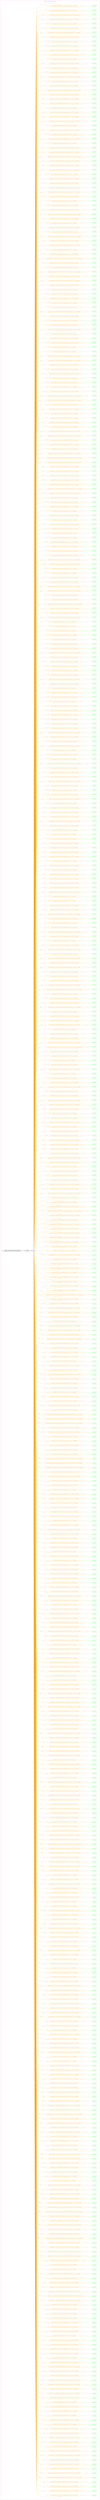 digraph Cloud_Computing_REST_API {
rankdir="LR";
subgraph cluster_0 {
label="Apache CloudStack - API 4.9"
color=violet
fontcolor=violet
subgraph cluster_1 {
label=""
color=white
fontcolor=white
node1 [label="https://cloudstack.provider.com:[port]", shape="ellipse", color="black", fontcolor="black"]
node1 -> node2 [color="black", fontcolor="black"]
subgraph cluster_2 {
label=""
color=white
fontcolor=white
node2 [label="/client", shape="ellipse", color="black", fontcolor="black"]
node2 -> node3 [color="blue", fontcolor="blue"]
subgraph cluster_3 {
label=""
color=white
fontcolor=white
node3 [label="/api", shape="ellipse", color="blue", fontcolor="blue"]
node3 -> node4 [color="orange", fontcolor="orange"]
subgraph cluster_4 {
label=""
color=white
fontcolor=white
node4 [label="api?command=activateProject&amp;[parameters of this command]", shape="octagon", color="orange", fontcolor="orange"]
node4 -> node5 [color="green", fontcolor="green"]
subgraph cluster_5 {
label=""
color=white
fontcolor=white
node5 [label="POST", shape="box", color="green", fontcolor="green"]
}
}
node3 -> node6 [color="orange", fontcolor="orange"]
subgraph cluster_6 {
label=""
color=white
fontcolor=white
node6 [label="api?command=addAccountToProject&amp;[parameters of this command]", shape="octagon", color="orange", fontcolor="orange"]
node6 -> node7 [color="green", fontcolor="green"]
subgraph cluster_7 {
label=""
color=white
fontcolor=white
node7 [label="POST", shape="box", color="green", fontcolor="green"]
}
}
node3 -> node8 [color="orange", fontcolor="orange"]
subgraph cluster_8 {
label=""
color=white
fontcolor=white
node8 [label="api?command=addBaremetalDhcp&amp;[parameters of this command]", shape="octagon", color="orange", fontcolor="orange"]
node8 -> node9 [color="green", fontcolor="green"]
subgraph cluster_9 {
label=""
color=white
fontcolor=white
node9 [label="POST", shape="box", color="green", fontcolor="green"]
}
}
node3 -> node10 [color="orange", fontcolor="orange"]
subgraph cluster_10 {
label=""
color=white
fontcolor=white
node10 [label="api?command=addBaremetalHost&amp;[parameters of this command]", shape="octagon", color="orange", fontcolor="orange"]
node10 -> node11 [color="green", fontcolor="green"]
subgraph cluster_11 {
label=""
color=white
fontcolor=white
node11 [label="POST", shape="box", color="green", fontcolor="green"]
}
}
node3 -> node12 [color="orange", fontcolor="orange"]
subgraph cluster_12 {
label=""
color=white
fontcolor=white
node12 [label="api?command=addBaremetalPxeKickStartServer&amp;[parameters of this command]", shape="octagon", color="orange", fontcolor="orange"]
node12 -> node13 [color="green", fontcolor="green"]
subgraph cluster_13 {
label=""
color=white
fontcolor=white
node13 [label="POST", shape="box", color="green", fontcolor="green"]
}
}
node3 -> node14 [color="orange", fontcolor="orange"]
subgraph cluster_14 {
label=""
color=white
fontcolor=white
node14 [label="api?command=addBaremetalPxePingServer&amp;[parameters of this command]", shape="octagon", color="orange", fontcolor="orange"]
node14 -> node15 [color="green", fontcolor="green"]
subgraph cluster_15 {
label=""
color=white
fontcolor=white
node15 [label="POST", shape="box", color="green", fontcolor="green"]
}
}
node3 -> node16 [color="orange", fontcolor="orange"]
subgraph cluster_16 {
label=""
color=white
fontcolor=white
node16 [label="api?command=addBaremetalRct&amp;[parameters of this command]", shape="octagon", color="orange", fontcolor="orange"]
node16 -> node17 [color="green", fontcolor="green"]
subgraph cluster_17 {
label=""
color=white
fontcolor=white
node17 [label="POST", shape="box", color="green", fontcolor="green"]
}
}
node3 -> node18 [color="orange", fontcolor="orange"]
subgraph cluster_18 {
label=""
color=white
fontcolor=white
node18 [label="api?command=addBigSwitchBcfDevice&amp;[parameters of this command]", shape="octagon", color="orange", fontcolor="orange"]
node18 -> node19 [color="green", fontcolor="green"]
subgraph cluster_19 {
label=""
color=white
fontcolor=white
node19 [label="POST", shape="box", color="green", fontcolor="green"]
}
}
node3 -> node20 [color="orange", fontcolor="orange"]
subgraph cluster_20 {
label=""
color=white
fontcolor=white
node20 [label="api?command=addBrocadeVcsDevice&amp;[parameters of this command]", shape="octagon", color="orange", fontcolor="orange"]
node20 -> node21 [color="green", fontcolor="green"]
subgraph cluster_21 {
label=""
color=white
fontcolor=white
node21 [label="POST", shape="box", color="green", fontcolor="green"]
}
}
node3 -> node22 [color="orange", fontcolor="orange"]
subgraph cluster_22 {
label=""
color=white
fontcolor=white
node22 [label="api?command=addCiscoAsa1000vResource&amp;[parameters of this command]", shape="octagon", color="orange", fontcolor="orange"]
node22 -> node23 [color="green", fontcolor="green"]
subgraph cluster_23 {
label=""
color=white
fontcolor=white
node23 [label="POST", shape="box", color="green", fontcolor="green"]
}
}
node3 -> node24 [color="orange", fontcolor="orange"]
subgraph cluster_24 {
label=""
color=white
fontcolor=white
node24 [label="api?command=addCiscoVnmcResource&amp;[parameters of this command]", shape="octagon", color="orange", fontcolor="orange"]
node24 -> node25 [color="green", fontcolor="green"]
subgraph cluster_25 {
label=""
color=white
fontcolor=white
node25 [label="POST", shape="box", color="green", fontcolor="green"]
}
}
node3 -> node26 [color="orange", fontcolor="orange"]
subgraph cluster_26 {
label=""
color=white
fontcolor=white
node26 [label="api?command=addCluster&amp;[parameters of this command]", shape="octagon", color="orange", fontcolor="orange"]
node26 -> node27 [color="green", fontcolor="green"]
subgraph cluster_27 {
label=""
color=white
fontcolor=white
node27 [label="POST", shape="box", color="green", fontcolor="green"]
}
}
node3 -> node28 [color="orange", fontcolor="orange"]
subgraph cluster_28 {
label=""
color=white
fontcolor=white
node28 [label="api?command=addExternalFirewall&amp;[parameters of this command]", shape="octagon", color="orange", fontcolor="orange"]
node28 -> node29 [color="green", fontcolor="green"]
subgraph cluster_29 {
label=""
color=white
fontcolor=white
node29 [label="POST", shape="box", color="green", fontcolor="green"]
}
}
node3 -> node30 [color="orange", fontcolor="orange"]
subgraph cluster_30 {
label=""
color=white
fontcolor=white
node30 [label="api?command=addExternalLoadBalancer&amp;[parameters of this command]", shape="octagon", color="orange", fontcolor="orange"]
node30 -> node31 [color="green", fontcolor="green"]
subgraph cluster_31 {
label=""
color=white
fontcolor=white
node31 [label="POST", shape="box", color="green", fontcolor="green"]
}
}
node3 -> node32 [color="orange", fontcolor="orange"]
subgraph cluster_32 {
label=""
color=white
fontcolor=white
node32 [label="api?command=addF5LoadBalancer&amp;[parameters of this command]", shape="octagon", color="orange", fontcolor="orange"]
node32 -> node33 [color="green", fontcolor="green"]
subgraph cluster_33 {
label=""
color=white
fontcolor=white
node33 [label="POST", shape="box", color="green", fontcolor="green"]
}
}
node3 -> node34 [color="orange", fontcolor="orange"]
subgraph cluster_34 {
label=""
color=white
fontcolor=white
node34 [label="api?command=addGloboDnsHost&amp;[parameters of this command]", shape="octagon", color="orange", fontcolor="orange"]
node34 -> node35 [color="green", fontcolor="green"]
subgraph cluster_35 {
label=""
color=white
fontcolor=white
node35 [label="POST", shape="box", color="green", fontcolor="green"]
}
}
node3 -> node36 [color="orange", fontcolor="orange"]
subgraph cluster_36 {
label=""
color=white
fontcolor=white
node36 [label="api?command=addGuestOs&amp;[parameters of this command]", shape="octagon", color="orange", fontcolor="orange"]
node36 -> node37 [color="green", fontcolor="green"]
subgraph cluster_37 {
label=""
color=white
fontcolor=white
node37 [label="POST", shape="box", color="green", fontcolor="green"]
}
}
node3 -> node38 [color="orange", fontcolor="orange"]
subgraph cluster_38 {
label=""
color=white
fontcolor=white
node38 [label="api?command=addGuestOsMapping&amp;[parameters of this command]", shape="octagon", color="orange", fontcolor="orange"]
node38 -> node39 [color="green", fontcolor="green"]
subgraph cluster_39 {
label=""
color=white
fontcolor=white
node39 [label="POST", shape="box", color="green", fontcolor="green"]
}
}
node3 -> node40 [color="orange", fontcolor="orange"]
subgraph cluster_40 {
label=""
color=white
fontcolor=white
node40 [label="api?command=addHost&amp;[parameters of this command]", shape="octagon", color="orange", fontcolor="orange"]
node40 -> node41 [color="green", fontcolor="green"]
subgraph cluster_41 {
label=""
color=white
fontcolor=white
node41 [label="POST", shape="box", color="green", fontcolor="green"]
}
}
node3 -> node42 [color="orange", fontcolor="orange"]
subgraph cluster_42 {
label=""
color=white
fontcolor=white
node42 [label="api?command=addImageStore&amp;[parameters of this command]", shape="octagon", color="orange", fontcolor="orange"]
node42 -> node43 [color="green", fontcolor="green"]
subgraph cluster_43 {
label=""
color=white
fontcolor=white
node43 [label="POST", shape="box", color="green", fontcolor="green"]
}
}
node3 -> node44 [color="orange", fontcolor="orange"]
subgraph cluster_44 {
label=""
color=white
fontcolor=white
node44 [label="api?command=addImageStoreS3&amp;[parameters of this command]", shape="octagon", color="orange", fontcolor="orange"]
node44 -> node45 [color="green", fontcolor="green"]
subgraph cluster_45 {
label=""
color=white
fontcolor=white
node45 [label="POST", shape="box", color="green", fontcolor="green"]
}
}
node3 -> node46 [color="orange", fontcolor="orange"]
subgraph cluster_46 {
label=""
color=white
fontcolor=white
node46 [label="api?command=addIpToNic&amp;[parameters of this command]", shape="octagon", color="orange", fontcolor="orange"]
node46 -> node47 [color="green", fontcolor="green"]
subgraph cluster_47 {
label=""
color=white
fontcolor=white
node47 [label="POST", shape="box", color="green", fontcolor="green"]
}
}
node3 -> node48 [color="orange", fontcolor="orange"]
subgraph cluster_48 {
label=""
color=white
fontcolor=white
node48 [label="api?command=addLdapConfiguration&amp;[parameters of this command]", shape="octagon", color="orange", fontcolor="orange"]
node48 -> node49 [color="green", fontcolor="green"]
subgraph cluster_49 {
label=""
color=white
fontcolor=white
node49 [label="POST", shape="box", color="green", fontcolor="green"]
}
}
node3 -> node50 [color="orange", fontcolor="orange"]
subgraph cluster_50 {
label=""
color=white
fontcolor=white
node50 [label="api?command=addNetscalerLoadBalancer&amp;[parameters of this command]", shape="octagon", color="orange", fontcolor="orange"]
node50 -> node51 [color="green", fontcolor="green"]
subgraph cluster_51 {
label=""
color=white
fontcolor=white
node51 [label="POST", shape="box", color="green", fontcolor="green"]
}
}
node3 -> node52 [color="orange", fontcolor="orange"]
subgraph cluster_52 {
label=""
color=white
fontcolor=white
node52 [label="api?command=addNetworkDevice&amp;[parameters of this command]", shape="octagon", color="orange", fontcolor="orange"]
node52 -> node53 [color="green", fontcolor="green"]
subgraph cluster_53 {
label=""
color=white
fontcolor=white
node53 [label="POST", shape="box", color="green", fontcolor="green"]
}
}
node3 -> node54 [color="orange", fontcolor="orange"]
subgraph cluster_54 {
label=""
color=white
fontcolor=white
node54 [label="api?command=addNetworkServiceProvider&amp;[parameters of this command]", shape="octagon", color="orange", fontcolor="orange"]
node54 -> node55 [color="green", fontcolor="green"]
subgraph cluster_55 {
label=""
color=white
fontcolor=white
node55 [label="POST", shape="box", color="green", fontcolor="green"]
}
}
node3 -> node56 [color="orange", fontcolor="orange"]
subgraph cluster_56 {
label=""
color=white
fontcolor=white
node56 [label="api?command=addNicToVirtualMachine&amp;[parameters of this command]", shape="octagon", color="orange", fontcolor="orange"]
node56 -> node57 [color="green", fontcolor="green"]
subgraph cluster_57 {
label=""
color=white
fontcolor=white
node57 [label="POST", shape="box", color="green", fontcolor="green"]
}
}
node3 -> node58 [color="orange", fontcolor="orange"]
subgraph cluster_58 {
label=""
color=white
fontcolor=white
node58 [label="api?command=addNiciraNvpDevice&amp;[parameters of this command]", shape="octagon", color="orange", fontcolor="orange"]
node58 -> node59 [color="green", fontcolor="green"]
subgraph cluster_59 {
label=""
color=white
fontcolor=white
node59 [label="POST", shape="box", color="green", fontcolor="green"]
}
}
node3 -> node60 [color="orange", fontcolor="orange"]
subgraph cluster_60 {
label=""
color=white
fontcolor=white
node60 [label="api?command=addNuageVspDevice&amp;[parameters of this command]", shape="octagon", color="orange", fontcolor="orange"]
node60 -> node61 [color="green", fontcolor="green"]
subgraph cluster_61 {
label=""
color=white
fontcolor=white
node61 [label="POST", shape="box", color="green", fontcolor="green"]
}
}
node3 -> node62 [color="orange", fontcolor="orange"]
subgraph cluster_62 {
label=""
color=white
fontcolor=white
node62 [label="api?command=addOpenDaylightController&amp;[parameters of this command]", shape="octagon", color="orange", fontcolor="orange"]
node62 -> node63 [color="green", fontcolor="green"]
subgraph cluster_63 {
label=""
color=white
fontcolor=white
node63 [label="POST", shape="box", color="green", fontcolor="green"]
}
}
node3 -> node64 [color="orange", fontcolor="orange"]
subgraph cluster_64 {
label=""
color=white
fontcolor=white
node64 [label="api?command=addPaloAltoFirewall&amp;[parameters of this command]", shape="octagon", color="orange", fontcolor="orange"]
node64 -> node65 [color="green", fontcolor="green"]
subgraph cluster_65 {
label=""
color=white
fontcolor=white
node65 [label="POST", shape="box", color="green", fontcolor="green"]
}
}
node3 -> node66 [color="orange", fontcolor="orange"]
subgraph cluster_66 {
label=""
color=white
fontcolor=white
node66 [label="api?command=addRegion&amp;[parameters of this command]", shape="octagon", color="orange", fontcolor="orange"]
node66 -> node67 [color="green", fontcolor="green"]
subgraph cluster_67 {
label=""
color=white
fontcolor=white
node67 [label="POST", shape="box", color="green", fontcolor="green"]
}
}
node3 -> node68 [color="orange", fontcolor="orange"]
subgraph cluster_68 {
label=""
color=white
fontcolor=white
node68 [label="api?command=addResourceDetail&amp;[parameters of this command]", shape="octagon", color="orange", fontcolor="orange"]
node68 -> node69 [color="green", fontcolor="green"]
subgraph cluster_69 {
label=""
color=white
fontcolor=white
node69 [label="POST", shape="box", color="green", fontcolor="green"]
}
}
node3 -> node70 [color="orange", fontcolor="orange"]
subgraph cluster_70 {
label=""
color=white
fontcolor=white
node70 [label="api?command=addSecondaryStorage&amp;[parameters of this command]", shape="octagon", color="orange", fontcolor="orange"]
node70 -> node71 [color="green", fontcolor="green"]
subgraph cluster_71 {
label=""
color=white
fontcolor=white
node71 [label="POST", shape="box", color="green", fontcolor="green"]
}
}
node3 -> node72 [color="orange", fontcolor="orange"]
subgraph cluster_72 {
label=""
color=white
fontcolor=white
node72 [label="api?command=addSrxFirewall&amp;[parameters of this command]", shape="octagon", color="orange", fontcolor="orange"]
node72 -> node73 [color="green", fontcolor="green"]
subgraph cluster_73 {
label=""
color=white
fontcolor=white
node73 [label="POST", shape="box", color="green", fontcolor="green"]
}
}
node3 -> node74 [color="orange", fontcolor="orange"]
subgraph cluster_74 {
label=""
color=white
fontcolor=white
node74 [label="api?command=addStratosphereSsp&amp;[parameters of this command]", shape="octagon", color="orange", fontcolor="orange"]
node74 -> node75 [color="green", fontcolor="green"]
subgraph cluster_75 {
label=""
color=white
fontcolor=white
node75 [label="POST", shape="box", color="green", fontcolor="green"]
}
}
node3 -> node76 [color="orange", fontcolor="orange"]
subgraph cluster_76 {
label=""
color=white
fontcolor=white
node76 [label="api?command=addSwift&amp;[parameters of this command]", shape="octagon", color="orange", fontcolor="orange"]
node76 -> node77 [color="green", fontcolor="green"]
subgraph cluster_77 {
label=""
color=white
fontcolor=white
node77 [label="POST", shape="box", color="green", fontcolor="green"]
}
}
node3 -> node78 [color="orange", fontcolor="orange"]
subgraph cluster_78 {
label=""
color=white
fontcolor=white
node78 [label="api?command=addTrafficMonitor&amp;[parameters of this command]", shape="octagon", color="orange", fontcolor="orange"]
node78 -> node79 [color="green", fontcolor="green"]
subgraph cluster_79 {
label=""
color=white
fontcolor=white
node79 [label="POST", shape="box", color="green", fontcolor="green"]
}
}
node3 -> node80 [color="orange", fontcolor="orange"]
subgraph cluster_80 {
label=""
color=white
fontcolor=white
node80 [label="api?command=addTrafficType&amp;[parameters of this command]", shape="octagon", color="orange", fontcolor="orange"]
node80 -> node81 [color="green", fontcolor="green"]
subgraph cluster_81 {
label=""
color=white
fontcolor=white
node81 [label="POST", shape="box", color="green", fontcolor="green"]
}
}
node3 -> node82 [color="orange", fontcolor="orange"]
subgraph cluster_82 {
label=""
color=white
fontcolor=white
node82 [label="api?command=addUcsManager&amp;[parameters of this command]", shape="octagon", color="orange", fontcolor="orange"]
node82 -> node83 [color="green", fontcolor="green"]
subgraph cluster_83 {
label=""
color=white
fontcolor=white
node83 [label="POST", shape="box", color="green", fontcolor="green"]
}
}
node3 -> node84 [color="orange", fontcolor="orange"]
subgraph cluster_84 {
label=""
color=white
fontcolor=white
node84 [label="api?command=addVmwareDc&amp;[parameters of this command]", shape="octagon", color="orange", fontcolor="orange"]
node84 -> node85 [color="green", fontcolor="green"]
subgraph cluster_85 {
label=""
color=white
fontcolor=white
node85 [label="POST", shape="box", color="green", fontcolor="green"]
}
}
node3 -> node86 [color="orange", fontcolor="orange"]
subgraph cluster_86 {
label=""
color=white
fontcolor=white
node86 [label="api?command=addVpnUser&amp;[parameters of this command]", shape="octagon", color="orange", fontcolor="orange"]
node86 -> node87 [color="green", fontcolor="green"]
subgraph cluster_87 {
label=""
color=white
fontcolor=white
node87 [label="POST", shape="box", color="green", fontcolor="green"]
}
}
node3 -> node88 [color="orange", fontcolor="orange"]
subgraph cluster_88 {
label=""
color=white
fontcolor=white
node88 [label="api?command=archiveAlerts&amp;[parameters of this command]", shape="octagon", color="orange", fontcolor="orange"]
node88 -> node89 [color="green", fontcolor="green"]
subgraph cluster_89 {
label=""
color=white
fontcolor=white
node89 [label="POST", shape="box", color="green", fontcolor="green"]
}
}
node3 -> node90 [color="orange", fontcolor="orange"]
subgraph cluster_90 {
label=""
color=white
fontcolor=white
node90 [label="api?command=archiveEvents&amp;[parameters of this command]", shape="octagon", color="orange", fontcolor="orange"]
node90 -> node91 [color="green", fontcolor="green"]
subgraph cluster_91 {
label=""
color=white
fontcolor=white
node91 [label="POST", shape="box", color="green", fontcolor="green"]
}
}
node3 -> node92 [color="orange", fontcolor="orange"]
subgraph cluster_92 {
label=""
color=white
fontcolor=white
node92 [label="api?command=assignCertToLoadBalancer&amp;[parameters of this command]", shape="octagon", color="orange", fontcolor="orange"]
node92 -> node93 [color="green", fontcolor="green"]
subgraph cluster_93 {
label=""
color=white
fontcolor=white
node93 [label="POST", shape="box", color="green", fontcolor="green"]
}
}
node3 -> node94 [color="orange", fontcolor="orange"]
subgraph cluster_94 {
label=""
color=white
fontcolor=white
node94 [label="api?command=assignToGlobalLoadBalancerRule&amp;[parameters of this command]", shape="octagon", color="orange", fontcolor="orange"]
node94 -> node95 [color="green", fontcolor="green"]
subgraph cluster_95 {
label=""
color=white
fontcolor=white
node95 [label="POST", shape="box", color="green", fontcolor="green"]
}
}
node3 -> node96 [color="orange", fontcolor="orange"]
subgraph cluster_96 {
label=""
color=white
fontcolor=white
node96 [label="api?command=assignToLoadBalancerRule&amp;[parameters of this command]", shape="octagon", color="orange", fontcolor="orange"]
node96 -> node97 [color="green", fontcolor="green"]
subgraph cluster_97 {
label=""
color=white
fontcolor=white
node97 [label="POST", shape="box", color="green", fontcolor="green"]
}
}
node3 -> node98 [color="orange", fontcolor="orange"]
subgraph cluster_98 {
label=""
color=white
fontcolor=white
node98 [label="api?command=assignVirtualMachine&amp;[parameters of this command]", shape="octagon", color="orange", fontcolor="orange"]
node98 -> node99 [color="green", fontcolor="green"]
subgraph cluster_99 {
label=""
color=white
fontcolor=white
node99 [label="POST", shape="box", color="green", fontcolor="green"]
}
}
node3 -> node100 [color="orange", fontcolor="orange"]
subgraph cluster_100 {
label=""
color=white
fontcolor=white
node100 [label="api?command=associateIpAddress&amp;[parameters of this command]", shape="octagon", color="orange", fontcolor="orange"]
node100 -> node101 [color="green", fontcolor="green"]
subgraph cluster_101 {
label=""
color=white
fontcolor=white
node101 [label="POST", shape="box", color="green", fontcolor="green"]
}
}
node3 -> node102 [color="orange", fontcolor="orange"]
subgraph cluster_102 {
label=""
color=white
fontcolor=white
node102 [label="api?command=associateLun&amp;[parameters of this command]", shape="octagon", color="orange", fontcolor="orange"]
node102 -> node103 [color="green", fontcolor="green"]
subgraph cluster_103 {
label=""
color=white
fontcolor=white
node103 [label="POST", shape="box", color="green", fontcolor="green"]
}
}
node3 -> node104 [color="orange", fontcolor="orange"]
subgraph cluster_104 {
label=""
color=white
fontcolor=white
node104 [label="api?command=associateUcsProfileToBlade&amp;[parameters of this command]", shape="octagon", color="orange", fontcolor="orange"]
node104 -> node105 [color="green", fontcolor="green"]
subgraph cluster_105 {
label=""
color=white
fontcolor=white
node105 [label="POST", shape="box", color="green", fontcolor="green"]
}
}
node3 -> node106 [color="orange", fontcolor="orange"]
subgraph cluster_106 {
label=""
color=white
fontcolor=white
node106 [label="api?command=attachIso&amp;[parameters of this command]", shape="octagon", color="orange", fontcolor="orange"]
node106 -> node107 [color="green", fontcolor="green"]
subgraph cluster_107 {
label=""
color=white
fontcolor=white
node107 [label="POST", shape="box", color="green", fontcolor="green"]
}
}
node3 -> node108 [color="orange", fontcolor="orange"]
subgraph cluster_108 {
label=""
color=white
fontcolor=white
node108 [label="api?command=attachVolume&amp;[parameters of this command]", shape="octagon", color="orange", fontcolor="orange"]
node108 -> node109 [color="green", fontcolor="green"]
subgraph cluster_109 {
label=""
color=white
fontcolor=white
node109 [label="POST", shape="box", color="green", fontcolor="green"]
}
}
node3 -> node110 [color="orange", fontcolor="orange"]
subgraph cluster_110 {
label=""
color=white
fontcolor=white
node110 [label="api?command=authorizeSamlSso&amp;[parameters of this command]", shape="octagon", color="orange", fontcolor="orange"]
node110 -> node111 [color="green", fontcolor="green"]
subgraph cluster_111 {
label=""
color=white
fontcolor=white
node111 [label="POST", shape="box", color="green", fontcolor="green"]
}
}
node3 -> node112 [color="orange", fontcolor="orange"]
subgraph cluster_112 {
label=""
color=white
fontcolor=white
node112 [label="api?command=authorizeSecurityGroupEgress&amp;[parameters of this command]", shape="octagon", color="orange", fontcolor="orange"]
node112 -> node113 [color="green", fontcolor="green"]
subgraph cluster_113 {
label=""
color=white
fontcolor=white
node113 [label="POST", shape="box", color="green", fontcolor="green"]
}
}
node3 -> node114 [color="orange", fontcolor="orange"]
subgraph cluster_114 {
label=""
color=white
fontcolor=white
node114 [label="api?command=authorizeSecurityGroupIngress&amp;[parameters of this command]", shape="octagon", color="orange", fontcolor="orange"]
node114 -> node115 [color="green", fontcolor="green"]
subgraph cluster_115 {
label=""
color=white
fontcolor=white
node115 [label="POST", shape="box", color="green", fontcolor="green"]
}
}
node3 -> node116 [color="orange", fontcolor="orange"]
subgraph cluster_116 {
label=""
color=white
fontcolor=white
node116 [label="api?command=cancelHostMaintenance&amp;[parameters of this command]", shape="octagon", color="orange", fontcolor="orange"]
node116 -> node117 [color="green", fontcolor="green"]
subgraph cluster_117 {
label=""
color=white
fontcolor=white
node117 [label="POST", shape="box", color="green", fontcolor="green"]
}
}
node3 -> node118 [color="orange", fontcolor="orange"]
subgraph cluster_118 {
label=""
color=white
fontcolor=white
node118 [label="api?command=cancelStorageMaintenance&amp;[parameters of this command]", shape="octagon", color="orange", fontcolor="orange"]
node118 -> node119 [color="green", fontcolor="green"]
subgraph cluster_119 {
label=""
color=white
fontcolor=white
node119 [label="POST", shape="box", color="green", fontcolor="green"]
}
}
node3 -> node120 [color="orange", fontcolor="orange"]
subgraph cluster_120 {
label=""
color=white
fontcolor=white
node120 [label="api?command=changeOutOfBandManagementPassword&amp;[parameters of this command]", shape="octagon", color="orange", fontcolor="orange"]
node120 -> node121 [color="green", fontcolor="green"]
subgraph cluster_121 {
label=""
color=white
fontcolor=white
node121 [label="POST", shape="box", color="green", fontcolor="green"]
}
}
node3 -> node122 [color="orange", fontcolor="orange"]
subgraph cluster_122 {
label=""
color=white
fontcolor=white
node122 [label="api?command=changeServiceForRouter&amp;[parameters of this command]", shape="octagon", color="orange", fontcolor="orange"]
node122 -> node123 [color="green", fontcolor="green"]
subgraph cluster_123 {
label=""
color=white
fontcolor=white
node123 [label="POST", shape="box", color="green", fontcolor="green"]
}
}
node3 -> node124 [color="orange", fontcolor="orange"]
subgraph cluster_124 {
label=""
color=white
fontcolor=white
node124 [label="api?command=changeServiceForSystemVm&amp;[parameters of this command]", shape="octagon", color="orange", fontcolor="orange"]
node124 -> node125 [color="green", fontcolor="green"]
subgraph cluster_125 {
label=""
color=white
fontcolor=white
node125 [label="POST", shape="box", color="green", fontcolor="green"]
}
}
node3 -> node126 [color="orange", fontcolor="orange"]
subgraph cluster_126 {
label=""
color=white
fontcolor=white
node126 [label="api?command=changeServiceForVirtualMachine&amp;[parameters of this command]", shape="octagon", color="orange", fontcolor="orange"]
node126 -> node127 [color="green", fontcolor="green"]
subgraph cluster_127 {
label=""
color=white
fontcolor=white
node127 [label="POST", shape="box", color="green", fontcolor="green"]
}
}
node3 -> node128 [color="orange", fontcolor="orange"]
subgraph cluster_128 {
label=""
color=white
fontcolor=white
node128 [label="api?command=cleanVMReservations&amp;[parameters of this command]", shape="octagon", color="orange", fontcolor="orange"]
node128 -> node129 [color="green", fontcolor="green"]
subgraph cluster_129 {
label=""
color=white
fontcolor=white
node129 [label="POST", shape="box", color="green", fontcolor="green"]
}
}
node3 -> node130 [color="orange", fontcolor="orange"]
subgraph cluster_130 {
label=""
color=white
fontcolor=white
node130 [label="api?command=configureF5LoadBalancer&amp;[parameters of this command]", shape="octagon", color="orange", fontcolor="orange"]
node130 -> node131 [color="green", fontcolor="green"]
subgraph cluster_131 {
label=""
color=white
fontcolor=white
node131 [label="POST", shape="box", color="green", fontcolor="green"]
}
}
node3 -> node132 [color="orange", fontcolor="orange"]
subgraph cluster_132 {
label=""
color=white
fontcolor=white
node132 [label="api?command=configureInternalLoadBalancerElement&amp;[parameters of this command]", shape="octagon", color="orange", fontcolor="orange"]
node132 -> node133 [color="green", fontcolor="green"]
subgraph cluster_133 {
label=""
color=white
fontcolor=white
node133 [label="POST", shape="box", color="green", fontcolor="green"]
}
}
node3 -> node134 [color="orange", fontcolor="orange"]
subgraph cluster_134 {
label=""
color=white
fontcolor=white
node134 [label="api?command=configureNetscalerLoadBalancer&amp;[parameters of this command]", shape="octagon", color="orange", fontcolor="orange"]
node134 -> node135 [color="green", fontcolor="green"]
subgraph cluster_135 {
label=""
color=white
fontcolor=white
node135 [label="POST", shape="box", color="green", fontcolor="green"]
}
}
node3 -> node136 [color="orange", fontcolor="orange"]
subgraph cluster_136 {
label=""
color=white
fontcolor=white
node136 [label="api?command=configureOutOfBandManagement&amp;[parameters of this command]", shape="octagon", color="orange", fontcolor="orange"]
node136 -> node137 [color="green", fontcolor="green"]
subgraph cluster_137 {
label=""
color=white
fontcolor=white
node137 [label="POST", shape="box", color="green", fontcolor="green"]
}
}
node3 -> node138 [color="orange", fontcolor="orange"]
subgraph cluster_138 {
label=""
color=white
fontcolor=white
node138 [label="api?command=configureOvsElement&amp;[parameters of this command]", shape="octagon", color="orange", fontcolor="orange"]
node138 -> node139 [color="green", fontcolor="green"]
subgraph cluster_139 {
label=""
color=white
fontcolor=white
node139 [label="POST", shape="box", color="green", fontcolor="green"]
}
}
node3 -> node140 [color="orange", fontcolor="orange"]
subgraph cluster_140 {
label=""
color=white
fontcolor=white
node140 [label="api?command=configurePaloAltoFirewall&amp;[parameters of this command]", shape="octagon", color="orange", fontcolor="orange"]
node140 -> node141 [color="green", fontcolor="green"]
subgraph cluster_141 {
label=""
color=white
fontcolor=white
node141 [label="POST", shape="box", color="green", fontcolor="green"]
}
}
node3 -> node142 [color="orange", fontcolor="orange"]
subgraph cluster_142 {
label=""
color=white
fontcolor=white
node142 [label="api?command=configureSrxFirewall&amp;[parameters of this command]", shape="octagon", color="orange", fontcolor="orange"]
node142 -> node143 [color="green", fontcolor="green"]
subgraph cluster_143 {
label=""
color=white
fontcolor=white
node143 [label="POST", shape="box", color="green", fontcolor="green"]
}
}
node3 -> node144 [color="orange", fontcolor="orange"]
subgraph cluster_144 {
label=""
color=white
fontcolor=white
node144 [label="api?command=configureVirtualRouterElement&amp;[parameters of this command]", shape="octagon", color="orange", fontcolor="orange"]
node144 -> node145 [color="green", fontcolor="green"]
subgraph cluster_145 {
label=""
color=white
fontcolor=white
node145 [label="POST", shape="box", color="green", fontcolor="green"]
}
}
node3 -> node146 [color="orange", fontcolor="orange"]
subgraph cluster_146 {
label=""
color=white
fontcolor=white
node146 [label="api?command=copyIso&amp;[parameters of this command]", shape="octagon", color="orange", fontcolor="orange"]
node146 -> node147 [color="green", fontcolor="green"]
subgraph cluster_147 {
label=""
color=white
fontcolor=white
node147 [label="POST", shape="box", color="green", fontcolor="green"]
}
}
node3 -> node148 [color="orange", fontcolor="orange"]
subgraph cluster_148 {
label=""
color=white
fontcolor=white
node148 [label="api?command=copyTemplate&amp;[parameters of this command]", shape="octagon", color="orange", fontcolor="orange"]
node148 -> node149 [color="green", fontcolor="green"]
subgraph cluster_149 {
label=""
color=white
fontcolor=white
node149 [label="POST", shape="box", color="green", fontcolor="green"]
}
}
node3 -> node150 [color="orange", fontcolor="orange"]
subgraph cluster_150 {
label=""
color=white
fontcolor=white
node150 [label="api?command=createAccount&amp;[parameters of this command]", shape="octagon", color="orange", fontcolor="orange"]
node150 -> node151 [color="green", fontcolor="green"]
subgraph cluster_151 {
label=""
color=white
fontcolor=white
node151 [label="POST", shape="box", color="green", fontcolor="green"]
}
}
node3 -> node152 [color="orange", fontcolor="orange"]
subgraph cluster_152 {
label=""
color=white
fontcolor=white
node152 [label="api?command=createAffinityGroup&amp;[parameters of this command]", shape="octagon", color="orange", fontcolor="orange"]
node152 -> node153 [color="green", fontcolor="green"]
subgraph cluster_153 {
label=""
color=white
fontcolor=white
node153 [label="POST", shape="box", color="green", fontcolor="green"]
}
}
node3 -> node154 [color="orange", fontcolor="orange"]
subgraph cluster_154 {
label=""
color=white
fontcolor=white
node154 [label="api?command=createAutoScalePolicy&amp;[parameters of this command]", shape="octagon", color="orange", fontcolor="orange"]
node154 -> node155 [color="green", fontcolor="green"]
subgraph cluster_155 {
label=""
color=white
fontcolor=white
node155 [label="POST", shape="box", color="green", fontcolor="green"]
}
}
node3 -> node156 [color="orange", fontcolor="orange"]
subgraph cluster_156 {
label=""
color=white
fontcolor=white
node156 [label="api?command=createAutoScaleVmGroup&amp;[parameters of this command]", shape="octagon", color="orange", fontcolor="orange"]
node156 -> node157 [color="green", fontcolor="green"]
subgraph cluster_157 {
label=""
color=white
fontcolor=white
node157 [label="POST", shape="box", color="green", fontcolor="green"]
}
}
node3 -> node158 [color="orange", fontcolor="orange"]
subgraph cluster_158 {
label=""
color=white
fontcolor=white
node158 [label="api?command=createAutoScaleVmProfile&amp;[parameters of this command]", shape="octagon", color="orange", fontcolor="orange"]
node158 -> node159 [color="green", fontcolor="green"]
subgraph cluster_159 {
label=""
color=white
fontcolor=white
node159 [label="POST", shape="box", color="green", fontcolor="green"]
}
}
node3 -> node160 [color="orange", fontcolor="orange"]
subgraph cluster_160 {
label=""
color=white
fontcolor=white
node160 [label="api?command=createCondition&amp;[parameters of this command]", shape="octagon", color="orange", fontcolor="orange"]
node160 -> node161 [color="green", fontcolor="green"]
subgraph cluster_161 {
label=""
color=white
fontcolor=white
node161 [label="POST", shape="box", color="green", fontcolor="green"]
}
}
node3 -> node162 [color="orange", fontcolor="orange"]
subgraph cluster_162 {
label=""
color=white
fontcolor=white
node162 [label="api?command=createCounter&amp;[parameters of this command]", shape="octagon", color="orange", fontcolor="orange"]
node162 -> node163 [color="green", fontcolor="green"]
subgraph cluster_163 {
label=""
color=white
fontcolor=white
node163 [label="POST", shape="box", color="green", fontcolor="green"]
}
}
node3 -> node164 [color="orange", fontcolor="orange"]
subgraph cluster_164 {
label=""
color=white
fontcolor=white
node164 [label="api?command=createDiskOffering&amp;[parameters of this command]", shape="octagon", color="orange", fontcolor="orange"]
node164 -> node165 [color="green", fontcolor="green"]
subgraph cluster_165 {
label=""
color=white
fontcolor=white
node165 [label="POST", shape="box", color="green", fontcolor="green"]
}
}
node3 -> node166 [color="orange", fontcolor="orange"]
subgraph cluster_166 {
label=""
color=white
fontcolor=white
node166 [label="api?command=createDomain&amp;[parameters of this command]", shape="octagon", color="orange", fontcolor="orange"]
node166 -> node167 [color="green", fontcolor="green"]
subgraph cluster_167 {
label=""
color=white
fontcolor=white
node167 [label="POST", shape="box", color="green", fontcolor="green"]
}
}
node3 -> node168 [color="orange", fontcolor="orange"]
subgraph cluster_168 {
label=""
color=white
fontcolor=white
node168 [label="api?command=createEgressFirewallRule&amp;[parameters of this command]", shape="octagon", color="orange", fontcolor="orange"]
node168 -> node169 [color="green", fontcolor="green"]
subgraph cluster_169 {
label=""
color=white
fontcolor=white
node169 [label="POST", shape="box", color="green", fontcolor="green"]
}
}
node3 -> node170 [color="orange", fontcolor="orange"]
subgraph cluster_170 {
label=""
color=white
fontcolor=white
node170 [label="api?command=createFirewallRule&amp;[parameters of this command]", shape="octagon", color="orange", fontcolor="orange"]
node170 -> node171 [color="green", fontcolor="green"]
subgraph cluster_171 {
label=""
color=white
fontcolor=white
node171 [label="POST", shape="box", color="green", fontcolor="green"]
}
}
node3 -> node172 [color="orange", fontcolor="orange"]
subgraph cluster_172 {
label=""
color=white
fontcolor=white
node172 [label="api?command=createGlobalLoadBalancerRule&amp;[parameters of this command]", shape="octagon", color="orange", fontcolor="orange"]
node172 -> node173 [color="green", fontcolor="green"]
subgraph cluster_173 {
label=""
color=white
fontcolor=white
node173 [label="POST", shape="box", color="green", fontcolor="green"]
}
}
node3 -> node174 [color="orange", fontcolor="orange"]
subgraph cluster_174 {
label=""
color=white
fontcolor=white
node174 [label="api?command=createInstanceGroup&amp;[parameters of this command]", shape="octagon", color="orange", fontcolor="orange"]
node174 -> node175 [color="green", fontcolor="green"]
subgraph cluster_175 {
label=""
color=white
fontcolor=white
node175 [label="POST", shape="box", color="green", fontcolor="green"]
}
}
node3 -> node176 [color="orange", fontcolor="orange"]
subgraph cluster_176 {
label=""
color=white
fontcolor=white
node176 [label="api?command=createInternalLoadBalancerElement&amp;[parameters of this command]", shape="octagon", color="orange", fontcolor="orange"]
node176 -> node177 [color="green", fontcolor="green"]
subgraph cluster_177 {
label=""
color=white
fontcolor=white
node177 [label="POST", shape="box", color="green", fontcolor="green"]
}
}
node3 -> node178 [color="orange", fontcolor="orange"]
subgraph cluster_178 {
label=""
color=white
fontcolor=white
node178 [label="api?command=createIpForwardingRule&amp;[parameters of this command]", shape="octagon", color="orange", fontcolor="orange"]
node178 -> node179 [color="green", fontcolor="green"]
subgraph cluster_179 {
label=""
color=white
fontcolor=white
node179 [label="POST", shape="box", color="green", fontcolor="green"]
}
}
node3 -> node180 [color="orange", fontcolor="orange"]
subgraph cluster_180 {
label=""
color=white
fontcolor=white
node180 [label="api?command=createLBHealthCheckPolicy&amp;[parameters of this command]", shape="octagon", color="orange", fontcolor="orange"]
node180 -> node181 [color="green", fontcolor="green"]
subgraph cluster_181 {
label=""
color=white
fontcolor=white
node181 [label="POST", shape="box", color="green", fontcolor="green"]
}
}
node3 -> node182 [color="orange", fontcolor="orange"]
subgraph cluster_182 {
label=""
color=white
fontcolor=white
node182 [label="api?command=createLBStickinessPolicy&amp;[parameters of this command]", shape="octagon", color="orange", fontcolor="orange"]
node182 -> node183 [color="green", fontcolor="green"]
subgraph cluster_183 {
label=""
color=white
fontcolor=white
node183 [label="POST", shape="box", color="green", fontcolor="green"]
}
}
node3 -> node184 [color="orange", fontcolor="orange"]
subgraph cluster_184 {
label=""
color=white
fontcolor=white
node184 [label="api?command=createLoadBalancer&amp;[parameters of this command]", shape="octagon", color="orange", fontcolor="orange"]
node184 -> node185 [color="green", fontcolor="green"]
subgraph cluster_185 {
label=""
color=white
fontcolor=white
node185 [label="POST", shape="box", color="green", fontcolor="green"]
}
}
node3 -> node186 [color="orange", fontcolor="orange"]
subgraph cluster_186 {
label=""
color=white
fontcolor=white
node186 [label="api?command=createLoadBalancerRule&amp;[parameters of this command]", shape="octagon", color="orange", fontcolor="orange"]
node186 -> node187 [color="green", fontcolor="green"]
subgraph cluster_187 {
label=""
color=white
fontcolor=white
node187 [label="POST", shape="box", color="green", fontcolor="green"]
}
}
node3 -> node188 [color="orange", fontcolor="orange"]
subgraph cluster_188 {
label=""
color=white
fontcolor=white
node188 [label="api?command=createLunOnFiler&amp;[parameters of this command]", shape="octagon", color="orange", fontcolor="orange"]
node188 -> node189 [color="green", fontcolor="green"]
subgraph cluster_189 {
label=""
color=white
fontcolor=white
node189 [label="POST", shape="box", color="green", fontcolor="green"]
}
}
node3 -> node190 [color="orange", fontcolor="orange"]
subgraph cluster_190 {
label=""
color=white
fontcolor=white
node190 [label="api?command=createNetwork&amp;[parameters of this command]", shape="octagon", color="orange", fontcolor="orange"]
node190 -> node191 [color="green", fontcolor="green"]
subgraph cluster_191 {
label=""
color=white
fontcolor=white
node191 [label="POST", shape="box", color="green", fontcolor="green"]
}
}
node3 -> node192 [color="orange", fontcolor="orange"]
subgraph cluster_192 {
label=""
color=white
fontcolor=white
node192 [label="api?command=createNetworkACL&amp;[parameters of this command]", shape="octagon", color="orange", fontcolor="orange"]
node192 -> node193 [color="green", fontcolor="green"]
subgraph cluster_193 {
label=""
color=white
fontcolor=white
node193 [label="POST", shape="box", color="green", fontcolor="green"]
}
}
node3 -> node194 [color="orange", fontcolor="orange"]
subgraph cluster_194 {
label=""
color=white
fontcolor=white
node194 [label="api?command=createNetworkACLList&amp;[parameters of this command]", shape="octagon", color="orange", fontcolor="orange"]
node194 -> node195 [color="green", fontcolor="green"]
subgraph cluster_195 {
label=""
color=white
fontcolor=white
node195 [label="POST", shape="box", color="green", fontcolor="green"]
}
}
node3 -> node196 [color="orange", fontcolor="orange"]
subgraph cluster_196 {
label=""
color=white
fontcolor=white
node196 [label="api?command=createNetworkOffering&amp;[parameters of this command]", shape="octagon", color="orange", fontcolor="orange"]
node196 -> node197 [color="green", fontcolor="green"]
subgraph cluster_197 {
label=""
color=white
fontcolor=white
node197 [label="POST", shape="box", color="green", fontcolor="green"]
}
}
node3 -> node198 [color="orange", fontcolor="orange"]
subgraph cluster_198 {
label=""
color=white
fontcolor=white
node198 [label="api?command=createPhysicalNetwork&amp;[parameters of this command]", shape="octagon", color="orange", fontcolor="orange"]
node198 -> node199 [color="green", fontcolor="green"]
subgraph cluster_199 {
label=""
color=white
fontcolor=white
node199 [label="POST", shape="box", color="green", fontcolor="green"]
}
}
node3 -> node200 [color="orange", fontcolor="orange"]
subgraph cluster_200 {
label=""
color=white
fontcolor=white
node200 [label="api?command=createPod&amp;[parameters of this command]", shape="octagon", color="orange", fontcolor="orange"]
node200 -> node201 [color="green", fontcolor="green"]
subgraph cluster_201 {
label=""
color=white
fontcolor=white
node201 [label="POST", shape="box", color="green", fontcolor="green"]
}
}
node3 -> node202 [color="orange", fontcolor="orange"]
subgraph cluster_202 {
label=""
color=white
fontcolor=white
node202 [label="api?command=createPool&amp;[parameters of this command]", shape="octagon", color="orange", fontcolor="orange"]
node202 -> node203 [color="green", fontcolor="green"]
subgraph cluster_203 {
label=""
color=white
fontcolor=white
node203 [label="POST", shape="box", color="green", fontcolor="green"]
}
}
node3 -> node204 [color="orange", fontcolor="orange"]
subgraph cluster_204 {
label=""
color=white
fontcolor=white
node204 [label="api?command=createPortForwardingRule&amp;[parameters of this command]", shape="octagon", color="orange", fontcolor="orange"]
node204 -> node205 [color="green", fontcolor="green"]
subgraph cluster_205 {
label=""
color=white
fontcolor=white
node205 [label="POST", shape="box", color="green", fontcolor="green"]
}
}
node3 -> node206 [color="orange", fontcolor="orange"]
subgraph cluster_206 {
label=""
color=white
fontcolor=white
node206 [label="api?command=createPortableIpRange&amp;[parameters of this command]", shape="octagon", color="orange", fontcolor="orange"]
node206 -> node207 [color="green", fontcolor="green"]
subgraph cluster_207 {
label=""
color=white
fontcolor=white
node207 [label="POST", shape="box", color="green", fontcolor="green"]
}
}
node3 -> node208 [color="orange", fontcolor="orange"]
subgraph cluster_208 {
label=""
color=white
fontcolor=white
node208 [label="api?command=createPrivateGateway&amp;[parameters of this command]", shape="octagon", color="orange", fontcolor="orange"]
node208 -> node209 [color="green", fontcolor="green"]
subgraph cluster_209 {
label=""
color=white
fontcolor=white
node209 [label="POST", shape="box", color="green", fontcolor="green"]
}
}
node3 -> node210 [color="orange", fontcolor="orange"]
subgraph cluster_210 {
label=""
color=white
fontcolor=white
node210 [label="api?command=createProject&amp;[parameters of this command]", shape="octagon", color="orange", fontcolor="orange"]
node210 -> node211 [color="green", fontcolor="green"]
subgraph cluster_211 {
label=""
color=white
fontcolor=white
node211 [label="POST", shape="box", color="green", fontcolor="green"]
}
}
node3 -> node212 [color="orange", fontcolor="orange"]
subgraph cluster_212 {
label=""
color=white
fontcolor=white
node212 [label="api?command=createRemoteAccessVpn&amp;[parameters of this command]", shape="octagon", color="orange", fontcolor="orange"]
node212 -> node213 [color="green", fontcolor="green"]
subgraph cluster_213 {
label=""
color=white
fontcolor=white
node213 [label="POST", shape="box", color="green", fontcolor="green"]
}
}
node3 -> node214 [color="orange", fontcolor="orange"]
subgraph cluster_214 {
label=""
color=white
fontcolor=white
node214 [label="api?command=createRole&amp;[parameters of this command]", shape="octagon", color="orange", fontcolor="orange"]
node214 -> node215 [color="green", fontcolor="green"]
subgraph cluster_215 {
label=""
color=white
fontcolor=white
node215 [label="POST", shape="box", color="green", fontcolor="green"]
}
}
node3 -> node216 [color="orange", fontcolor="orange"]
subgraph cluster_216 {
label=""
color=white
fontcolor=white
node216 [label="api?command=createRolePermission&amp;[parameters of this command]", shape="octagon", color="orange", fontcolor="orange"]
node216 -> node217 [color="green", fontcolor="green"]
subgraph cluster_217 {
label=""
color=white
fontcolor=white
node217 [label="POST", shape="box", color="green", fontcolor="green"]
}
}
node3 -> node218 [color="orange", fontcolor="orange"]
subgraph cluster_218 {
label=""
color=white
fontcolor=white
node218 [label="api?command=createSSHKeyPair&amp;[parameters of this command]", shape="octagon", color="orange", fontcolor="orange"]
node218 -> node219 [color="green", fontcolor="green"]
subgraph cluster_219 {
label=""
color=white
fontcolor=white
node219 [label="POST", shape="box", color="green", fontcolor="green"]
}
}
node3 -> node220 [color="orange", fontcolor="orange"]
subgraph cluster_220 {
label=""
color=white
fontcolor=white
node220 [label="api?command=createSecondaryStagingStore&amp;[parameters of this command]", shape="octagon", color="orange", fontcolor="orange"]
node220 -> node221 [color="green", fontcolor="green"]
subgraph cluster_221 {
label=""
color=white
fontcolor=white
node221 [label="POST", shape="box", color="green", fontcolor="green"]
}
}
node3 -> node222 [color="orange", fontcolor="orange"]
subgraph cluster_222 {
label=""
color=white
fontcolor=white
node222 [label="api?command=createSecurityGroup&amp;[parameters of this command]", shape="octagon", color="orange", fontcolor="orange"]
node222 -> node223 [color="green", fontcolor="green"]
subgraph cluster_223 {
label=""
color=white
fontcolor=white
node223 [label="POST", shape="box", color="green", fontcolor="green"]
}
}
node3 -> node224 [color="orange", fontcolor="orange"]
subgraph cluster_224 {
label=""
color=white
fontcolor=white
node224 [label="api?command=createServiceInstance&amp;[parameters of this command]", shape="octagon", color="orange", fontcolor="orange"]
node224 -> node225 [color="green", fontcolor="green"]
subgraph cluster_225 {
label=""
color=white
fontcolor=white
node225 [label="POST", shape="box", color="green", fontcolor="green"]
}
}
node3 -> node226 [color="orange", fontcolor="orange"]
subgraph cluster_226 {
label=""
color=white
fontcolor=white
node226 [label="api?command=createServiceOffering&amp;[parameters of this command]", shape="octagon", color="orange", fontcolor="orange"]
node226 -> node227 [color="green", fontcolor="green"]
subgraph cluster_227 {
label=""
color=white
fontcolor=white
node227 [label="POST", shape="box", color="green", fontcolor="green"]
}
}
node3 -> node228 [color="orange", fontcolor="orange"]
subgraph cluster_228 {
label=""
color=white
fontcolor=white
node228 [label="api?command=createSnapshot&amp;[parameters of this command]", shape="octagon", color="orange", fontcolor="orange"]
node228 -> node229 [color="green", fontcolor="green"]
subgraph cluster_229 {
label=""
color=white
fontcolor=white
node229 [label="POST", shape="box", color="green", fontcolor="green"]
}
}
node3 -> node230 [color="orange", fontcolor="orange"]
subgraph cluster_230 {
label=""
color=white
fontcolor=white
node230 [label="api?command=createSnapshotPolicy&amp;[parameters of this command]", shape="octagon", color="orange", fontcolor="orange"]
node230 -> node231 [color="green", fontcolor="green"]
subgraph cluster_231 {
label=""
color=white
fontcolor=white
node231 [label="POST", shape="box", color="green", fontcolor="green"]
}
}
node3 -> node232 [color="orange", fontcolor="orange"]
subgraph cluster_232 {
label=""
color=white
fontcolor=white
node232 [label="api?command=createStaticRoute&amp;[parameters of this command]", shape="octagon", color="orange", fontcolor="orange"]
node232 -> node233 [color="green", fontcolor="green"]
subgraph cluster_233 {
label=""
color=white
fontcolor=white
node233 [label="POST", shape="box", color="green", fontcolor="green"]
}
}
node3 -> node234 [color="orange", fontcolor="orange"]
subgraph cluster_234 {
label=""
color=white
fontcolor=white
node234 [label="api?command=createStorageNetworkIpRange&amp;[parameters of this command]", shape="octagon", color="orange", fontcolor="orange"]
node234 -> node235 [color="green", fontcolor="green"]
subgraph cluster_235 {
label=""
color=white
fontcolor=white
node235 [label="POST", shape="box", color="green", fontcolor="green"]
}
}
node3 -> node236 [color="orange", fontcolor="orange"]
subgraph cluster_236 {
label=""
color=white
fontcolor=white
node236 [label="api?command=createStoragePool&amp;[parameters of this command]", shape="octagon", color="orange", fontcolor="orange"]
node236 -> node237 [color="green", fontcolor="green"]
subgraph cluster_237 {
label=""
color=white
fontcolor=white
node237 [label="POST", shape="box", color="green", fontcolor="green"]
}
}
node3 -> node238 [color="orange", fontcolor="orange"]
subgraph cluster_238 {
label=""
color=white
fontcolor=white
node238 [label="api?command=createTags&amp;[parameters of this command]", shape="octagon", color="orange", fontcolor="orange"]
node238 -> node239 [color="green", fontcolor="green"]
subgraph cluster_239 {
label=""
color=white
fontcolor=white
node239 [label="POST", shape="box", color="green", fontcolor="green"]
}
}
node3 -> node240 [color="orange", fontcolor="orange"]
subgraph cluster_240 {
label=""
color=white
fontcolor=white
node240 [label="api?command=createTemplate&amp;[parameters of this command]", shape="octagon", color="orange", fontcolor="orange"]
node240 -> node241 [color="green", fontcolor="green"]
subgraph cluster_241 {
label=""
color=white
fontcolor=white
node241 [label="POST", shape="box", color="green", fontcolor="green"]
}
}
node3 -> node242 [color="orange", fontcolor="orange"]
subgraph cluster_242 {
label=""
color=white
fontcolor=white
node242 [label="api?command=createUser&amp;[parameters of this command]", shape="octagon", color="orange", fontcolor="orange"]
node242 -> node243 [color="green", fontcolor="green"]
subgraph cluster_243 {
label=""
color=white
fontcolor=white
node243 [label="POST", shape="box", color="green", fontcolor="green"]
}
}
node3 -> node244 [color="orange", fontcolor="orange"]
subgraph cluster_244 {
label=""
color=white
fontcolor=white
node244 [label="api?command=createVMSnapshot&amp;[parameters of this command]", shape="octagon", color="orange", fontcolor="orange"]
node244 -> node245 [color="green", fontcolor="green"]
subgraph cluster_245 {
label=""
color=white
fontcolor=white
node245 [label="POST", shape="box", color="green", fontcolor="green"]
}
}
node3 -> node246 [color="orange", fontcolor="orange"]
subgraph cluster_246 {
label=""
color=white
fontcolor=white
node246 [label="api?command=createVPC&amp;[parameters of this command]", shape="octagon", color="orange", fontcolor="orange"]
node246 -> node247 [color="green", fontcolor="green"]
subgraph cluster_247 {
label=""
color=white
fontcolor=white
node247 [label="POST", shape="box", color="green", fontcolor="green"]
}
}
node3 -> node248 [color="orange", fontcolor="orange"]
subgraph cluster_248 {
label=""
color=white
fontcolor=white
node248 [label="api?command=createVPCOffering&amp;[parameters of this command]", shape="octagon", color="orange", fontcolor="orange"]
node248 -> node249 [color="green", fontcolor="green"]
subgraph cluster_249 {
label=""
color=white
fontcolor=white
node249 [label="POST", shape="box", color="green", fontcolor="green"]
}
}
node3 -> node250 [color="orange", fontcolor="orange"]
subgraph cluster_250 {
label=""
color=white
fontcolor=white
node250 [label="api?command=createVirtualRouterElement&amp;[parameters of this command]", shape="octagon", color="orange", fontcolor="orange"]
node250 -> node251 [color="green", fontcolor="green"]
subgraph cluster_251 {
label=""
color=white
fontcolor=white
node251 [label="POST", shape="box", color="green", fontcolor="green"]
}
}
node3 -> node252 [color="orange", fontcolor="orange"]
subgraph cluster_252 {
label=""
color=white
fontcolor=white
node252 [label="api?command=createVlanIpRange&amp;[parameters of this command]", shape="octagon", color="orange", fontcolor="orange"]
node252 -> node253 [color="green", fontcolor="green"]
subgraph cluster_253 {
label=""
color=white
fontcolor=white
node253 [label="POST", shape="box", color="green", fontcolor="green"]
}
}
node3 -> node254 [color="orange", fontcolor="orange"]
subgraph cluster_254 {
label=""
color=white
fontcolor=white
node254 [label="api?command=createVolume&amp;[parameters of this command]", shape="octagon", color="orange", fontcolor="orange"]
node254 -> node255 [color="green", fontcolor="green"]
subgraph cluster_255 {
label=""
color=white
fontcolor=white
node255 [label="POST", shape="box", color="green", fontcolor="green"]
}
}
node3 -> node256 [color="orange", fontcolor="orange"]
subgraph cluster_256 {
label=""
color=white
fontcolor=white
node256 [label="api?command=createVolumeOnFiler&amp;[parameters of this command]", shape="octagon", color="orange", fontcolor="orange"]
node256 -> node257 [color="green", fontcolor="green"]
subgraph cluster_257 {
label=""
color=white
fontcolor=white
node257 [label="POST", shape="box", color="green", fontcolor="green"]
}
}
node3 -> node258 [color="orange", fontcolor="orange"]
subgraph cluster_258 {
label=""
color=white
fontcolor=white
node258 [label="api?command=createVpnConnection&amp;[parameters of this command]", shape="octagon", color="orange", fontcolor="orange"]
node258 -> node259 [color="green", fontcolor="green"]
subgraph cluster_259 {
label=""
color=white
fontcolor=white
node259 [label="POST", shape="box", color="green", fontcolor="green"]
}
}
node3 -> node260 [color="orange", fontcolor="orange"]
subgraph cluster_260 {
label=""
color=white
fontcolor=white
node260 [label="api?command=createVpnCustomerGateway&amp;[parameters of this command]", shape="octagon", color="orange", fontcolor="orange"]
node260 -> node261 [color="green", fontcolor="green"]
subgraph cluster_261 {
label=""
color=white
fontcolor=white
node261 [label="POST", shape="box", color="green", fontcolor="green"]
}
}
node3 -> node262 [color="orange", fontcolor="orange"]
subgraph cluster_262 {
label=""
color=white
fontcolor=white
node262 [label="api?command=createVpnGateway&amp;[parameters of this command]", shape="octagon", color="orange", fontcolor="orange"]
node262 -> node263 [color="green", fontcolor="green"]
subgraph cluster_263 {
label=""
color=white
fontcolor=white
node263 [label="POST", shape="box", color="green", fontcolor="green"]
}
}
node3 -> node264 [color="orange", fontcolor="orange"]
subgraph cluster_264 {
label=""
color=white
fontcolor=white
node264 [label="api?command=createZone&amp;[parameters of this command]", shape="octagon", color="orange", fontcolor="orange"]
node264 -> node265 [color="green", fontcolor="green"]
subgraph cluster_265 {
label=""
color=white
fontcolor=white
node265 [label="POST", shape="box", color="green", fontcolor="green"]
}
}
node3 -> node266 [color="orange", fontcolor="orange"]
subgraph cluster_266 {
label=""
color=white
fontcolor=white
node266 [label="api?command=dedicateCluster&amp;[parameters of this command]", shape="octagon", color="orange", fontcolor="orange"]
node266 -> node267 [color="green", fontcolor="green"]
subgraph cluster_267 {
label=""
color=white
fontcolor=white
node267 [label="POST", shape="box", color="green", fontcolor="green"]
}
}
node3 -> node268 [color="orange", fontcolor="orange"]
subgraph cluster_268 {
label=""
color=white
fontcolor=white
node268 [label="api?command=dedicateGuestVlanRange&amp;[parameters of this command]", shape="octagon", color="orange", fontcolor="orange"]
node268 -> node269 [color="green", fontcolor="green"]
subgraph cluster_269 {
label=""
color=white
fontcolor=white
node269 [label="POST", shape="box", color="green", fontcolor="green"]
}
}
node3 -> node270 [color="orange", fontcolor="orange"]
subgraph cluster_270 {
label=""
color=white
fontcolor=white
node270 [label="api?command=dedicateHost&amp;[parameters of this command]", shape="octagon", color="orange", fontcolor="orange"]
node270 -> node271 [color="green", fontcolor="green"]
subgraph cluster_271 {
label=""
color=white
fontcolor=white
node271 [label="POST", shape="box", color="green", fontcolor="green"]
}
}
node3 -> node272 [color="orange", fontcolor="orange"]
subgraph cluster_272 {
label=""
color=white
fontcolor=white
node272 [label="api?command=dedicatePod&amp;[parameters of this command]", shape="octagon", color="orange", fontcolor="orange"]
node272 -> node273 [color="green", fontcolor="green"]
subgraph cluster_273 {
label=""
color=white
fontcolor=white
node273 [label="POST", shape="box", color="green", fontcolor="green"]
}
}
node3 -> node274 [color="orange", fontcolor="orange"]
subgraph cluster_274 {
label=""
color=white
fontcolor=white
node274 [label="api?command=dedicatePublicIpRange&amp;[parameters of this command]", shape="octagon", color="orange", fontcolor="orange"]
node274 -> node275 [color="green", fontcolor="green"]
subgraph cluster_275 {
label=""
color=white
fontcolor=white
node275 [label="POST", shape="box", color="green", fontcolor="green"]
}
}
node3 -> node276 [color="orange", fontcolor="orange"]
subgraph cluster_276 {
label=""
color=white
fontcolor=white
node276 [label="api?command=dedicateZone&amp;[parameters of this command]", shape="octagon", color="orange", fontcolor="orange"]
node276 -> node277 [color="green", fontcolor="green"]
subgraph cluster_277 {
label=""
color=white
fontcolor=white
node277 [label="POST", shape="box", color="green", fontcolor="green"]
}
}
node3 -> node278 [color="orange", fontcolor="orange"]
subgraph cluster_278 {
label=""
color=white
fontcolor=white
node278 [label="api?command=deleteAccount&amp;[parameters of this command]", shape="octagon", color="orange", fontcolor="orange"]
node278 -> node279 [color="green", fontcolor="green"]
subgraph cluster_279 {
label=""
color=white
fontcolor=white
node279 [label="POST", shape="box", color="green", fontcolor="green"]
}
}
node3 -> node280 [color="orange", fontcolor="orange"]
subgraph cluster_280 {
label=""
color=white
fontcolor=white
node280 [label="api?command=deleteAccountFromProject&amp;[parameters of this command]", shape="octagon", color="orange", fontcolor="orange"]
node280 -> node281 [color="green", fontcolor="green"]
subgraph cluster_281 {
label=""
color=white
fontcolor=white
node281 [label="POST", shape="box", color="green", fontcolor="green"]
}
}
node3 -> node282 [color="orange", fontcolor="orange"]
subgraph cluster_282 {
label=""
color=white
fontcolor=white
node282 [label="api?command=deleteAffinityGroup&amp;[parameters of this command]", shape="octagon", color="orange", fontcolor="orange"]
node282 -> node283 [color="green", fontcolor="green"]
subgraph cluster_283 {
label=""
color=white
fontcolor=white
node283 [label="POST", shape="box", color="green", fontcolor="green"]
}
}
node3 -> node284 [color="orange", fontcolor="orange"]
subgraph cluster_284 {
label=""
color=white
fontcolor=white
node284 [label="api?command=deleteAlerts&amp;[parameters of this command]", shape="octagon", color="orange", fontcolor="orange"]
node284 -> node285 [color="green", fontcolor="green"]
subgraph cluster_285 {
label=""
color=white
fontcolor=white
node285 [label="POST", shape="box", color="green", fontcolor="green"]
}
}
node3 -> node286 [color="orange", fontcolor="orange"]
subgraph cluster_286 {
label=""
color=white
fontcolor=white
node286 [label="api?command=deleteAutoScalePolicy&amp;[parameters of this command]", shape="octagon", color="orange", fontcolor="orange"]
node286 -> node287 [color="green", fontcolor="green"]
subgraph cluster_287 {
label=""
color=white
fontcolor=white
node287 [label="POST", shape="box", color="green", fontcolor="green"]
}
}
node3 -> node288 [color="orange", fontcolor="orange"]
subgraph cluster_288 {
label=""
color=white
fontcolor=white
node288 [label="api?command=deleteAutoScaleVmGroup&amp;[parameters of this command]", shape="octagon", color="orange", fontcolor="orange"]
node288 -> node289 [color="green", fontcolor="green"]
subgraph cluster_289 {
label=""
color=white
fontcolor=white
node289 [label="POST", shape="box", color="green", fontcolor="green"]
}
}
node3 -> node290 [color="orange", fontcolor="orange"]
subgraph cluster_290 {
label=""
color=white
fontcolor=white
node290 [label="api?command=deleteAutoScaleVmProfile&amp;[parameters of this command]", shape="octagon", color="orange", fontcolor="orange"]
node290 -> node291 [color="green", fontcolor="green"]
subgraph cluster_291 {
label=""
color=white
fontcolor=white
node291 [label="POST", shape="box", color="green", fontcolor="green"]
}
}
node3 -> node292 [color="orange", fontcolor="orange"]
subgraph cluster_292 {
label=""
color=white
fontcolor=white
node292 [label="api?command=deleteBaremetalRct&amp;[parameters of this command]", shape="octagon", color="orange", fontcolor="orange"]
node292 -> node293 [color="green", fontcolor="green"]
subgraph cluster_293 {
label=""
color=white
fontcolor=white
node293 [label="POST", shape="box", color="green", fontcolor="green"]
}
}
node3 -> node294 [color="orange", fontcolor="orange"]
subgraph cluster_294 {
label=""
color=white
fontcolor=white
node294 [label="api?command=deleteBigSwitchBcfDevice&amp;[parameters of this command]", shape="octagon", color="orange", fontcolor="orange"]
node294 -> node295 [color="green", fontcolor="green"]
subgraph cluster_295 {
label=""
color=white
fontcolor=white
node295 [label="POST", shape="box", color="green", fontcolor="green"]
}
}
node3 -> node296 [color="orange", fontcolor="orange"]
subgraph cluster_296 {
label=""
color=white
fontcolor=white
node296 [label="api?command=deleteBrocadeVcsDevice&amp;[parameters of this command]", shape="octagon", color="orange", fontcolor="orange"]
node296 -> node297 [color="green", fontcolor="green"]
subgraph cluster_297 {
label=""
color=white
fontcolor=white
node297 [label="POST", shape="box", color="green", fontcolor="green"]
}
}
node3 -> node298 [color="orange", fontcolor="orange"]
subgraph cluster_298 {
label=""
color=white
fontcolor=white
node298 [label="api?command=deleteCiscoAsa1000vResource&amp;[parameters of this command]", shape="octagon", color="orange", fontcolor="orange"]
node298 -> node299 [color="green", fontcolor="green"]
subgraph cluster_299 {
label=""
color=white
fontcolor=white
node299 [label="POST", shape="box", color="green", fontcolor="green"]
}
}
node3 -> node300 [color="orange", fontcolor="orange"]
subgraph cluster_300 {
label=""
color=white
fontcolor=white
node300 [label="api?command=deleteCiscoNexusVSM&amp;[parameters of this command]", shape="octagon", color="orange", fontcolor="orange"]
node300 -> node301 [color="green", fontcolor="green"]
subgraph cluster_301 {
label=""
color=white
fontcolor=white
node301 [label="POST", shape="box", color="green", fontcolor="green"]
}
}
node3 -> node302 [color="orange", fontcolor="orange"]
subgraph cluster_302 {
label=""
color=white
fontcolor=white
node302 [label="api?command=deleteCiscoVnmcResource&amp;[parameters of this command]", shape="octagon", color="orange", fontcolor="orange"]
node302 -> node303 [color="green", fontcolor="green"]
subgraph cluster_303 {
label=""
color=white
fontcolor=white
node303 [label="POST", shape="box", color="green", fontcolor="green"]
}
}
node3 -> node304 [color="orange", fontcolor="orange"]
subgraph cluster_304 {
label=""
color=white
fontcolor=white
node304 [label="api?command=deleteCluster&amp;[parameters of this command]", shape="octagon", color="orange", fontcolor="orange"]
node304 -> node305 [color="green", fontcolor="green"]
subgraph cluster_305 {
label=""
color=white
fontcolor=white
node305 [label="POST", shape="box", color="green", fontcolor="green"]
}
}
node3 -> node306 [color="orange", fontcolor="orange"]
subgraph cluster_306 {
label=""
color=white
fontcolor=white
node306 [label="api?command=deleteCondition&amp;[parameters of this command]", shape="octagon", color="orange", fontcolor="orange"]
node306 -> node307 [color="green", fontcolor="green"]
subgraph cluster_307 {
label=""
color=white
fontcolor=white
node307 [label="POST", shape="box", color="green", fontcolor="green"]
}
}
node3 -> node308 [color="orange", fontcolor="orange"]
subgraph cluster_308 {
label=""
color=white
fontcolor=white
node308 [label="api?command=deleteCounter&amp;[parameters of this command]", shape="octagon", color="orange", fontcolor="orange"]
node308 -> node309 [color="green", fontcolor="green"]
subgraph cluster_309 {
label=""
color=white
fontcolor=white
node309 [label="POST", shape="box", color="green", fontcolor="green"]
}
}
node3 -> node310 [color="orange", fontcolor="orange"]
subgraph cluster_310 {
label=""
color=white
fontcolor=white
node310 [label="api?command=deleteDiskOffering&amp;[parameters of this command]", shape="octagon", color="orange", fontcolor="orange"]
node310 -> node311 [color="green", fontcolor="green"]
subgraph cluster_311 {
label=""
color=white
fontcolor=white
node311 [label="POST", shape="box", color="green", fontcolor="green"]
}
}
node3 -> node312 [color="orange", fontcolor="orange"]
subgraph cluster_312 {
label=""
color=white
fontcolor=white
node312 [label="api?command=deleteDomain&amp;[parameters of this command]", shape="octagon", color="orange", fontcolor="orange"]
node312 -> node313 [color="green", fontcolor="green"]
subgraph cluster_313 {
label=""
color=white
fontcolor=white
node313 [label="POST", shape="box", color="green", fontcolor="green"]
}
}
node3 -> node314 [color="orange", fontcolor="orange"]
subgraph cluster_314 {
label=""
color=white
fontcolor=white
node314 [label="api?command=deleteEgressFirewallRule&amp;[parameters of this command]", shape="octagon", color="orange", fontcolor="orange"]
node314 -> node315 [color="green", fontcolor="green"]
subgraph cluster_315 {
label=""
color=white
fontcolor=white
node315 [label="POST", shape="box", color="green", fontcolor="green"]
}
}
node3 -> node316 [color="orange", fontcolor="orange"]
subgraph cluster_316 {
label=""
color=white
fontcolor=white
node316 [label="api?command=deleteEvents&amp;[parameters of this command]", shape="octagon", color="orange", fontcolor="orange"]
node316 -> node317 [color="green", fontcolor="green"]
subgraph cluster_317 {
label=""
color=white
fontcolor=white
node317 [label="POST", shape="box", color="green", fontcolor="green"]
}
}
node3 -> node318 [color="orange", fontcolor="orange"]
subgraph cluster_318 {
label=""
color=white
fontcolor=white
node318 [label="api?command=deleteExternalFirewall&amp;[parameters of this command]", shape="octagon", color="orange", fontcolor="orange"]
node318 -> node319 [color="green", fontcolor="green"]
subgraph cluster_319 {
label=""
color=white
fontcolor=white
node319 [label="POST", shape="box", color="green", fontcolor="green"]
}
}
node3 -> node320 [color="orange", fontcolor="orange"]
subgraph cluster_320 {
label=""
color=white
fontcolor=white
node320 [label="api?command=deleteExternalLoadBalancer&amp;[parameters of this command]", shape="octagon", color="orange", fontcolor="orange"]
node320 -> node321 [color="green", fontcolor="green"]
subgraph cluster_321 {
label=""
color=white
fontcolor=white
node321 [label="POST", shape="box", color="green", fontcolor="green"]
}
}
node3 -> node322 [color="orange", fontcolor="orange"]
subgraph cluster_322 {
label=""
color=white
fontcolor=white
node322 [label="api?command=deleteF5LoadBalancer&amp;[parameters of this command]", shape="octagon", color="orange", fontcolor="orange"]
node322 -> node323 [color="green", fontcolor="green"]
subgraph cluster_323 {
label=""
color=white
fontcolor=white
node323 [label="POST", shape="box", color="green", fontcolor="green"]
}
}
node3 -> node324 [color="orange", fontcolor="orange"]
subgraph cluster_324 {
label=""
color=white
fontcolor=white
node324 [label="api?command=deleteFirewallRule&amp;[parameters of this command]", shape="octagon", color="orange", fontcolor="orange"]
node324 -> node325 [color="green", fontcolor="green"]
subgraph cluster_325 {
label=""
color=white
fontcolor=white
node325 [label="POST", shape="box", color="green", fontcolor="green"]
}
}
node3 -> node326 [color="orange", fontcolor="orange"]
subgraph cluster_326 {
label=""
color=white
fontcolor=white
node326 [label="api?command=deleteGlobalLoadBalancerRule&amp;[parameters of this command]", shape="octagon", color="orange", fontcolor="orange"]
node326 -> node327 [color="green", fontcolor="green"]
subgraph cluster_327 {
label=""
color=white
fontcolor=white
node327 [label="POST", shape="box", color="green", fontcolor="green"]
}
}
node3 -> node328 [color="orange", fontcolor="orange"]
subgraph cluster_328 {
label=""
color=white
fontcolor=white
node328 [label="api?command=deleteHost&amp;[parameters of this command]", shape="octagon", color="orange", fontcolor="orange"]
node328 -> node329 [color="green", fontcolor="green"]
subgraph cluster_329 {
label=""
color=white
fontcolor=white
node329 [label="POST", shape="box", color="green", fontcolor="green"]
}
}
node3 -> node330 [color="orange", fontcolor="orange"]
subgraph cluster_330 {
label=""
color=white
fontcolor=white
node330 [label="api?command=deleteImageStore&amp;[parameters of this command]", shape="octagon", color="orange", fontcolor="orange"]
node330 -> node331 [color="green", fontcolor="green"]
subgraph cluster_331 {
label=""
color=white
fontcolor=white
node331 [label="POST", shape="box", color="green", fontcolor="green"]
}
}
node3 -> node332 [color="orange", fontcolor="orange"]
subgraph cluster_332 {
label=""
color=white
fontcolor=white
node332 [label="api?command=deleteInstanceGroup&amp;[parameters of this command]", shape="octagon", color="orange", fontcolor="orange"]
node332 -> node333 [color="green", fontcolor="green"]
subgraph cluster_333 {
label=""
color=white
fontcolor=white
node333 [label="POST", shape="box", color="green", fontcolor="green"]
}
}
node3 -> node334 [color="orange", fontcolor="orange"]
subgraph cluster_334 {
label=""
color=white
fontcolor=white
node334 [label="api?command=deleteIpForwardingRule&amp;[parameters of this command]", shape="octagon", color="orange", fontcolor="orange"]
node334 -> node335 [color="green", fontcolor="green"]
subgraph cluster_335 {
label=""
color=white
fontcolor=white
node335 [label="POST", shape="box", color="green", fontcolor="green"]
}
}
node3 -> node336 [color="orange", fontcolor="orange"]
subgraph cluster_336 {
label=""
color=white
fontcolor=white
node336 [label="api?command=deleteIso&amp;[parameters of this command]", shape="octagon", color="orange", fontcolor="orange"]
node336 -> node337 [color="green", fontcolor="green"]
subgraph cluster_337 {
label=""
color=white
fontcolor=white
node337 [label="POST", shape="box", color="green", fontcolor="green"]
}
}
node3 -> node338 [color="orange", fontcolor="orange"]
subgraph cluster_338 {
label=""
color=white
fontcolor=white
node338 [label="api?command=deleteLBHealthCheckPolicy&amp;[parameters of this command]", shape="octagon", color="orange", fontcolor="orange"]
node338 -> node339 [color="green", fontcolor="green"]
subgraph cluster_339 {
label=""
color=white
fontcolor=white
node339 [label="POST", shape="box", color="green", fontcolor="green"]
}
}
node3 -> node340 [color="orange", fontcolor="orange"]
subgraph cluster_340 {
label=""
color=white
fontcolor=white
node340 [label="api?command=deleteLBStickinessPolicy&amp;[parameters of this command]", shape="octagon", color="orange", fontcolor="orange"]
node340 -> node341 [color="green", fontcolor="green"]
subgraph cluster_341 {
label=""
color=white
fontcolor=white
node341 [label="POST", shape="box", color="green", fontcolor="green"]
}
}
node3 -> node342 [color="orange", fontcolor="orange"]
subgraph cluster_342 {
label=""
color=white
fontcolor=white
node342 [label="api?command=deleteLdapConfiguration&amp;[parameters of this command]", shape="octagon", color="orange", fontcolor="orange"]
node342 -> node343 [color="green", fontcolor="green"]
subgraph cluster_343 {
label=""
color=white
fontcolor=white
node343 [label="POST", shape="box", color="green", fontcolor="green"]
}
}
node3 -> node344 [color="orange", fontcolor="orange"]
subgraph cluster_344 {
label=""
color=white
fontcolor=white
node344 [label="api?command=deleteLoadBalancer&amp;[parameters of this command]", shape="octagon", color="orange", fontcolor="orange"]
node344 -> node345 [color="green", fontcolor="green"]
subgraph cluster_345 {
label=""
color=white
fontcolor=white
node345 [label="POST", shape="box", color="green", fontcolor="green"]
}
}
node3 -> node346 [color="orange", fontcolor="orange"]
subgraph cluster_346 {
label=""
color=white
fontcolor=white
node346 [label="api?command=deleteLoadBalancerRule&amp;[parameters of this command]", shape="octagon", color="orange", fontcolor="orange"]
node346 -> node347 [color="green", fontcolor="green"]
subgraph cluster_347 {
label=""
color=white
fontcolor=white
node347 [label="POST", shape="box", color="green", fontcolor="green"]
}
}
node3 -> node348 [color="orange", fontcolor="orange"]
subgraph cluster_348 {
label=""
color=white
fontcolor=white
node348 [label="api?command=deleteNetscalerLoadBalancer&amp;[parameters of this command]", shape="octagon", color="orange", fontcolor="orange"]
node348 -> node349 [color="green", fontcolor="green"]
subgraph cluster_349 {
label=""
color=white
fontcolor=white
node349 [label="POST", shape="box", color="green", fontcolor="green"]
}
}
node3 -> node350 [color="orange", fontcolor="orange"]
subgraph cluster_350 {
label=""
color=white
fontcolor=white
node350 [label="api?command=deleteNetwork&amp;[parameters of this command]", shape="octagon", color="orange", fontcolor="orange"]
node350 -> node351 [color="green", fontcolor="green"]
subgraph cluster_351 {
label=""
color=white
fontcolor=white
node351 [label="POST", shape="box", color="green", fontcolor="green"]
}
}
node3 -> node352 [color="orange", fontcolor="orange"]
subgraph cluster_352 {
label=""
color=white
fontcolor=white
node352 [label="api?command=deleteNetworkACL&amp;[parameters of this command]", shape="octagon", color="orange", fontcolor="orange"]
node352 -> node353 [color="green", fontcolor="green"]
subgraph cluster_353 {
label=""
color=white
fontcolor=white
node353 [label="POST", shape="box", color="green", fontcolor="green"]
}
}
node3 -> node354 [color="orange", fontcolor="orange"]
subgraph cluster_354 {
label=""
color=white
fontcolor=white
node354 [label="api?command=deleteNetworkACLList&amp;[parameters of this command]", shape="octagon", color="orange", fontcolor="orange"]
node354 -> node355 [color="green", fontcolor="green"]
subgraph cluster_355 {
label=""
color=white
fontcolor=white
node355 [label="POST", shape="box", color="green", fontcolor="green"]
}
}
node3 -> node356 [color="orange", fontcolor="orange"]
subgraph cluster_356 {
label=""
color=white
fontcolor=white
node356 [label="api?command=deleteNetworkDevice&amp;[parameters of this command]", shape="octagon", color="orange", fontcolor="orange"]
node356 -> node357 [color="green", fontcolor="green"]
subgraph cluster_357 {
label=""
color=white
fontcolor=white
node357 [label="POST", shape="box", color="green", fontcolor="green"]
}
}
node3 -> node358 [color="orange", fontcolor="orange"]
subgraph cluster_358 {
label=""
color=white
fontcolor=white
node358 [label="api?command=deleteNetworkOffering&amp;[parameters of this command]", shape="octagon", color="orange", fontcolor="orange"]
node358 -> node359 [color="green", fontcolor="green"]
subgraph cluster_359 {
label=""
color=white
fontcolor=white
node359 [label="POST", shape="box", color="green", fontcolor="green"]
}
}
node3 -> node360 [color="orange", fontcolor="orange"]
subgraph cluster_360 {
label=""
color=white
fontcolor=white
node360 [label="api?command=deleteNetworkServiceProvider&amp;[parameters of this command]", shape="octagon", color="orange", fontcolor="orange"]
node360 -> node361 [color="green", fontcolor="green"]
subgraph cluster_361 {
label=""
color=white
fontcolor=white
node361 [label="POST", shape="box", color="green", fontcolor="green"]
}
}
node3 -> node362 [color="orange", fontcolor="orange"]
subgraph cluster_362 {
label=""
color=white
fontcolor=white
node362 [label="api?command=deleteNiciraNvpDevice&amp;[parameters of this command]", shape="octagon", color="orange", fontcolor="orange"]
node362 -> node363 [color="green", fontcolor="green"]
subgraph cluster_363 {
label=""
color=white
fontcolor=white
node363 [label="POST", shape="box", color="green", fontcolor="green"]
}
}
node3 -> node364 [color="orange", fontcolor="orange"]
subgraph cluster_364 {
label=""
color=white
fontcolor=white
node364 [label="api?command=deleteNuageVspDevice&amp;[parameters of this command]", shape="octagon", color="orange", fontcolor="orange"]
node364 -> node365 [color="green", fontcolor="green"]
subgraph cluster_365 {
label=""
color=white
fontcolor=white
node365 [label="POST", shape="box", color="green", fontcolor="green"]
}
}
node3 -> node366 [color="orange", fontcolor="orange"]
subgraph cluster_366 {
label=""
color=white
fontcolor=white
node366 [label="api?command=deleteOpenDaylightController&amp;[parameters of this command]", shape="octagon", color="orange", fontcolor="orange"]
node366 -> node367 [color="green", fontcolor="green"]
subgraph cluster_367 {
label=""
color=white
fontcolor=white
node367 [label="POST", shape="box", color="green", fontcolor="green"]
}
}
node3 -> node368 [color="orange", fontcolor="orange"]
subgraph cluster_368 {
label=""
color=white
fontcolor=white
node368 [label="api?command=deletePaloAltoFirewall&amp;[parameters of this command]", shape="octagon", color="orange", fontcolor="orange"]
node368 -> node369 [color="green", fontcolor="green"]
subgraph cluster_369 {
label=""
color=white
fontcolor=white
node369 [label="POST", shape="box", color="green", fontcolor="green"]
}
}
node3 -> node370 [color="orange", fontcolor="orange"]
subgraph cluster_370 {
label=""
color=white
fontcolor=white
node370 [label="api?command=deletePhysicalNetwork&amp;[parameters of this command]", shape="octagon", color="orange", fontcolor="orange"]
node370 -> node371 [color="green", fontcolor="green"]
subgraph cluster_371 {
label=""
color=white
fontcolor=white
node371 [label="POST", shape="box", color="green", fontcolor="green"]
}
}
node3 -> node372 [color="orange", fontcolor="orange"]
subgraph cluster_372 {
label=""
color=white
fontcolor=white
node372 [label="api?command=deletePod&amp;[parameters of this command]", shape="octagon", color="orange", fontcolor="orange"]
node372 -> node373 [color="green", fontcolor="green"]
subgraph cluster_373 {
label=""
color=white
fontcolor=white
node373 [label="POST", shape="box", color="green", fontcolor="green"]
}
}
node3 -> node374 [color="orange", fontcolor="orange"]
subgraph cluster_374 {
label=""
color=white
fontcolor=white
node374 [label="api?command=deletePool&amp;[parameters of this command]", shape="octagon", color="orange", fontcolor="orange"]
node374 -> node375 [color="green", fontcolor="green"]
subgraph cluster_375 {
label=""
color=white
fontcolor=white
node375 [label="POST", shape="box", color="green", fontcolor="green"]
}
}
node3 -> node376 [color="orange", fontcolor="orange"]
subgraph cluster_376 {
label=""
color=white
fontcolor=white
node376 [label="api?command=deletePortForwardingRule&amp;[parameters of this command]", shape="octagon", color="orange", fontcolor="orange"]
node376 -> node377 [color="green", fontcolor="green"]
subgraph cluster_377 {
label=""
color=white
fontcolor=white
node377 [label="POST", shape="box", color="green", fontcolor="green"]
}
}
node3 -> node378 [color="orange", fontcolor="orange"]
subgraph cluster_378 {
label=""
color=white
fontcolor=white
node378 [label="api?command=deletePortableIpRange&amp;[parameters of this command]", shape="octagon", color="orange", fontcolor="orange"]
node378 -> node379 [color="green", fontcolor="green"]
subgraph cluster_379 {
label=""
color=white
fontcolor=white
node379 [label="POST", shape="box", color="green", fontcolor="green"]
}
}
node3 -> node380 [color="orange", fontcolor="orange"]
subgraph cluster_380 {
label=""
color=white
fontcolor=white
node380 [label="api?command=deletePrivateGateway&amp;[parameters of this command]", shape="octagon", color="orange", fontcolor="orange"]
node380 -> node381 [color="green", fontcolor="green"]
subgraph cluster_381 {
label=""
color=white
fontcolor=white
node381 [label="POST", shape="box", color="green", fontcolor="green"]
}
}
node3 -> node382 [color="orange", fontcolor="orange"]
subgraph cluster_382 {
label=""
color=white
fontcolor=white
node382 [label="api?command=deleteProject&amp;[parameters of this command]", shape="octagon", color="orange", fontcolor="orange"]
node382 -> node383 [color="green", fontcolor="green"]
subgraph cluster_383 {
label=""
color=white
fontcolor=white
node383 [label="POST", shape="box", color="green", fontcolor="green"]
}
}
node3 -> node384 [color="orange", fontcolor="orange"]
subgraph cluster_384 {
label=""
color=white
fontcolor=white
node384 [label="api?command=deleteProjectInvitation&amp;[parameters of this command]", shape="octagon", color="orange", fontcolor="orange"]
node384 -> node385 [color="green", fontcolor="green"]
subgraph cluster_385 {
label=""
color=white
fontcolor=white
node385 [label="POST", shape="box", color="green", fontcolor="green"]
}
}
node3 -> node386 [color="orange", fontcolor="orange"]
subgraph cluster_386 {
label=""
color=white
fontcolor=white
node386 [label="api?command=deleteRemoteAccessVpn&amp;[parameters of this command]", shape="octagon", color="orange", fontcolor="orange"]
node386 -> node387 [color="green", fontcolor="green"]
subgraph cluster_387 {
label=""
color=white
fontcolor=white
node387 [label="POST", shape="box", color="green", fontcolor="green"]
}
}
node3 -> node388 [color="orange", fontcolor="orange"]
subgraph cluster_388 {
label=""
color=white
fontcolor=white
node388 [label="api?command=deleteRole&amp;[parameters of this command]", shape="octagon", color="orange", fontcolor="orange"]
node388 -> node389 [color="green", fontcolor="green"]
subgraph cluster_389 {
label=""
color=white
fontcolor=white
node389 [label="POST", shape="box", color="green", fontcolor="green"]
}
}
node3 -> node390 [color="orange", fontcolor="orange"]
subgraph cluster_390 {
label=""
color=white
fontcolor=white
node390 [label="api?command=deleteRolePermission&amp;[parameters of this command]", shape="octagon", color="orange", fontcolor="orange"]
node390 -> node391 [color="green", fontcolor="green"]
subgraph cluster_391 {
label=""
color=white
fontcolor=white
node391 [label="POST", shape="box", color="green", fontcolor="green"]
}
}
node3 -> node392 [color="orange", fontcolor="orange"]
subgraph cluster_392 {
label=""
color=white
fontcolor=white
node392 [label="api?command=deleteSSHKeyPair&amp;[parameters of this command]", shape="octagon", color="orange", fontcolor="orange"]
node392 -> node393 [color="green", fontcolor="green"]
subgraph cluster_393 {
label=""
color=white
fontcolor=white
node393 [label="POST", shape="box", color="green", fontcolor="green"]
}
}
node3 -> node394 [color="orange", fontcolor="orange"]
subgraph cluster_394 {
label=""
color=white
fontcolor=white
node394 [label="api?command=deleteSecondaryStagingStore&amp;[parameters of this command]", shape="octagon", color="orange", fontcolor="orange"]
node394 -> node395 [color="green", fontcolor="green"]
subgraph cluster_395 {
label=""
color=white
fontcolor=white
node395 [label="POST", shape="box", color="green", fontcolor="green"]
}
}
node3 -> node396 [color="orange", fontcolor="orange"]
subgraph cluster_396 {
label=""
color=white
fontcolor=white
node396 [label="api?command=deleteSecurityGroup&amp;[parameters of this command]", shape="octagon", color="orange", fontcolor="orange"]
node396 -> node397 [color="green", fontcolor="green"]
subgraph cluster_397 {
label=""
color=white
fontcolor=white
node397 [label="POST", shape="box", color="green", fontcolor="green"]
}
}
node3 -> node398 [color="orange", fontcolor="orange"]
subgraph cluster_398 {
label=""
color=white
fontcolor=white
node398 [label="api?command=deleteServiceOffering&amp;[parameters of this command]", shape="octagon", color="orange", fontcolor="orange"]
node398 -> node399 [color="green", fontcolor="green"]
subgraph cluster_399 {
label=""
color=white
fontcolor=white
node399 [label="POST", shape="box", color="green", fontcolor="green"]
}
}
node3 -> node400 [color="orange", fontcolor="orange"]
subgraph cluster_400 {
label=""
color=white
fontcolor=white
node400 [label="api?command=deleteSnapshot&amp;[parameters of this command]", shape="octagon", color="orange", fontcolor="orange"]
node400 -> node401 [color="green", fontcolor="green"]
subgraph cluster_401 {
label=""
color=white
fontcolor=white
node401 [label="POST", shape="box", color="green", fontcolor="green"]
}
}
node3 -> node402 [color="orange", fontcolor="orange"]
subgraph cluster_402 {
label=""
color=white
fontcolor=white
node402 [label="api?command=deleteSnapshotPolicies&amp;[parameters of this command]", shape="octagon", color="orange", fontcolor="orange"]
node402 -> node403 [color="green", fontcolor="green"]
subgraph cluster_403 {
label=""
color=white
fontcolor=white
node403 [label="POST", shape="box", color="green", fontcolor="green"]
}
}
node3 -> node404 [color="orange", fontcolor="orange"]
subgraph cluster_404 {
label=""
color=white
fontcolor=white
node404 [label="api?command=deleteSrxFirewall&amp;[parameters of this command]", shape="octagon", color="orange", fontcolor="orange"]
node404 -> node405 [color="green", fontcolor="green"]
subgraph cluster_405 {
label=""
color=white
fontcolor=white
node405 [label="POST", shape="box", color="green", fontcolor="green"]
}
}
node3 -> node406 [color="orange", fontcolor="orange"]
subgraph cluster_406 {
label=""
color=white
fontcolor=white
node406 [label="api?command=deleteSslCert&amp;[parameters of this command]", shape="octagon", color="orange", fontcolor="orange"]
node406 -> node407 [color="green", fontcolor="green"]
subgraph cluster_407 {
label=""
color=white
fontcolor=white
node407 [label="POST", shape="box", color="green", fontcolor="green"]
}
}
node3 -> node408 [color="orange", fontcolor="orange"]
subgraph cluster_408 {
label=""
color=white
fontcolor=white
node408 [label="api?command=deleteStaticRoute&amp;[parameters of this command]", shape="octagon", color="orange", fontcolor="orange"]
node408 -> node409 [color="green", fontcolor="green"]
subgraph cluster_409 {
label=""
color=white
fontcolor=white
node409 [label="POST", shape="box", color="green", fontcolor="green"]
}
}
node3 -> node410 [color="orange", fontcolor="orange"]
subgraph cluster_410 {
label=""
color=white
fontcolor=white
node410 [label="api?command=deleteStorageNetworkIpRange&amp;[parameters of this command]", shape="octagon", color="orange", fontcolor="orange"]
node410 -> node411 [color="green", fontcolor="green"]
subgraph cluster_411 {
label=""
color=white
fontcolor=white
node411 [label="POST", shape="box", color="green", fontcolor="green"]
}
}
node3 -> node412 [color="orange", fontcolor="orange"]
subgraph cluster_412 {
label=""
color=white
fontcolor=white
node412 [label="api?command=deleteStoragePool&amp;[parameters of this command]", shape="octagon", color="orange", fontcolor="orange"]
node412 -> node413 [color="green", fontcolor="green"]
subgraph cluster_413 {
label=""
color=white
fontcolor=white
node413 [label="POST", shape="box", color="green", fontcolor="green"]
}
}
node3 -> node414 [color="orange", fontcolor="orange"]
subgraph cluster_414 {
label=""
color=white
fontcolor=white
node414 [label="api?command=deleteStratosphereSsp&amp;[parameters of this command]", shape="octagon", color="orange", fontcolor="orange"]
node414 -> node415 [color="green", fontcolor="green"]
subgraph cluster_415 {
label=""
color=white
fontcolor=white
node415 [label="POST", shape="box", color="green", fontcolor="green"]
}
}
node3 -> node416 [color="orange", fontcolor="orange"]
subgraph cluster_416 {
label=""
color=white
fontcolor=white
node416 [label="api?command=deleteTags&amp;[parameters of this command]", shape="octagon", color="orange", fontcolor="orange"]
node416 -> node417 [color="green", fontcolor="green"]
subgraph cluster_417 {
label=""
color=white
fontcolor=white
node417 [label="POST", shape="box", color="green", fontcolor="green"]
}
}
node3 -> node418 [color="orange", fontcolor="orange"]
subgraph cluster_418 {
label=""
color=white
fontcolor=white
node418 [label="api?command=deleteTemplate&amp;[parameters of this command]", shape="octagon", color="orange", fontcolor="orange"]
node418 -> node419 [color="green", fontcolor="green"]
subgraph cluster_419 {
label=""
color=white
fontcolor=white
node419 [label="POST", shape="box", color="green", fontcolor="green"]
}
}
node3 -> node420 [color="orange", fontcolor="orange"]
subgraph cluster_420 {
label=""
color=white
fontcolor=white
node420 [label="api?command=deleteTrafficMonitor&amp;[parameters of this command]", shape="octagon", color="orange", fontcolor="orange"]
node420 -> node421 [color="green", fontcolor="green"]
subgraph cluster_421 {
label=""
color=white
fontcolor=white
node421 [label="POST", shape="box", color="green", fontcolor="green"]
}
}
node3 -> node422 [color="orange", fontcolor="orange"]
subgraph cluster_422 {
label=""
color=white
fontcolor=white
node422 [label="api?command=deleteTrafficType&amp;[parameters of this command]", shape="octagon", color="orange", fontcolor="orange"]
node422 -> node423 [color="green", fontcolor="green"]
subgraph cluster_423 {
label=""
color=white
fontcolor=white
node423 [label="POST", shape="box", color="green", fontcolor="green"]
}
}
node3 -> node424 [color="orange", fontcolor="orange"]
subgraph cluster_424 {
label=""
color=white
fontcolor=white
node424 [label="api?command=deleteUcsManager&amp;[parameters of this command]", shape="octagon", color="orange", fontcolor="orange"]
node424 -> node425 [color="green", fontcolor="green"]
subgraph cluster_425 {
label=""
color=white
fontcolor=white
node425 [label="POST", shape="box", color="green", fontcolor="green"]
}
}
node3 -> node426 [color="orange", fontcolor="orange"]
subgraph cluster_426 {
label=""
color=white
fontcolor=white
node426 [label="api?command=deleteUser&amp;[parameters of this command]", shape="octagon", color="orange", fontcolor="orange"]
node426 -> node427 [color="green", fontcolor="green"]
subgraph cluster_427 {
label=""
color=white
fontcolor=white
node427 [label="POST", shape="box", color="green", fontcolor="green"]
}
}
node3 -> node428 [color="orange", fontcolor="orange"]
subgraph cluster_428 {
label=""
color=white
fontcolor=white
node428 [label="api?command=deleteVMSnapshot&amp;[parameters of this command]", shape="octagon", color="orange", fontcolor="orange"]
node428 -> node429 [color="green", fontcolor="green"]
subgraph cluster_429 {
label=""
color=white
fontcolor=white
node429 [label="POST", shape="box", color="green", fontcolor="green"]
}
}
node3 -> node430 [color="orange", fontcolor="orange"]
subgraph cluster_430 {
label=""
color=white
fontcolor=white
node430 [label="api?command=deleteVPC&amp;[parameters of this command]", shape="octagon", color="orange", fontcolor="orange"]
node430 -> node431 [color="green", fontcolor="green"]
subgraph cluster_431 {
label=""
color=white
fontcolor=white
node431 [label="POST", shape="box", color="green", fontcolor="green"]
}
}
node3 -> node432 [color="orange", fontcolor="orange"]
subgraph cluster_432 {
label=""
color=white
fontcolor=white
node432 [label="api?command=deleteVPCOffering&amp;[parameters of this command]", shape="octagon", color="orange", fontcolor="orange"]
node432 -> node433 [color="green", fontcolor="green"]
subgraph cluster_433 {
label=""
color=white
fontcolor=white
node433 [label="POST", shape="box", color="green", fontcolor="green"]
}
}
node3 -> node434 [color="orange", fontcolor="orange"]
subgraph cluster_434 {
label=""
color=white
fontcolor=white
node434 [label="api?command=deleteVlanIpRange&amp;[parameters of this command]", shape="octagon", color="orange", fontcolor="orange"]
node434 -> node435 [color="green", fontcolor="green"]
subgraph cluster_435 {
label=""
color=white
fontcolor=white
node435 [label="POST", shape="box", color="green", fontcolor="green"]
}
}
node3 -> node436 [color="orange", fontcolor="orange"]
subgraph cluster_436 {
label=""
color=white
fontcolor=white
node436 [label="api?command=deleteVolume&amp;[parameters of this command]", shape="octagon", color="orange", fontcolor="orange"]
node436 -> node437 [color="green", fontcolor="green"]
subgraph cluster_437 {
label=""
color=white
fontcolor=white
node437 [label="POST", shape="box", color="green", fontcolor="green"]
}
}
node3 -> node438 [color="orange", fontcolor="orange"]
subgraph cluster_438 {
label=""
color=white
fontcolor=white
node438 [label="api?command=deleteVpnConnection&amp;[parameters of this command]", shape="octagon", color="orange", fontcolor="orange"]
node438 -> node439 [color="green", fontcolor="green"]
subgraph cluster_439 {
label=""
color=white
fontcolor=white
node439 [label="POST", shape="box", color="green", fontcolor="green"]
}
}
node3 -> node440 [color="orange", fontcolor="orange"]
subgraph cluster_440 {
label=""
color=white
fontcolor=white
node440 [label="api?command=deleteVpnCustomerGateway&amp;[parameters of this command]", shape="octagon", color="orange", fontcolor="orange"]
node440 -> node441 [color="green", fontcolor="green"]
subgraph cluster_441 {
label=""
color=white
fontcolor=white
node441 [label="POST", shape="box", color="green", fontcolor="green"]
}
}
node3 -> node442 [color="orange", fontcolor="orange"]
subgraph cluster_442 {
label=""
color=white
fontcolor=white
node442 [label="api?command=deleteVpnGateway&amp;[parameters of this command]", shape="octagon", color="orange", fontcolor="orange"]
node442 -> node443 [color="green", fontcolor="green"]
subgraph cluster_443 {
label=""
color=white
fontcolor=white
node443 [label="POST", shape="box", color="green", fontcolor="green"]
}
}
node3 -> node444 [color="orange", fontcolor="orange"]
subgraph cluster_444 {
label=""
color=white
fontcolor=white
node444 [label="api?command=deleteZone&amp;[parameters of this command]", shape="octagon", color="orange", fontcolor="orange"]
node444 -> node445 [color="green", fontcolor="green"]
subgraph cluster_445 {
label=""
color=white
fontcolor=white
node445 [label="POST", shape="box", color="green", fontcolor="green"]
}
}
node3 -> node446 [color="orange", fontcolor="orange"]
subgraph cluster_446 {
label=""
color=white
fontcolor=white
node446 [label="api?command=deployVirtualMachine&amp;[parameters of this command]", shape="octagon", color="orange", fontcolor="orange"]
node446 -> node447 [color="green", fontcolor="green"]
subgraph cluster_447 {
label=""
color=white
fontcolor=white
node447 [label="POST", shape="box", color="green", fontcolor="green"]
}
}
node3 -> node448 [color="orange", fontcolor="orange"]
subgraph cluster_448 {
label=""
color=white
fontcolor=white
node448 [label="api?command=destroyLunOnFiler&amp;[parameters of this command]", shape="octagon", color="orange", fontcolor="orange"]
node448 -> node449 [color="green", fontcolor="green"]
subgraph cluster_449 {
label=""
color=white
fontcolor=white
node449 [label="POST", shape="box", color="green", fontcolor="green"]
}
}
node3 -> node450 [color="orange", fontcolor="orange"]
subgraph cluster_450 {
label=""
color=white
fontcolor=white
node450 [label="api?command=destroyRouter&amp;[parameters of this command]", shape="octagon", color="orange", fontcolor="orange"]
node450 -> node451 [color="green", fontcolor="green"]
subgraph cluster_451 {
label=""
color=white
fontcolor=white
node451 [label="POST", shape="box", color="green", fontcolor="green"]
}
}
node3 -> node452 [color="orange", fontcolor="orange"]
subgraph cluster_452 {
label=""
color=white
fontcolor=white
node452 [label="api?command=destroySystemVm&amp;[parameters of this command]", shape="octagon", color="orange", fontcolor="orange"]
node452 -> node453 [color="green", fontcolor="green"]
subgraph cluster_453 {
label=""
color=white
fontcolor=white
node453 [label="POST", shape="box", color="green", fontcolor="green"]
}
}
node3 -> node454 [color="orange", fontcolor="orange"]
subgraph cluster_454 {
label=""
color=white
fontcolor=white
node454 [label="api?command=destroyVirtualMachine&amp;[parameters of this command]", shape="octagon", color="orange", fontcolor="orange"]
node454 -> node455 [color="green", fontcolor="green"]
subgraph cluster_455 {
label=""
color=white
fontcolor=white
node455 [label="POST", shape="box", color="green", fontcolor="green"]
}
}
node3 -> node456 [color="orange", fontcolor="orange"]
subgraph cluster_456 {
label=""
color=white
fontcolor=white
node456 [label="api?command=destroyVolumeOnFiler&amp;[parameters of this command]", shape="octagon", color="orange", fontcolor="orange"]
node456 -> node457 [color="green", fontcolor="green"]
subgraph cluster_457 {
label=""
color=white
fontcolor=white
node457 [label="POST", shape="box", color="green", fontcolor="green"]
}
}
node3 -> node458 [color="orange", fontcolor="orange"]
subgraph cluster_458 {
label=""
color=white
fontcolor=white
node458 [label="api?command=detachIso&amp;[parameters of this command]", shape="octagon", color="orange", fontcolor="orange"]
node458 -> node459 [color="green", fontcolor="green"]
subgraph cluster_459 {
label=""
color=white
fontcolor=white
node459 [label="POST", shape="box", color="green", fontcolor="green"]
}
}
node3 -> node460 [color="orange", fontcolor="orange"]
subgraph cluster_460 {
label=""
color=white
fontcolor=white
node460 [label="api?command=detachVolume&amp;[parameters of this command]", shape="octagon", color="orange", fontcolor="orange"]
node460 -> node461 [color="green", fontcolor="green"]
subgraph cluster_461 {
label=""
color=white
fontcolor=white
node461 [label="POST", shape="box", color="green", fontcolor="green"]
}
}
node3 -> node462 [color="orange", fontcolor="orange"]
subgraph cluster_462 {
label=""
color=white
fontcolor=white
node462 [label="api?command=disableAccount&amp;[parameters of this command]", shape="octagon", color="orange", fontcolor="orange"]
node462 -> node463 [color="green", fontcolor="green"]
subgraph cluster_463 {
label=""
color=white
fontcolor=white
node463 [label="POST", shape="box", color="green", fontcolor="green"]
}
}
node3 -> node464 [color="orange", fontcolor="orange"]
subgraph cluster_464 {
label=""
color=white
fontcolor=white
node464 [label="api?command=disableAutoScaleVmGroup&amp;[parameters of this command]", shape="octagon", color="orange", fontcolor="orange"]
node464 -> node465 [color="green", fontcolor="green"]
subgraph cluster_465 {
label=""
color=white
fontcolor=white
node465 [label="POST", shape="box", color="green", fontcolor="green"]
}
}
node3 -> node466 [color="orange", fontcolor="orange"]
subgraph cluster_466 {
label=""
color=white
fontcolor=white
node466 [label="api?command=disableCiscoNexusVSM&amp;[parameters of this command]", shape="octagon", color="orange", fontcolor="orange"]
node466 -> node467 [color="green", fontcolor="green"]
subgraph cluster_467 {
label=""
color=white
fontcolor=white
node467 [label="POST", shape="box", color="green", fontcolor="green"]
}
}
node3 -> node468 [color="orange", fontcolor="orange"]
subgraph cluster_468 {
label=""
color=white
fontcolor=white
node468 [label="api?command=disableOutOfBandManagementForCluster&amp;[parameters of this command]", shape="octagon", color="orange", fontcolor="orange"]
node468 -> node469 [color="green", fontcolor="green"]
subgraph cluster_469 {
label=""
color=white
fontcolor=white
node469 [label="POST", shape="box", color="green", fontcolor="green"]
}
}
node3 -> node470 [color="orange", fontcolor="orange"]
subgraph cluster_470 {
label=""
color=white
fontcolor=white
node470 [label="api?command=disableOutOfBandManagementForHost&amp;[parameters of this command]", shape="octagon", color="orange", fontcolor="orange"]
node470 -> node471 [color="green", fontcolor="green"]
subgraph cluster_471 {
label=""
color=white
fontcolor=white
node471 [label="POST", shape="box", color="green", fontcolor="green"]
}
}
node3 -> node472 [color="orange", fontcolor="orange"]
subgraph cluster_472 {
label=""
color=white
fontcolor=white
node472 [label="api?command=disableOutOfBandManagementForZone&amp;[parameters of this command]", shape="octagon", color="orange", fontcolor="orange"]
node472 -> node473 [color="green", fontcolor="green"]
subgraph cluster_473 {
label=""
color=white
fontcolor=white
node473 [label="POST", shape="box", color="green", fontcolor="green"]
}
}
node3 -> node474 [color="orange", fontcolor="orange"]
subgraph cluster_474 {
label=""
color=white
fontcolor=white
node474 [label="api?command=disableStaticNat&amp;[parameters of this command]", shape="octagon", color="orange", fontcolor="orange"]
node474 -> node475 [color="green", fontcolor="green"]
subgraph cluster_475 {
label=""
color=white
fontcolor=white
node475 [label="POST", shape="box", color="green", fontcolor="green"]
}
}
node3 -> node476 [color="orange", fontcolor="orange"]
subgraph cluster_476 {
label=""
color=white
fontcolor=white
node476 [label="api?command=disableUser&amp;[parameters of this command]", shape="octagon", color="orange", fontcolor="orange"]
node476 -> node477 [color="green", fontcolor="green"]
subgraph cluster_477 {
label=""
color=white
fontcolor=white
node477 [label="POST", shape="box", color="green", fontcolor="green"]
}
}
node3 -> node478 [color="orange", fontcolor="orange"]
subgraph cluster_478 {
label=""
color=white
fontcolor=white
node478 [label="api?command=disassociateIpAddress&amp;[parameters of this command]", shape="octagon", color="orange", fontcolor="orange"]
node478 -> node479 [color="green", fontcolor="green"]
subgraph cluster_479 {
label=""
color=white
fontcolor=white
node479 [label="POST", shape="box", color="green", fontcolor="green"]
}
}
node3 -> node480 [color="orange", fontcolor="orange"]
subgraph cluster_480 {
label=""
color=white
fontcolor=white
node480 [label="api?command=dissociateLun&amp;[parameters of this command]", shape="octagon", color="orange", fontcolor="orange"]
node480 -> node481 [color="green", fontcolor="green"]
subgraph cluster_481 {
label=""
color=white
fontcolor=white
node481 [label="POST", shape="box", color="green", fontcolor="green"]
}
}
node3 -> node482 [color="orange", fontcolor="orange"]
subgraph cluster_482 {
label=""
color=white
fontcolor=white
node482 [label="api?command=enableAccount&amp;[parameters of this command]", shape="octagon", color="orange", fontcolor="orange"]
node482 -> node483 [color="green", fontcolor="green"]
subgraph cluster_483 {
label=""
color=white
fontcolor=white
node483 [label="POST", shape="box", color="green", fontcolor="green"]
}
}
node3 -> node484 [color="orange", fontcolor="orange"]
subgraph cluster_484 {
label=""
color=white
fontcolor=white
node484 [label="api?command=enableAutoScaleVmGroup&amp;[parameters of this command]", shape="octagon", color="orange", fontcolor="orange"]
node484 -> node485 [color="green", fontcolor="green"]
subgraph cluster_485 {
label=""
color=white
fontcolor=white
node485 [label="POST", shape="box", color="green", fontcolor="green"]
}
}
node3 -> node486 [color="orange", fontcolor="orange"]
subgraph cluster_486 {
label=""
color=white
fontcolor=white
node486 [label="api?command=enableCiscoNexusVSM&amp;[parameters of this command]", shape="octagon", color="orange", fontcolor="orange"]
node486 -> node487 [color="green", fontcolor="green"]
subgraph cluster_487 {
label=""
color=white
fontcolor=white
node487 [label="POST", shape="box", color="green", fontcolor="green"]
}
}
node3 -> node488 [color="orange", fontcolor="orange"]
subgraph cluster_488 {
label=""
color=white
fontcolor=white
node488 [label="api?command=enableOutOfBandManagementForCluster&amp;[parameters of this command]", shape="octagon", color="orange", fontcolor="orange"]
node488 -> node489 [color="green", fontcolor="green"]
subgraph cluster_489 {
label=""
color=white
fontcolor=white
node489 [label="POST", shape="box", color="green", fontcolor="green"]
}
}
node3 -> node490 [color="orange", fontcolor="orange"]
subgraph cluster_490 {
label=""
color=white
fontcolor=white
node490 [label="api?command=enableOutOfBandManagementForHost&amp;[parameters of this command]", shape="octagon", color="orange", fontcolor="orange"]
node490 -> node491 [color="green", fontcolor="green"]
subgraph cluster_491 {
label=""
color=white
fontcolor=white
node491 [label="POST", shape="box", color="green", fontcolor="green"]
}
}
node3 -> node492 [color="orange", fontcolor="orange"]
subgraph cluster_492 {
label=""
color=white
fontcolor=white
node492 [label="api?command=enableOutOfBandManagementForZone&amp;[parameters of this command]", shape="octagon", color="orange", fontcolor="orange"]
node492 -> node493 [color="green", fontcolor="green"]
subgraph cluster_493 {
label=""
color=white
fontcolor=white
node493 [label="POST", shape="box", color="green", fontcolor="green"]
}
}
node3 -> node494 [color="orange", fontcolor="orange"]
subgraph cluster_494 {
label=""
color=white
fontcolor=white
node494 [label="api?command=enableStaticNat&amp;[parameters of this command]", shape="octagon", color="orange", fontcolor="orange"]
node494 -> node495 [color="green", fontcolor="green"]
subgraph cluster_495 {
label=""
color=white
fontcolor=white
node495 [label="POST", shape="box", color="green", fontcolor="green"]
}
}
node3 -> node496 [color="orange", fontcolor="orange"]
subgraph cluster_496 {
label=""
color=white
fontcolor=white
node496 [label="api?command=enableStorageMaintenance&amp;[parameters of this command]", shape="octagon", color="orange", fontcolor="orange"]
node496 -> node497 [color="green", fontcolor="green"]
subgraph cluster_497 {
label=""
color=white
fontcolor=white
node497 [label="POST", shape="box", color="green", fontcolor="green"]
}
}
node3 -> node498 [color="orange", fontcolor="orange"]
subgraph cluster_498 {
label=""
color=white
fontcolor=white
node498 [label="api?command=enableUser&amp;[parameters of this command]", shape="octagon", color="orange", fontcolor="orange"]
node498 -> node499 [color="green", fontcolor="green"]
subgraph cluster_499 {
label=""
color=white
fontcolor=white
node499 [label="POST", shape="box", color="green", fontcolor="green"]
}
}
node3 -> node500 [color="orange", fontcolor="orange"]
subgraph cluster_500 {
label=""
color=white
fontcolor=white
node500 [label="api?command=expungeVirtualMachine&amp;[parameters of this command]", shape="octagon", color="orange", fontcolor="orange"]
node500 -> node501 [color="green", fontcolor="green"]
subgraph cluster_501 {
label=""
color=white
fontcolor=white
node501 [label="POST", shape="box", color="green", fontcolor="green"]
}
}
node3 -> node502 [color="orange", fontcolor="orange"]
subgraph cluster_502 {
label=""
color=white
fontcolor=white
node502 [label="api?command=extractIso&amp;[parameters of this command]", shape="octagon", color="orange", fontcolor="orange"]
node502 -> node503 [color="green", fontcolor="green"]
subgraph cluster_503 {
label=""
color=white
fontcolor=white
node503 [label="POST", shape="box", color="green", fontcolor="green"]
}
}
node3 -> node504 [color="orange", fontcolor="orange"]
subgraph cluster_504 {
label=""
color=white
fontcolor=white
node504 [label="api?command=extractTemplate&amp;[parameters of this command]", shape="octagon", color="orange", fontcolor="orange"]
node504 -> node505 [color="green", fontcolor="green"]
subgraph cluster_505 {
label=""
color=white
fontcolor=white
node505 [label="POST", shape="box", color="green", fontcolor="green"]
}
}
node3 -> node506 [color="orange", fontcolor="orange"]
subgraph cluster_506 {
label=""
color=white
fontcolor=white
node506 [label="api?command=extractVolume&amp;[parameters of this command]", shape="octagon", color="orange", fontcolor="orange"]
node506 -> node507 [color="green", fontcolor="green"]
subgraph cluster_507 {
label=""
color=white
fontcolor=white
node507 [label="POST", shape="box", color="green", fontcolor="green"]
}
}
node3 -> node508 [color="orange", fontcolor="orange"]
subgraph cluster_508 {
label=""
color=white
fontcolor=white
node508 [label="api?command=findHostsForMigration&amp;[parameters of this command]", shape="octagon", color="orange", fontcolor="orange"]
node508 -> node509 [color="green", fontcolor="green"]
subgraph cluster_509 {
label=""
color=white
fontcolor=white
node509 [label="POST", shape="box", color="green", fontcolor="green"]
}
}
node3 -> node510 [color="orange", fontcolor="orange"]
subgraph cluster_510 {
label=""
color=white
fontcolor=white
node510 [label="api?command=findStoragePoolsForMigration&amp;[parameters of this command]", shape="octagon", color="orange", fontcolor="orange"]
node510 -> node511 [color="green", fontcolor="green"]
subgraph cluster_511 {
label=""
color=white
fontcolor=white
node511 [label="POST", shape="box", color="green", fontcolor="green"]
}
}
node3 -> node512 [color="orange", fontcolor="orange"]
subgraph cluster_512 {
label=""
color=white
fontcolor=white
node512 [label="api?command=generateAlert&amp;[parameters of this command]", shape="octagon", color="orange", fontcolor="orange"]
node512 -> node513 [color="green", fontcolor="green"]
subgraph cluster_513 {
label=""
color=white
fontcolor=white
node513 [label="POST", shape="box", color="green", fontcolor="green"]
}
}
node3 -> node514 [color="orange", fontcolor="orange"]
subgraph cluster_514 {
label=""
color=white
fontcolor=white
node514 [label="api?command=generateUsageRecords&amp;[parameters of this command]", shape="octagon", color="orange", fontcolor="orange"]
node514 -> node515 [color="green", fontcolor="green"]
subgraph cluster_515 {
label=""
color=white
fontcolor=white
node515 [label="POST", shape="box", color="green", fontcolor="green"]
}
}
node3 -> node516 [color="orange", fontcolor="orange"]
subgraph cluster_516 {
label=""
color=white
fontcolor=white
node516 [label="api?command=getApiLimit&amp;[parameters of this command]", shape="octagon", color="orange", fontcolor="orange"]
node516 -> node517 [color="green", fontcolor="green"]
subgraph cluster_517 {
label=""
color=white
fontcolor=white
node517 [label="POST", shape="box", color="green", fontcolor="green"]
}
}
node3 -> node518 [color="orange", fontcolor="orange"]
subgraph cluster_518 {
label=""
color=white
fontcolor=white
node518 [label="api?command=getCloudIdentifier&amp;[parameters of this command]", shape="octagon", color="orange", fontcolor="orange"]
node518 -> node519 [color="green", fontcolor="green"]
subgraph cluster_519 {
label=""
color=white
fontcolor=white
node519 [label="POST", shape="box", color="green", fontcolor="green"]
}
}
node3 -> node520 [color="orange", fontcolor="orange"]
subgraph cluster_520 {
label=""
color=white
fontcolor=white
node520 [label="api?command=getPathForVolume&amp;[parameters of this command]", shape="octagon", color="orange", fontcolor="orange"]
node520 -> node521 [color="green", fontcolor="green"]
subgraph cluster_521 {
label=""
color=white
fontcolor=white
node521 [label="POST", shape="box", color="green", fontcolor="green"]
}
}
node3 -> node522 [color="orange", fontcolor="orange"]
subgraph cluster_522 {
label=""
color=white
fontcolor=white
node522 [label="api?command=getSPMetadata&amp;[parameters of this command]", shape="octagon", color="orange", fontcolor="orange"]
node522 -> node523 [color="green", fontcolor="green"]
subgraph cluster_523 {
label=""
color=white
fontcolor=white
node523 [label="POST", shape="box", color="green", fontcolor="green"]
}
}
node3 -> node524 [color="orange", fontcolor="orange"]
subgraph cluster_524 {
label=""
color=white
fontcolor=white
node524 [label="api?command=getSolidFireAccountId&amp;[parameters of this command]", shape="octagon", color="orange", fontcolor="orange"]
node524 -> node525 [color="green", fontcolor="green"]
subgraph cluster_525 {
label=""
color=white
fontcolor=white
node525 [label="POST", shape="box", color="green", fontcolor="green"]
}
}
node3 -> node526 [color="orange", fontcolor="orange"]
subgraph cluster_526 {
label=""
color=white
fontcolor=white
node526 [label="api?command=getSolidFireVolumeAccessGroupId&amp;[parameters of this command]", shape="octagon", color="orange", fontcolor="orange"]
node526 -> node527 [color="green", fontcolor="green"]
subgraph cluster_527 {
label=""
color=white
fontcolor=white
node527 [label="POST", shape="box", color="green", fontcolor="green"]
}
}
node3 -> node528 [color="orange", fontcolor="orange"]
subgraph cluster_528 {
label=""
color=white
fontcolor=white
node528 [label="api?command=getSolidFireVolumeSize&amp;[parameters of this command]", shape="octagon", color="orange", fontcolor="orange"]
node528 -> node529 [color="green", fontcolor="green"]
subgraph cluster_529 {
label=""
color=white
fontcolor=white
node529 [label="POST", shape="box", color="green", fontcolor="green"]
}
}
node3 -> node530 [color="orange", fontcolor="orange"]
subgraph cluster_530 {
label=""
color=white
fontcolor=white
node530 [label="api?command=getUploadParamsForTemplate&amp;[parameters of this command]", shape="octagon", color="orange", fontcolor="orange"]
node530 -> node531 [color="green", fontcolor="green"]
subgraph cluster_531 {
label=""
color=white
fontcolor=white
node531 [label="POST", shape="box", color="green", fontcolor="green"]
}
}
node3 -> node532 [color="orange", fontcolor="orange"]
subgraph cluster_532 {
label=""
color=white
fontcolor=white
node532 [label="api?command=getUploadParamsForVolume&amp;[parameters of this command]", shape="octagon", color="orange", fontcolor="orange"]
node532 -> node533 [color="green", fontcolor="green"]
subgraph cluster_533 {
label=""
color=white
fontcolor=white
node533 [label="POST", shape="box", color="green", fontcolor="green"]
}
}
node3 -> node534 [color="orange", fontcolor="orange"]
subgraph cluster_534 {
label=""
color=white
fontcolor=white
node534 [label="api?command=getUser&amp;[parameters of this command]", shape="octagon", color="orange", fontcolor="orange"]
node534 -> node535 [color="green", fontcolor="green"]
subgraph cluster_535 {
label=""
color=white
fontcolor=white
node535 [label="POST", shape="box", color="green", fontcolor="green"]
}
}
node3 -> node536 [color="orange", fontcolor="orange"]
subgraph cluster_536 {
label=""
color=white
fontcolor=white
node536 [label="api?command=getVMPassword&amp;[parameters of this command]", shape="octagon", color="orange", fontcolor="orange"]
node536 -> node537 [color="green", fontcolor="green"]
subgraph cluster_537 {
label=""
color=white
fontcolor=white
node537 [label="POST", shape="box", color="green", fontcolor="green"]
}
}
node3 -> node538 [color="orange", fontcolor="orange"]
subgraph cluster_538 {
label=""
color=white
fontcolor=white
node538 [label="api?command=getVirtualMachineUserData&amp;[parameters of this command]", shape="octagon", color="orange", fontcolor="orange"]
node538 -> node539 [color="green", fontcolor="green"]
subgraph cluster_539 {
label=""
color=white
fontcolor=white
node539 [label="POST", shape="box", color="green", fontcolor="green"]
}
}
node3 -> node540 [color="orange", fontcolor="orange"]
subgraph cluster_540 {
label=""
color=white
fontcolor=white
node540 [label="api?command=getVolumeSnapshotDetails&amp;[parameters of this command]", shape="octagon", color="orange", fontcolor="orange"]
node540 -> node541 [color="green", fontcolor="green"]
subgraph cluster_541 {
label=""
color=white
fontcolor=white
node541 [label="POST", shape="box", color="green", fontcolor="green"]
}
}
node3 -> node542 [color="orange", fontcolor="orange"]
subgraph cluster_542 {
label=""
color=white
fontcolor=white
node542 [label="api?command=getVolumeiScsiName&amp;[parameters of this command]", shape="octagon", color="orange", fontcolor="orange"]
node542 -> node543 [color="green", fontcolor="green"]
subgraph cluster_543 {
label=""
color=white
fontcolor=white
node543 [label="POST", shape="box", color="green", fontcolor="green"]
}
}
node3 -> node544 [color="orange", fontcolor="orange"]
subgraph cluster_544 {
label=""
color=white
fontcolor=white
node544 [label="api?command=importLdapUsers&amp;[parameters of this command]", shape="octagon", color="orange", fontcolor="orange"]
node544 -> node545 [color="green", fontcolor="green"]
subgraph cluster_545 {
label=""
color=white
fontcolor=white
node545 [label="POST", shape="box", color="green", fontcolor="green"]
}
}
node3 -> node546 [color="orange", fontcolor="orange"]
subgraph cluster_546 {
label=""
color=white
fontcolor=white
node546 [label="api?command=issueOutOfBandManagementPowerAction&amp;[parameters of this command]", shape="octagon", color="orange", fontcolor="orange"]
node546 -> node547 [color="green", fontcolor="green"]
subgraph cluster_547 {
label=""
color=white
fontcolor=white
node547 [label="POST", shape="box", color="green", fontcolor="green"]
}
}
node3 -> node548 [color="orange", fontcolor="orange"]
subgraph cluster_548 {
label=""
color=white
fontcolor=white
node548 [label="api?command=ldapConfig&amp;[parameters of this command]", shape="octagon", color="orange", fontcolor="orange"]
node548 -> node549 [color="green", fontcolor="green"]
subgraph cluster_549 {
label=""
color=white
fontcolor=white
node549 [label="POST", shape="box", color="green", fontcolor="green"]
}
}
node3 -> node550 [color="orange", fontcolor="orange"]
subgraph cluster_550 {
label=""
color=white
fontcolor=white
node550 [label="api?command=ldapCreateAccount&amp;[parameters of this command]", shape="octagon", color="orange", fontcolor="orange"]
node550 -> node551 [color="green", fontcolor="green"]
subgraph cluster_551 {
label=""
color=white
fontcolor=white
node551 [label="POST", shape="box", color="green", fontcolor="green"]
}
}
node3 -> node552 [color="orange", fontcolor="orange"]
subgraph cluster_552 {
label=""
color=white
fontcolor=white
node552 [label="api?command=ldapRemove&amp;[parameters of this command]", shape="octagon", color="orange", fontcolor="orange"]
node552 -> node553 [color="green", fontcolor="green"]
subgraph cluster_553 {
label=""
color=white
fontcolor=white
node553 [label="POST", shape="box", color="green", fontcolor="green"]
}
}
node3 -> node554 [color="orange", fontcolor="orange"]
subgraph cluster_554 {
label=""
color=white
fontcolor=white
node554 [label="api?command=linkDomainToLdap&amp;[parameters of this command]", shape="octagon", color="orange", fontcolor="orange"]
node554 -> node555 [color="green", fontcolor="green"]
subgraph cluster_555 {
label=""
color=white
fontcolor=white
node555 [label="POST", shape="box", color="green", fontcolor="green"]
}
}
node3 -> node556 [color="orange", fontcolor="orange"]
subgraph cluster_556 {
label=""
color=white
fontcolor=white
node556 [label="api?command=listAccounts&amp;[parameters of this command]", shape="octagon", color="orange", fontcolor="orange"]
node556 -> node557 [color="green", fontcolor="green"]
subgraph cluster_557 {
label=""
color=white
fontcolor=white
node557 [label="POST", shape="box", color="green", fontcolor="green"]
}
}
node3 -> node558 [color="orange", fontcolor="orange"]
subgraph cluster_558 {
label=""
color=white
fontcolor=white
node558 [label="api?command=listAffinityGroupTypes&amp;[parameters of this command]", shape="octagon", color="orange", fontcolor="orange"]
node558 -> node559 [color="green", fontcolor="green"]
subgraph cluster_559 {
label=""
color=white
fontcolor=white
node559 [label="POST", shape="box", color="green", fontcolor="green"]
}
}
node3 -> node560 [color="orange", fontcolor="orange"]
subgraph cluster_560 {
label=""
color=white
fontcolor=white
node560 [label="api?command=listAffinityGroups&amp;[parameters of this command]", shape="octagon", color="orange", fontcolor="orange"]
node560 -> node561 [color="green", fontcolor="green"]
subgraph cluster_561 {
label=""
color=white
fontcolor=white
node561 [label="POST", shape="box", color="green", fontcolor="green"]
}
}
node3 -> node562 [color="orange", fontcolor="orange"]
subgraph cluster_562 {
label=""
color=white
fontcolor=white
node562 [label="api?command=listAlerts&amp;[parameters of this command]", shape="octagon", color="orange", fontcolor="orange"]
node562 -> node563 [color="green", fontcolor="green"]
subgraph cluster_563 {
label=""
color=white
fontcolor=white
node563 [label="POST", shape="box", color="green", fontcolor="green"]
}
}
node3 -> node564 [color="orange", fontcolor="orange"]
subgraph cluster_564 {
label=""
color=white
fontcolor=white
node564 [label="api?command=listAndSwitchSamlAccount&amp;[parameters of this command]", shape="octagon", color="orange", fontcolor="orange"]
node564 -> node565 [color="green", fontcolor="green"]
subgraph cluster_565 {
label=""
color=white
fontcolor=white
node565 [label="POST", shape="box", color="green", fontcolor="green"]
}
}
node3 -> node566 [color="orange", fontcolor="orange"]
subgraph cluster_566 {
label=""
color=white
fontcolor=white
node566 [label="api?command=listApis&amp;[parameters of this command]", shape="octagon", color="orange", fontcolor="orange"]
node566 -> node567 [color="green", fontcolor="green"]
subgraph cluster_567 {
label=""
color=white
fontcolor=white
node567 [label="POST", shape="box", color="green", fontcolor="green"]
}
}
node3 -> node568 [color="orange", fontcolor="orange"]
subgraph cluster_568 {
label=""
color=white
fontcolor=white
node568 [label="api?command=listAsyncJobs&amp;[parameters of this command]", shape="octagon", color="orange", fontcolor="orange"]
node568 -> node569 [color="green", fontcolor="green"]
subgraph cluster_569 {
label=""
color=white
fontcolor=white
node569 [label="POST", shape="box", color="green", fontcolor="green"]
}
}
node3 -> node570 [color="orange", fontcolor="orange"]
subgraph cluster_570 {
label=""
color=white
fontcolor=white
node570 [label="api?command=listAutoScalePolicies&amp;[parameters of this command]", shape="octagon", color="orange", fontcolor="orange"]
node570 -> node571 [color="green", fontcolor="green"]
subgraph cluster_571 {
label=""
color=white
fontcolor=white
node571 [label="POST", shape="box", color="green", fontcolor="green"]
}
}
node3 -> node572 [color="orange", fontcolor="orange"]
subgraph cluster_572 {
label=""
color=white
fontcolor=white
node572 [label="api?command=listAutoScaleVmGroups&amp;[parameters of this command]", shape="octagon", color="orange", fontcolor="orange"]
node572 -> node573 [color="green", fontcolor="green"]
subgraph cluster_573 {
label=""
color=white
fontcolor=white
node573 [label="POST", shape="box", color="green", fontcolor="green"]
}
}
node3 -> node574 [color="orange", fontcolor="orange"]
subgraph cluster_574 {
label=""
color=white
fontcolor=white
node574 [label="api?command=listAutoScaleVmProfiles&amp;[parameters of this command]", shape="octagon", color="orange", fontcolor="orange"]
node574 -> node575 [color="green", fontcolor="green"]
subgraph cluster_575 {
label=""
color=white
fontcolor=white
node575 [label="POST", shape="box", color="green", fontcolor="green"]
}
}
node3 -> node576 [color="orange", fontcolor="orange"]
subgraph cluster_576 {
label=""
color=white
fontcolor=white
node576 [label="api?command=listBaremetalDhcp&amp;[parameters of this command]", shape="octagon", color="orange", fontcolor="orange"]
node576 -> node577 [color="green", fontcolor="green"]
subgraph cluster_577 {
label=""
color=white
fontcolor=white
node577 [label="POST", shape="box", color="green", fontcolor="green"]
}
}
node3 -> node578 [color="orange", fontcolor="orange"]
subgraph cluster_578 {
label=""
color=white
fontcolor=white
node578 [label="api?command=listBaremetalPxeServers&amp;[parameters of this command]", shape="octagon", color="orange", fontcolor="orange"]
node578 -> node579 [color="green", fontcolor="green"]
subgraph cluster_579 {
label=""
color=white
fontcolor=white
node579 [label="POST", shape="box", color="green", fontcolor="green"]
}
}
node3 -> node580 [color="orange", fontcolor="orange"]
subgraph cluster_580 {
label=""
color=white
fontcolor=white
node580 [label="api?command=listBaremetalRct&amp;[parameters of this command]", shape="octagon", color="orange", fontcolor="orange"]
node580 -> node581 [color="green", fontcolor="green"]
subgraph cluster_581 {
label=""
color=white
fontcolor=white
node581 [label="POST", shape="box", color="green", fontcolor="green"]
}
}
node3 -> node582 [color="orange", fontcolor="orange"]
subgraph cluster_582 {
label=""
color=white
fontcolor=white
node582 [label="api?command=listBigSwitchBcfDevices&amp;[parameters of this command]", shape="octagon", color="orange", fontcolor="orange"]
node582 -> node583 [color="green", fontcolor="green"]
subgraph cluster_583 {
label=""
color=white
fontcolor=white
node583 [label="POST", shape="box", color="green", fontcolor="green"]
}
}
node3 -> node584 [color="orange", fontcolor="orange"]
subgraph cluster_584 {
label=""
color=white
fontcolor=white
node584 [label="api?command=listBrocadeVcsDeviceNetworks&amp;[parameters of this command]", shape="octagon", color="orange", fontcolor="orange"]
node584 -> node585 [color="green", fontcolor="green"]
subgraph cluster_585 {
label=""
color=white
fontcolor=white
node585 [label="POST", shape="box", color="green", fontcolor="green"]
}
}
node3 -> node586 [color="orange", fontcolor="orange"]
subgraph cluster_586 {
label=""
color=white
fontcolor=white
node586 [label="api?command=listBrocadeVcsDevices&amp;[parameters of this command]", shape="octagon", color="orange", fontcolor="orange"]
node586 -> node587 [color="green", fontcolor="green"]
subgraph cluster_587 {
label=""
color=white
fontcolor=white
node587 [label="POST", shape="box", color="green", fontcolor="green"]
}
}
node3 -> node588 [color="orange", fontcolor="orange"]
subgraph cluster_588 {
label=""
color=white
fontcolor=white
node588 [label="api?command=listCapabilities&amp;[parameters of this command]", shape="octagon", color="orange", fontcolor="orange"]
node588 -> node589 [color="green", fontcolor="green"]
subgraph cluster_589 {
label=""
color=white
fontcolor=white
node589 [label="POST", shape="box", color="green", fontcolor="green"]
}
}
node3 -> node590 [color="orange", fontcolor="orange"]
subgraph cluster_590 {
label=""
color=white
fontcolor=white
node590 [label="api?command=listCapacity&amp;[parameters of this command]", shape="octagon", color="orange", fontcolor="orange"]
node590 -> node591 [color="green", fontcolor="green"]
subgraph cluster_591 {
label=""
color=white
fontcolor=white
node591 [label="POST", shape="box", color="green", fontcolor="green"]
}
}
node3 -> node592 [color="orange", fontcolor="orange"]
subgraph cluster_592 {
label=""
color=white
fontcolor=white
node592 [label="api?command=listCiscoAsa1000vResources&amp;[parameters of this command]", shape="octagon", color="orange", fontcolor="orange"]
node592 -> node593 [color="green", fontcolor="green"]
subgraph cluster_593 {
label=""
color=white
fontcolor=white
node593 [label="POST", shape="box", color="green", fontcolor="green"]
}
}
node3 -> node594 [color="orange", fontcolor="orange"]
subgraph cluster_594 {
label=""
color=white
fontcolor=white
node594 [label="api?command=listCiscoNexusVSMs&amp;[parameters of this command]", shape="octagon", color="orange", fontcolor="orange"]
node594 -> node595 [color="green", fontcolor="green"]
subgraph cluster_595 {
label=""
color=white
fontcolor=white
node595 [label="POST", shape="box", color="green", fontcolor="green"]
}
}
node3 -> node596 [color="orange", fontcolor="orange"]
subgraph cluster_596 {
label=""
color=white
fontcolor=white
node596 [label="api?command=listCiscoVnmcResources&amp;[parameters of this command]", shape="octagon", color="orange", fontcolor="orange"]
node596 -> node597 [color="green", fontcolor="green"]
subgraph cluster_597 {
label=""
color=white
fontcolor=white
node597 [label="POST", shape="box", color="green", fontcolor="green"]
}
}
node3 -> node598 [color="orange", fontcolor="orange"]
subgraph cluster_598 {
label=""
color=white
fontcolor=white
node598 [label="api?command=listClusters&amp;[parameters of this command]", shape="octagon", color="orange", fontcolor="orange"]
node598 -> node599 [color="green", fontcolor="green"]
subgraph cluster_599 {
label=""
color=white
fontcolor=white
node599 [label="POST", shape="box", color="green", fontcolor="green"]
}
}
node3 -> node600 [color="orange", fontcolor="orange"]
subgraph cluster_600 {
label=""
color=white
fontcolor=white
node600 [label="api?command=listConditions&amp;[parameters of this command]", shape="octagon", color="orange", fontcolor="orange"]
node600 -> node601 [color="green", fontcolor="green"]
subgraph cluster_601 {
label=""
color=white
fontcolor=white
node601 [label="POST", shape="box", color="green", fontcolor="green"]
}
}
node3 -> node602 [color="orange", fontcolor="orange"]
subgraph cluster_602 {
label=""
color=white
fontcolor=white
node602 [label="api?command=listConfigurations&amp;[parameters of this command]", shape="octagon", color="orange", fontcolor="orange"]
node602 -> node603 [color="green", fontcolor="green"]
subgraph cluster_603 {
label=""
color=white
fontcolor=white
node603 [label="POST", shape="box", color="green", fontcolor="green"]
}
}
node3 -> node604 [color="orange", fontcolor="orange"]
subgraph cluster_604 {
label=""
color=white
fontcolor=white
node604 [label="api?command=listCounters&amp;[parameters of this command]", shape="octagon", color="orange", fontcolor="orange"]
node604 -> node605 [color="green", fontcolor="green"]
subgraph cluster_605 {
label=""
color=white
fontcolor=white
node605 [label="POST", shape="box", color="green", fontcolor="green"]
}
}
node3 -> node606 [color="orange", fontcolor="orange"]
subgraph cluster_606 {
label=""
color=white
fontcolor=white
node606 [label="api?command=listDedicatedClusters&amp;[parameters of this command]", shape="octagon", color="orange", fontcolor="orange"]
node606 -> node607 [color="green", fontcolor="green"]
subgraph cluster_607 {
label=""
color=white
fontcolor=white
node607 [label="POST", shape="box", color="green", fontcolor="green"]
}
}
node3 -> node608 [color="orange", fontcolor="orange"]
subgraph cluster_608 {
label=""
color=white
fontcolor=white
node608 [label="api?command=listDedicatedGuestVlanRanges&amp;[parameters of this command]", shape="octagon", color="orange", fontcolor="orange"]
node608 -> node609 [color="green", fontcolor="green"]
subgraph cluster_609 {
label=""
color=white
fontcolor=white
node609 [label="POST", shape="box", color="green", fontcolor="green"]
}
}
node3 -> node610 [color="orange", fontcolor="orange"]
subgraph cluster_610 {
label=""
color=white
fontcolor=white
node610 [label="api?command=listDedicatedHosts&amp;[parameters of this command]", shape="octagon", color="orange", fontcolor="orange"]
node610 -> node611 [color="green", fontcolor="green"]
subgraph cluster_611 {
label=""
color=white
fontcolor=white
node611 [label="POST", shape="box", color="green", fontcolor="green"]
}
}
node3 -> node612 [color="orange", fontcolor="orange"]
subgraph cluster_612 {
label=""
color=white
fontcolor=white
node612 [label="api?command=listDedicatedPods&amp;[parameters of this command]", shape="octagon", color="orange", fontcolor="orange"]
node612 -> node613 [color="green", fontcolor="green"]
subgraph cluster_613 {
label=""
color=white
fontcolor=white
node613 [label="POST", shape="box", color="green", fontcolor="green"]
}
}
node3 -> node614 [color="orange", fontcolor="orange"]
subgraph cluster_614 {
label=""
color=white
fontcolor=white
node614 [label="api?command=listDedicatedZones&amp;[parameters of this command]", shape="octagon", color="orange", fontcolor="orange"]
node614 -> node615 [color="green", fontcolor="green"]
subgraph cluster_615 {
label=""
color=white
fontcolor=white
node615 [label="POST", shape="box", color="green", fontcolor="green"]
}
}
node3 -> node616 [color="orange", fontcolor="orange"]
subgraph cluster_616 {
label=""
color=white
fontcolor=white
node616 [label="api?command=listDeploymentPlanners&amp;[parameters of this command]", shape="octagon", color="orange", fontcolor="orange"]
node616 -> node617 [color="green", fontcolor="green"]
subgraph cluster_617 {
label=""
color=white
fontcolor=white
node617 [label="POST", shape="box", color="green", fontcolor="green"]
}
}
node3 -> node618 [color="orange", fontcolor="orange"]
subgraph cluster_618 {
label=""
color=white
fontcolor=white
node618 [label="api?command=listDiskOfferings&amp;[parameters of this command]", shape="octagon", color="orange", fontcolor="orange"]
node618 -> node619 [color="green", fontcolor="green"]
subgraph cluster_619 {
label=""
color=white
fontcolor=white
node619 [label="POST", shape="box", color="green", fontcolor="green"]
}
}
node3 -> node620 [color="orange", fontcolor="orange"]
subgraph cluster_620 {
label=""
color=white
fontcolor=white
node620 [label="api?command=listDomainChildren&amp;[parameters of this command]", shape="octagon", color="orange", fontcolor="orange"]
node620 -> node621 [color="green", fontcolor="green"]
subgraph cluster_621 {
label=""
color=white
fontcolor=white
node621 [label="POST", shape="box", color="green", fontcolor="green"]
}
}
node3 -> node622 [color="orange", fontcolor="orange"]
subgraph cluster_622 {
label=""
color=white
fontcolor=white
node622 [label="api?command=listDomains&amp;[parameters of this command]", shape="octagon", color="orange", fontcolor="orange"]
node622 -> node623 [color="green", fontcolor="green"]
subgraph cluster_623 {
label=""
color=white
fontcolor=white
node623 [label="POST", shape="box", color="green", fontcolor="green"]
}
}
node3 -> node624 [color="orange", fontcolor="orange"]
subgraph cluster_624 {
label=""
color=white
fontcolor=white
node624 [label="api?command=listEgressFirewallRules&amp;[parameters of this command]", shape="octagon", color="orange", fontcolor="orange"]
node624 -> node625 [color="green", fontcolor="green"]
subgraph cluster_625 {
label=""
color=white
fontcolor=white
node625 [label="POST", shape="box", color="green", fontcolor="green"]
}
}
node3 -> node626 [color="orange", fontcolor="orange"]
subgraph cluster_626 {
label=""
color=white
fontcolor=white
node626 [label="api?command=listEventTypes&amp;[parameters of this command]", shape="octagon", color="orange", fontcolor="orange"]
node626 -> node627 [color="green", fontcolor="green"]
subgraph cluster_627 {
label=""
color=white
fontcolor=white
node627 [label="POST", shape="box", color="green", fontcolor="green"]
}
}
node3 -> node628 [color="orange", fontcolor="orange"]
subgraph cluster_628 {
label=""
color=white
fontcolor=white
node628 [label="api?command=listEvents&amp;[parameters of this command]", shape="octagon", color="orange", fontcolor="orange"]
node628 -> node629 [color="green", fontcolor="green"]
subgraph cluster_629 {
label=""
color=white
fontcolor=white
node629 [label="POST", shape="box", color="green", fontcolor="green"]
}
}
node3 -> node630 [color="orange", fontcolor="orange"]
subgraph cluster_630 {
label=""
color=white
fontcolor=white
node630 [label="api?command=listExternalFirewalls&amp;[parameters of this command]", shape="octagon", color="orange", fontcolor="orange"]
node630 -> node631 [color="green", fontcolor="green"]
subgraph cluster_631 {
label=""
color=white
fontcolor=white
node631 [label="POST", shape="box", color="green", fontcolor="green"]
}
}
node3 -> node632 [color="orange", fontcolor="orange"]
subgraph cluster_632 {
label=""
color=white
fontcolor=white
node632 [label="api?command=listExternalLoadBalancers&amp;[parameters of this command]", shape="octagon", color="orange", fontcolor="orange"]
node632 -> node633 [color="green", fontcolor="green"]
subgraph cluster_633 {
label=""
color=white
fontcolor=white
node633 [label="POST", shape="box", color="green", fontcolor="green"]
}
}
node3 -> node634 [color="orange", fontcolor="orange"]
subgraph cluster_634 {
label=""
color=white
fontcolor=white
node634 [label="api?command=listF5LoadBalancerNetworks&amp;[parameters of this command]", shape="octagon", color="orange", fontcolor="orange"]
node634 -> node635 [color="green", fontcolor="green"]
subgraph cluster_635 {
label=""
color=white
fontcolor=white
node635 [label="POST", shape="box", color="green", fontcolor="green"]
}
}
node3 -> node636 [color="orange", fontcolor="orange"]
subgraph cluster_636 {
label=""
color=white
fontcolor=white
node636 [label="api?command=listF5LoadBalancers&amp;[parameters of this command]", shape="octagon", color="orange", fontcolor="orange"]
node636 -> node637 [color="green", fontcolor="green"]
subgraph cluster_637 {
label=""
color=white
fontcolor=white
node637 [label="POST", shape="box", color="green", fontcolor="green"]
}
}
node3 -> node638 [color="orange", fontcolor="orange"]
subgraph cluster_638 {
label=""
color=white
fontcolor=white
node638 [label="api?command=listFirewallRules&amp;[parameters of this command]", shape="octagon", color="orange", fontcolor="orange"]
node638 -> node639 [color="green", fontcolor="green"]
subgraph cluster_639 {
label=""
color=white
fontcolor=white
node639 [label="POST", shape="box", color="green", fontcolor="green"]
}
}
node3 -> node640 [color="orange", fontcolor="orange"]
subgraph cluster_640 {
label=""
color=white
fontcolor=white
node640 [label="api?command=listGlobalLoadBalancerRules&amp;[parameters of this command]", shape="octagon", color="orange", fontcolor="orange"]
node640 -> node641 [color="green", fontcolor="green"]
subgraph cluster_641 {
label=""
color=white
fontcolor=white
node641 [label="POST", shape="box", color="green", fontcolor="green"]
}
}
node3 -> node642 [color="orange", fontcolor="orange"]
subgraph cluster_642 {
label=""
color=white
fontcolor=white
node642 [label="api?command=listGuestOsMapping&amp;[parameters of this command]", shape="octagon", color="orange", fontcolor="orange"]
node642 -> node643 [color="green", fontcolor="green"]
subgraph cluster_643 {
label=""
color=white
fontcolor=white
node643 [label="POST", shape="box", color="green", fontcolor="green"]
}
}
node3 -> node644 [color="orange", fontcolor="orange"]
subgraph cluster_644 {
label=""
color=white
fontcolor=white
node644 [label="api?command=listHostTags&amp;[parameters of this command]", shape="octagon", color="orange", fontcolor="orange"]
node644 -> node645 [color="green", fontcolor="green"]
subgraph cluster_645 {
label=""
color=white
fontcolor=white
node645 [label="POST", shape="box", color="green", fontcolor="green"]
}
}
node3 -> node646 [color="orange", fontcolor="orange"]
subgraph cluster_646 {
label=""
color=white
fontcolor=white
node646 [label="api?command=listHosts&amp;[parameters of this command]", shape="octagon", color="orange", fontcolor="orange"]
node646 -> node647 [color="green", fontcolor="green"]
subgraph cluster_647 {
label=""
color=white
fontcolor=white
node647 [label="POST", shape="box", color="green", fontcolor="green"]
}
}
node3 -> node648 [color="orange", fontcolor="orange"]
subgraph cluster_648 {
label=""
color=white
fontcolor=white
node648 [label="api?command=listHypervisorCapabilities&amp;[parameters of this command]", shape="octagon", color="orange", fontcolor="orange"]
node648 -> node649 [color="green", fontcolor="green"]
subgraph cluster_649 {
label=""
color=white
fontcolor=white
node649 [label="POST", shape="box", color="green", fontcolor="green"]
}
}
node3 -> node650 [color="orange", fontcolor="orange"]
subgraph cluster_650 {
label=""
color=white
fontcolor=white
node650 [label="api?command=listHypervisors&amp;[parameters of this command]", shape="octagon", color="orange", fontcolor="orange"]
node650 -> node651 [color="green", fontcolor="green"]
subgraph cluster_651 {
label=""
color=white
fontcolor=white
node651 [label="POST", shape="box", color="green", fontcolor="green"]
}
}
node3 -> node652 [color="orange", fontcolor="orange"]
subgraph cluster_652 {
label=""
color=white
fontcolor=white
node652 [label="api?command=listIdps&amp;[parameters of this command]", shape="octagon", color="orange", fontcolor="orange"]
node652 -> node653 [color="green", fontcolor="green"]
subgraph cluster_653 {
label=""
color=white
fontcolor=white
node653 [label="POST", shape="box", color="green", fontcolor="green"]
}
}
node3 -> node654 [color="orange", fontcolor="orange"]
subgraph cluster_654 {
label=""
color=white
fontcolor=white
node654 [label="api?command=listImageStores&amp;[parameters of this command]", shape="octagon", color="orange", fontcolor="orange"]
node654 -> node655 [color="green", fontcolor="green"]
subgraph cluster_655 {
label=""
color=white
fontcolor=white
node655 [label="POST", shape="box", color="green", fontcolor="green"]
}
}
node3 -> node656 [color="orange", fontcolor="orange"]
subgraph cluster_656 {
label=""
color=white
fontcolor=white
node656 [label="api?command=listInstanceGroups&amp;[parameters of this command]", shape="octagon", color="orange", fontcolor="orange"]
node656 -> node657 [color="green", fontcolor="green"]
subgraph cluster_657 {
label=""
color=white
fontcolor=white
node657 [label="POST", shape="box", color="green", fontcolor="green"]
}
}
node3 -> node658 [color="orange", fontcolor="orange"]
subgraph cluster_658 {
label=""
color=white
fontcolor=white
node658 [label="api?command=listInternalLoadBalancerElements&amp;[parameters of this command]", shape="octagon", color="orange", fontcolor="orange"]
node658 -> node659 [color="green", fontcolor="green"]
subgraph cluster_659 {
label=""
color=white
fontcolor=white
node659 [label="POST", shape="box", color="green", fontcolor="green"]
}
}
node3 -> node660 [color="orange", fontcolor="orange"]
subgraph cluster_660 {
label=""
color=white
fontcolor=white
node660 [label="api?command=listInternalLoadBalancerVMs&amp;[parameters of this command]", shape="octagon", color="orange", fontcolor="orange"]
node660 -> node661 [color="green", fontcolor="green"]
subgraph cluster_661 {
label=""
color=white
fontcolor=white
node661 [label="POST", shape="box", color="green", fontcolor="green"]
}
}
node3 -> node662 [color="orange", fontcolor="orange"]
subgraph cluster_662 {
label=""
color=white
fontcolor=white
node662 [label="api?command=listIpForwardingRules&amp;[parameters of this command]", shape="octagon", color="orange", fontcolor="orange"]
node662 -> node663 [color="green", fontcolor="green"]
subgraph cluster_663 {
label=""
color=white
fontcolor=white
node663 [label="POST", shape="box", color="green", fontcolor="green"]
}
}
node3 -> node664 [color="orange", fontcolor="orange"]
subgraph cluster_664 {
label=""
color=white
fontcolor=white
node664 [label="api?command=listIsoPermissions&amp;[parameters of this command]", shape="octagon", color="orange", fontcolor="orange"]
node664 -> node665 [color="green", fontcolor="green"]
subgraph cluster_665 {
label=""
color=white
fontcolor=white
node665 [label="POST", shape="box", color="green", fontcolor="green"]
}
}
node3 -> node666 [color="orange", fontcolor="orange"]
subgraph cluster_666 {
label=""
color=white
fontcolor=white
node666 [label="api?command=listIsos&amp;[parameters of this command]", shape="octagon", color="orange", fontcolor="orange"]
node666 -> node667 [color="green", fontcolor="green"]
subgraph cluster_667 {
label=""
color=white
fontcolor=white
node667 [label="POST", shape="box", color="green", fontcolor="green"]
}
}
node3 -> node668 [color="orange", fontcolor="orange"]
subgraph cluster_668 {
label=""
color=white
fontcolor=white
node668 [label="api?command=listLBHealthCheckPolicies&amp;[parameters of this command]", shape="octagon", color="orange", fontcolor="orange"]
node668 -> node669 [color="green", fontcolor="green"]
subgraph cluster_669 {
label=""
color=white
fontcolor=white
node669 [label="POST", shape="box", color="green", fontcolor="green"]
}
}
node3 -> node670 [color="orange", fontcolor="orange"]
subgraph cluster_670 {
label=""
color=white
fontcolor=white
node670 [label="api?command=listLBStickinessPolicies&amp;[parameters of this command]", shape="octagon", color="orange", fontcolor="orange"]
node670 -> node671 [color="green", fontcolor="green"]
subgraph cluster_671 {
label=""
color=white
fontcolor=white
node671 [label="POST", shape="box", color="green", fontcolor="green"]
}
}
node3 -> node672 [color="orange", fontcolor="orange"]
subgraph cluster_672 {
label=""
color=white
fontcolor=white
node672 [label="api?command=listLdapConfigurations&amp;[parameters of this command]", shape="octagon", color="orange", fontcolor="orange"]
node672 -> node673 [color="green", fontcolor="green"]
subgraph cluster_673 {
label=""
color=white
fontcolor=white
node673 [label="POST", shape="box", color="green", fontcolor="green"]
}
}
node3 -> node674 [color="orange", fontcolor="orange"]
subgraph cluster_674 {
label=""
color=white
fontcolor=white
node674 [label="api?command=listLdapUsers&amp;[parameters of this command]", shape="octagon", color="orange", fontcolor="orange"]
node674 -> node675 [color="green", fontcolor="green"]
subgraph cluster_675 {
label=""
color=white
fontcolor=white
node675 [label="POST", shape="box", color="green", fontcolor="green"]
}
}
node3 -> node676 [color="orange", fontcolor="orange"]
subgraph cluster_676 {
label=""
color=white
fontcolor=white
node676 [label="api?command=listLoadBalancerRuleInstances&amp;[parameters of this command]", shape="octagon", color="orange", fontcolor="orange"]
node676 -> node677 [color="green", fontcolor="green"]
subgraph cluster_677 {
label=""
color=white
fontcolor=white
node677 [label="POST", shape="box", color="green", fontcolor="green"]
}
}
node3 -> node678 [color="orange", fontcolor="orange"]
subgraph cluster_678 {
label=""
color=white
fontcolor=white
node678 [label="api?command=listLoadBalancerRules&amp;[parameters of this command]", shape="octagon", color="orange", fontcolor="orange"]
node678 -> node679 [color="green", fontcolor="green"]
subgraph cluster_679 {
label=""
color=white
fontcolor=white
node679 [label="POST", shape="box", color="green", fontcolor="green"]
}
}
node3 -> node680 [color="orange", fontcolor="orange"]
subgraph cluster_680 {
label=""
color=white
fontcolor=white
node680 [label="api?command=listLoadBalancers&amp;[parameters of this command]", shape="octagon", color="orange", fontcolor="orange"]
node680 -> node681 [color="green", fontcolor="green"]
subgraph cluster_681 {
label=""
color=white
fontcolor=white
node681 [label="POST", shape="box", color="green", fontcolor="green"]
}
}
node3 -> node682 [color="orange", fontcolor="orange"]
subgraph cluster_682 {
label=""
color=white
fontcolor=white
node682 [label="api?command=listLunsOnFiler&amp;[parameters of this command]", shape="octagon", color="orange", fontcolor="orange"]
node682 -> node683 [color="green", fontcolor="green"]
subgraph cluster_683 {
label=""
color=white
fontcolor=white
node683 [label="POST", shape="box", color="green", fontcolor="green"]
}
}
node3 -> node684 [color="orange", fontcolor="orange"]
subgraph cluster_684 {
label=""
color=white
fontcolor=white
node684 [label="api?command=listNetscalerLoadBalancerNetworks&amp;[parameters of this command]", shape="octagon", color="orange", fontcolor="orange"]
node684 -> node685 [color="green", fontcolor="green"]
subgraph cluster_685 {
label=""
color=white
fontcolor=white
node685 [label="POST", shape="box", color="green", fontcolor="green"]
}
}
node3 -> node686 [color="orange", fontcolor="orange"]
subgraph cluster_686 {
label=""
color=white
fontcolor=white
node686 [label="api?command=listNetscalerLoadBalancers&amp;[parameters of this command]", shape="octagon", color="orange", fontcolor="orange"]
node686 -> node687 [color="green", fontcolor="green"]
subgraph cluster_687 {
label=""
color=white
fontcolor=white
node687 [label="POST", shape="box", color="green", fontcolor="green"]
}
}
node3 -> node688 [color="orange", fontcolor="orange"]
subgraph cluster_688 {
label=""
color=white
fontcolor=white
node688 [label="api?command=listNetworkACLLists&amp;[parameters of this command]", shape="octagon", color="orange", fontcolor="orange"]
node688 -> node689 [color="green", fontcolor="green"]
subgraph cluster_689 {
label=""
color=white
fontcolor=white
node689 [label="POST", shape="box", color="green", fontcolor="green"]
}
}
node3 -> node690 [color="orange", fontcolor="orange"]
subgraph cluster_690 {
label=""
color=white
fontcolor=white
node690 [label="api?command=listNetworkACLs&amp;[parameters of this command]", shape="octagon", color="orange", fontcolor="orange"]
node690 -> node691 [color="green", fontcolor="green"]
subgraph cluster_691 {
label=""
color=white
fontcolor=white
node691 [label="POST", shape="box", color="green", fontcolor="green"]
}
}
node3 -> node692 [color="orange", fontcolor="orange"]
subgraph cluster_692 {
label=""
color=white
fontcolor=white
node692 [label="api?command=listNetworkDevice&amp;[parameters of this command]", shape="octagon", color="orange", fontcolor="orange"]
node692 -> node693 [color="green", fontcolor="green"]
subgraph cluster_693 {
label=""
color=white
fontcolor=white
node693 [label="POST", shape="box", color="green", fontcolor="green"]
}
}
node3 -> node694 [color="orange", fontcolor="orange"]
subgraph cluster_694 {
label=""
color=white
fontcolor=white
node694 [label="api?command=listNetworkIsolationMethods&amp;[parameters of this command]", shape="octagon", color="orange", fontcolor="orange"]
node694 -> node695 [color="green", fontcolor="green"]
subgraph cluster_695 {
label=""
color=white
fontcolor=white
node695 [label="POST", shape="box", color="green", fontcolor="green"]
}
}
node3 -> node696 [color="orange", fontcolor="orange"]
subgraph cluster_696 {
label=""
color=white
fontcolor=white
node696 [label="api?command=listNetworkOfferings&amp;[parameters of this command]", shape="octagon", color="orange", fontcolor="orange"]
node696 -> node697 [color="green", fontcolor="green"]
subgraph cluster_697 {
label=""
color=white
fontcolor=white
node697 [label="POST", shape="box", color="green", fontcolor="green"]
}
}
node3 -> node698 [color="orange", fontcolor="orange"]
subgraph cluster_698 {
label=""
color=white
fontcolor=white
node698 [label="api?command=listNetworkServiceProviders&amp;[parameters of this command]", shape="octagon", color="orange", fontcolor="orange"]
node698 -> node699 [color="green", fontcolor="green"]
subgraph cluster_699 {
label=""
color=white
fontcolor=white
node699 [label="POST", shape="box", color="green", fontcolor="green"]
}
}
node3 -> node700 [color="orange", fontcolor="orange"]
subgraph cluster_700 {
label=""
color=white
fontcolor=white
node700 [label="api?command=listNetworks&amp;[parameters of this command]", shape="octagon", color="orange", fontcolor="orange"]
node700 -> node701 [color="green", fontcolor="green"]
subgraph cluster_701 {
label=""
color=white
fontcolor=white
node701 [label="POST", shape="box", color="green", fontcolor="green"]
}
}
node3 -> node702 [color="orange", fontcolor="orange"]
subgraph cluster_702 {
label=""
color=white
fontcolor=white
node702 [label="api?command=listNiciraNvpDeviceNetworks&amp;[parameters of this command]", shape="octagon", color="orange", fontcolor="orange"]
node702 -> node703 [color="green", fontcolor="green"]
subgraph cluster_703 {
label=""
color=white
fontcolor=white
node703 [label="POST", shape="box", color="green", fontcolor="green"]
}
}
node3 -> node704 [color="orange", fontcolor="orange"]
subgraph cluster_704 {
label=""
color=white
fontcolor=white
node704 [label="api?command=listNiciraNvpDevices&amp;[parameters of this command]", shape="octagon", color="orange", fontcolor="orange"]
node704 -> node705 [color="green", fontcolor="green"]
subgraph cluster_705 {
label=""
color=white
fontcolor=white
node705 [label="POST", shape="box", color="green", fontcolor="green"]
}
}
node3 -> node706 [color="orange", fontcolor="orange"]
subgraph cluster_706 {
label=""
color=white
fontcolor=white
node706 [label="api?command=listNics&amp;[parameters of this command]", shape="octagon", color="orange", fontcolor="orange"]
node706 -> node707 [color="green", fontcolor="green"]
subgraph cluster_707 {
label=""
color=white
fontcolor=white
node707 [label="POST", shape="box", color="green", fontcolor="green"]
}
}
node3 -> node708 [color="orange", fontcolor="orange"]
subgraph cluster_708 {
label=""
color=white
fontcolor=white
node708 [label="api?command=listNuageVspDevices&amp;[parameters of this command]", shape="octagon", color="orange", fontcolor="orange"]
node708 -> node709 [color="green", fontcolor="green"]
subgraph cluster_709 {
label=""
color=white
fontcolor=white
node709 [label="POST", shape="box", color="green", fontcolor="green"]
}
}
node3 -> node710 [color="orange", fontcolor="orange"]
subgraph cluster_710 {
label=""
color=white
fontcolor=white
node710 [label="api?command=listOpenDaylightControllers&amp;[parameters of this command]", shape="octagon", color="orange", fontcolor="orange"]
node710 -> node711 [color="green", fontcolor="green"]
subgraph cluster_711 {
label=""
color=white
fontcolor=white
node711 [label="POST", shape="box", color="green", fontcolor="green"]
}
}
node3 -> node712 [color="orange", fontcolor="orange"]
subgraph cluster_712 {
label=""
color=white
fontcolor=white
node712 [label="api?command=listOsCategories&amp;[parameters of this command]", shape="octagon", color="orange", fontcolor="orange"]
node712 -> node713 [color="green", fontcolor="green"]
subgraph cluster_713 {
label=""
color=white
fontcolor=white
node713 [label="POST", shape="box", color="green", fontcolor="green"]
}
}
node3 -> node714 [color="orange", fontcolor="orange"]
subgraph cluster_714 {
label=""
color=white
fontcolor=white
node714 [label="api?command=listOsTypes&amp;[parameters of this command]", shape="octagon", color="orange", fontcolor="orange"]
node714 -> node715 [color="green", fontcolor="green"]
subgraph cluster_715 {
label=""
color=white
fontcolor=white
node715 [label="POST", shape="box", color="green", fontcolor="green"]
}
}
node3 -> node716 [color="orange", fontcolor="orange"]
subgraph cluster_716 {
label=""
color=white
fontcolor=white
node716 [label="api?command=listOvsElements&amp;[parameters of this command]", shape="octagon", color="orange", fontcolor="orange"]
node716 -> node717 [color="green", fontcolor="green"]
subgraph cluster_717 {
label=""
color=white
fontcolor=white
node717 [label="POST", shape="box", color="green", fontcolor="green"]
}
}
node3 -> node718 [color="orange", fontcolor="orange"]
subgraph cluster_718 {
label=""
color=white
fontcolor=white
node718 [label="api?command=listPaloAltoFirewallNetworks&amp;[parameters of this command]", shape="octagon", color="orange", fontcolor="orange"]
node718 -> node719 [color="green", fontcolor="green"]
subgraph cluster_719 {
label=""
color=white
fontcolor=white
node719 [label="POST", shape="box", color="green", fontcolor="green"]
}
}
node3 -> node720 [color="orange", fontcolor="orange"]
subgraph cluster_720 {
label=""
color=white
fontcolor=white
node720 [label="api?command=listPaloAltoFirewalls&amp;[parameters of this command]", shape="octagon", color="orange", fontcolor="orange"]
node720 -> node721 [color="green", fontcolor="green"]
subgraph cluster_721 {
label=""
color=white
fontcolor=white
node721 [label="POST", shape="box", color="green", fontcolor="green"]
}
}
node3 -> node722 [color="orange", fontcolor="orange"]
subgraph cluster_722 {
label=""
color=white
fontcolor=white
node722 [label="api?command=listPhysicalNetworks&amp;[parameters of this command]", shape="octagon", color="orange", fontcolor="orange"]
node722 -> node723 [color="green", fontcolor="green"]
subgraph cluster_723 {
label=""
color=white
fontcolor=white
node723 [label="POST", shape="box", color="green", fontcolor="green"]
}
}
node3 -> node724 [color="orange", fontcolor="orange"]
subgraph cluster_724 {
label=""
color=white
fontcolor=white
node724 [label="api?command=listPods&amp;[parameters of this command]", shape="octagon", color="orange", fontcolor="orange"]
node724 -> node725 [color="green", fontcolor="green"]
subgraph cluster_725 {
label=""
color=white
fontcolor=white
node725 [label="POST", shape="box", color="green", fontcolor="green"]
}
}
node3 -> node726 [color="orange", fontcolor="orange"]
subgraph cluster_726 {
label=""
color=white
fontcolor=white
node726 [label="api?command=listPools&amp;[parameters of this command]", shape="octagon", color="orange", fontcolor="orange"]
node726 -> node727 [color="green", fontcolor="green"]
subgraph cluster_727 {
label=""
color=white
fontcolor=white
node727 [label="POST", shape="box", color="green", fontcolor="green"]
}
}
node3 -> node728 [color="orange", fontcolor="orange"]
subgraph cluster_728 {
label=""
color=white
fontcolor=white
node728 [label="api?command=listPortForwardingRules&amp;[parameters of this command]", shape="octagon", color="orange", fontcolor="orange"]
node728 -> node729 [color="green", fontcolor="green"]
subgraph cluster_729 {
label=""
color=white
fontcolor=white
node729 [label="POST", shape="box", color="green", fontcolor="green"]
}
}
node3 -> node730 [color="orange", fontcolor="orange"]
subgraph cluster_730 {
label=""
color=white
fontcolor=white
node730 [label="api?command=listPortableIpRanges&amp;[parameters of this command]", shape="octagon", color="orange", fontcolor="orange"]
node730 -> node731 [color="green", fontcolor="green"]
subgraph cluster_731 {
label=""
color=white
fontcolor=white
node731 [label="POST", shape="box", color="green", fontcolor="green"]
}
}
node3 -> node732 [color="orange", fontcolor="orange"]
subgraph cluster_732 {
label=""
color=white
fontcolor=white
node732 [label="api?command=listPrivateGateways&amp;[parameters of this command]", shape="octagon", color="orange", fontcolor="orange"]
node732 -> node733 [color="green", fontcolor="green"]
subgraph cluster_733 {
label=""
color=white
fontcolor=white
node733 [label="POST", shape="box", color="green", fontcolor="green"]
}
}
node3 -> node734 [color="orange", fontcolor="orange"]
subgraph cluster_734 {
label=""
color=white
fontcolor=white
node734 [label="api?command=listProjectAccounts&amp;[parameters of this command]", shape="octagon", color="orange", fontcolor="orange"]
node734 -> node735 [color="green", fontcolor="green"]
subgraph cluster_735 {
label=""
color=white
fontcolor=white
node735 [label="POST", shape="box", color="green", fontcolor="green"]
}
}
node3 -> node736 [color="orange", fontcolor="orange"]
subgraph cluster_736 {
label=""
color=white
fontcolor=white
node736 [label="api?command=listProjectInvitations&amp;[parameters of this command]", shape="octagon", color="orange", fontcolor="orange"]
node736 -> node737 [color="green", fontcolor="green"]
subgraph cluster_737 {
label=""
color=white
fontcolor=white
node737 [label="POST", shape="box", color="green", fontcolor="green"]
}
}
node3 -> node738 [color="orange", fontcolor="orange"]
subgraph cluster_738 {
label=""
color=white
fontcolor=white
node738 [label="api?command=listProjects&amp;[parameters of this command]", shape="octagon", color="orange", fontcolor="orange"]
node738 -> node739 [color="green", fontcolor="green"]
subgraph cluster_739 {
label=""
color=white
fontcolor=white
node739 [label="POST", shape="box", color="green", fontcolor="green"]
}
}
node3 -> node740 [color="orange", fontcolor="orange"]
subgraph cluster_740 {
label=""
color=white
fontcolor=white
node740 [label="api?command=listPublicIpAddresses&amp;[parameters of this command]", shape="octagon", color="orange", fontcolor="orange"]
node740 -> node741 [color="green", fontcolor="green"]
subgraph cluster_741 {
label=""
color=white
fontcolor=white
node741 [label="POST", shape="box", color="green", fontcolor="green"]
}
}
node3 -> node742 [color="orange", fontcolor="orange"]
subgraph cluster_742 {
label=""
color=white
fontcolor=white
node742 [label="api?command=listRegions&amp;[parameters of this command]", shape="octagon", color="orange", fontcolor="orange"]
node742 -> node743 [color="green", fontcolor="green"]
subgraph cluster_743 {
label=""
color=white
fontcolor=white
node743 [label="POST", shape="box", color="green", fontcolor="green"]
}
}
node3 -> node744 [color="orange", fontcolor="orange"]
subgraph cluster_744 {
label=""
color=white
fontcolor=white
node744 [label="api?command=listRemoteAccessVpns&amp;[parameters of this command]", shape="octagon", color="orange", fontcolor="orange"]
node744 -> node745 [color="green", fontcolor="green"]
subgraph cluster_745 {
label=""
color=white
fontcolor=white
node745 [label="POST", shape="box", color="green", fontcolor="green"]
}
}
node3 -> node746 [color="orange", fontcolor="orange"]
subgraph cluster_746 {
label=""
color=white
fontcolor=white
node746 [label="api?command=listResourceDetails&amp;[parameters of this command]", shape="octagon", color="orange", fontcolor="orange"]
node746 -> node747 [color="green", fontcolor="green"]
subgraph cluster_747 {
label=""
color=white
fontcolor=white
node747 [label="POST", shape="box", color="green", fontcolor="green"]
}
}
node3 -> node748 [color="orange", fontcolor="orange"]
subgraph cluster_748 {
label=""
color=white
fontcolor=white
node748 [label="api?command=listResourceLimits&amp;[parameters of this command]", shape="octagon", color="orange", fontcolor="orange"]
node748 -> node749 [color="green", fontcolor="green"]
subgraph cluster_749 {
label=""
color=white
fontcolor=white
node749 [label="POST", shape="box", color="green", fontcolor="green"]
}
}
node3 -> node750 [color="orange", fontcolor="orange"]
subgraph cluster_750 {
label=""
color=white
fontcolor=white
node750 [label="api?command=listRolePermissions&amp;[parameters of this command]", shape="octagon", color="orange", fontcolor="orange"]
node750 -> node751 [color="green", fontcolor="green"]
subgraph cluster_751 {
label=""
color=white
fontcolor=white
node751 [label="POST", shape="box", color="green", fontcolor="green"]
}
}
node3 -> node752 [color="orange", fontcolor="orange"]
subgraph cluster_752 {
label=""
color=white
fontcolor=white
node752 [label="api?command=listRoles&amp;[parameters of this command]", shape="octagon", color="orange", fontcolor="orange"]
node752 -> node753 [color="green", fontcolor="green"]
subgraph cluster_753 {
label=""
color=white
fontcolor=white
node753 [label="POST", shape="box", color="green", fontcolor="green"]
}
}
node3 -> node754 [color="orange", fontcolor="orange"]
subgraph cluster_754 {
label=""
color=white
fontcolor=white
node754 [label="api?command=listRouters&amp;[parameters of this command]", shape="octagon", color="orange", fontcolor="orange"]
node754 -> node755 [color="green", fontcolor="green"]
subgraph cluster_755 {
label=""
color=white
fontcolor=white
node755 [label="POST", shape="box", color="green", fontcolor="green"]
}
}
node3 -> node756 [color="orange", fontcolor="orange"]
subgraph cluster_756 {
label=""
color=white
fontcolor=white
node756 [label="api?command=listSSHKeyPairs&amp;[parameters of this command]", shape="octagon", color="orange", fontcolor="orange"]
node756 -> node757 [color="green", fontcolor="green"]
subgraph cluster_757 {
label=""
color=white
fontcolor=white
node757 [label="POST", shape="box", color="green", fontcolor="green"]
}
}
node3 -> node758 [color="orange", fontcolor="orange"]
subgraph cluster_758 {
label=""
color=white
fontcolor=white
node758 [label="api?command=listSamlAuthorization&amp;[parameters of this command]", shape="octagon", color="orange", fontcolor="orange"]
node758 -> node759 [color="green", fontcolor="green"]
subgraph cluster_759 {
label=""
color=white
fontcolor=white
node759 [label="POST", shape="box", color="green", fontcolor="green"]
}
}
node3 -> node760 [color="orange", fontcolor="orange"]
subgraph cluster_760 {
label=""
color=white
fontcolor=white
node760 [label="api?command=listSecondaryStagingStores&amp;[parameters of this command]", shape="octagon", color="orange", fontcolor="orange"]
node760 -> node761 [color="green", fontcolor="green"]
subgraph cluster_761 {
label=""
color=white
fontcolor=white
node761 [label="POST", shape="box", color="green", fontcolor="green"]
}
}
node3 -> node762 [color="orange", fontcolor="orange"]
subgraph cluster_762 {
label=""
color=white
fontcolor=white
node762 [label="api?command=listSecurityGroups&amp;[parameters of this command]", shape="octagon", color="orange", fontcolor="orange"]
node762 -> node763 [color="green", fontcolor="green"]
subgraph cluster_763 {
label=""
color=white
fontcolor=white
node763 [label="POST", shape="box", color="green", fontcolor="green"]
}
}
node3 -> node764 [color="orange", fontcolor="orange"]
subgraph cluster_764 {
label=""
color=white
fontcolor=white
node764 [label="api?command=listServiceOfferings&amp;[parameters of this command]", shape="octagon", color="orange", fontcolor="orange"]
node764 -> node765 [color="green", fontcolor="green"]
subgraph cluster_765 {
label=""
color=white
fontcolor=white
node765 [label="POST", shape="box", color="green", fontcolor="green"]
}
}
node3 -> node766 [color="orange", fontcolor="orange"]
subgraph cluster_766 {
label=""
color=white
fontcolor=white
node766 [label="api?command=listSnapshotPolicies&amp;[parameters of this command]", shape="octagon", color="orange", fontcolor="orange"]
node766 -> node767 [color="green", fontcolor="green"]
subgraph cluster_767 {
label=""
color=white
fontcolor=white
node767 [label="POST", shape="box", color="green", fontcolor="green"]
}
}
node3 -> node768 [color="orange", fontcolor="orange"]
subgraph cluster_768 {
label=""
color=white
fontcolor=white
node768 [label="api?command=listSnapshots&amp;[parameters of this command]", shape="octagon", color="orange", fontcolor="orange"]
node768 -> node769 [color="green", fontcolor="green"]
subgraph cluster_769 {
label=""
color=white
fontcolor=white
node769 [label="POST", shape="box", color="green", fontcolor="green"]
}
}
node3 -> node770 [color="orange", fontcolor="orange"]
subgraph cluster_770 {
label=""
color=white
fontcolor=white
node770 [label="api?command=listSrxFirewallNetworks&amp;[parameters of this command]", shape="octagon", color="orange", fontcolor="orange"]
node770 -> node771 [color="green", fontcolor="green"]
subgraph cluster_771 {
label=""
color=white
fontcolor=white
node771 [label="POST", shape="box", color="green", fontcolor="green"]
}
}
node3 -> node772 [color="orange", fontcolor="orange"]
subgraph cluster_772 {
label=""
color=white
fontcolor=white
node772 [label="api?command=listSrxFirewalls&amp;[parameters of this command]", shape="octagon", color="orange", fontcolor="orange"]
node772 -> node773 [color="green", fontcolor="green"]
subgraph cluster_773 {
label=""
color=white
fontcolor=white
node773 [label="POST", shape="box", color="green", fontcolor="green"]
}
}
node3 -> node774 [color="orange", fontcolor="orange"]
subgraph cluster_774 {
label=""
color=white
fontcolor=white
node774 [label="api?command=listSslCerts&amp;[parameters of this command]", shape="octagon", color="orange", fontcolor="orange"]
node774 -> node775 [color="green", fontcolor="green"]
subgraph cluster_775 {
label=""
color=white
fontcolor=white
node775 [label="POST", shape="box", color="green", fontcolor="green"]
}
}
node3 -> node776 [color="orange", fontcolor="orange"]
subgraph cluster_776 {
label=""
color=white
fontcolor=white
node776 [label="api?command=listStaticRoutes&amp;[parameters of this command]", shape="octagon", color="orange", fontcolor="orange"]
node776 -> node777 [color="green", fontcolor="green"]
subgraph cluster_777 {
label=""
color=white
fontcolor=white
node777 [label="POST", shape="box", color="green", fontcolor="green"]
}
}
node3 -> node778 [color="orange", fontcolor="orange"]
subgraph cluster_778 {
label=""
color=white
fontcolor=white
node778 [label="api?command=listStorageNetworkIpRange&amp;[parameters of this command]", shape="octagon", color="orange", fontcolor="orange"]
node778 -> node779 [color="green", fontcolor="green"]
subgraph cluster_779 {
label=""
color=white
fontcolor=white
node779 [label="POST", shape="box", color="green", fontcolor="green"]
}
}
node3 -> node780 [color="orange", fontcolor="orange"]
subgraph cluster_780 {
label=""
color=white
fontcolor=white
node780 [label="api?command=listStoragePools&amp;[parameters of this command]", shape="octagon", color="orange", fontcolor="orange"]
node780 -> node781 [color="green", fontcolor="green"]
subgraph cluster_781 {
label=""
color=white
fontcolor=white
node781 [label="POST", shape="box", color="green", fontcolor="green"]
}
}
node3 -> node782 [color="orange", fontcolor="orange"]
subgraph cluster_782 {
label=""
color=white
fontcolor=white
node782 [label="api?command=listStorageProviders&amp;[parameters of this command]", shape="octagon", color="orange", fontcolor="orange"]
node782 -> node783 [color="green", fontcolor="green"]
subgraph cluster_783 {
label=""
color=white
fontcolor=white
node783 [label="POST", shape="box", color="green", fontcolor="green"]
}
}
node3 -> node784 [color="orange", fontcolor="orange"]
subgraph cluster_784 {
label=""
color=white
fontcolor=white
node784 [label="api?command=listStorageTags&amp;[parameters of this command]", shape="octagon", color="orange", fontcolor="orange"]
node784 -> node785 [color="green", fontcolor="green"]
subgraph cluster_785 {
label=""
color=white
fontcolor=white
node785 [label="POST", shape="box", color="green", fontcolor="green"]
}
}
node3 -> node786 [color="orange", fontcolor="orange"]
subgraph cluster_786 {
label=""
color=white
fontcolor=white
node786 [label="api?command=listSupportedNetworkServices&amp;[parameters of this command]", shape="octagon", color="orange", fontcolor="orange"]
node786 -> node787 [color="green", fontcolor="green"]
subgraph cluster_787 {
label=""
color=white
fontcolor=white
node787 [label="POST", shape="box", color="green", fontcolor="green"]
}
}
node3 -> node788 [color="orange", fontcolor="orange"]
subgraph cluster_788 {
label=""
color=white
fontcolor=white
node788 [label="api?command=listSwifts&amp;[parameters of this command]", shape="octagon", color="orange", fontcolor="orange"]
node788 -> node789 [color="green", fontcolor="green"]
subgraph cluster_789 {
label=""
color=white
fontcolor=white
node789 [label="POST", shape="box", color="green", fontcolor="green"]
}
}
node3 -> node790 [color="orange", fontcolor="orange"]
subgraph cluster_790 {
label=""
color=white
fontcolor=white
node790 [label="api?command=listSystemVms&amp;[parameters of this command]", shape="octagon", color="orange", fontcolor="orange"]
node790 -> node791 [color="green", fontcolor="green"]
subgraph cluster_791 {
label=""
color=white
fontcolor=white
node791 [label="POST", shape="box", color="green", fontcolor="green"]
}
}
node3 -> node792 [color="orange", fontcolor="orange"]
subgraph cluster_792 {
label=""
color=white
fontcolor=white
node792 [label="api?command=listTags&amp;[parameters of this command]", shape="octagon", color="orange", fontcolor="orange"]
node792 -> node793 [color="green", fontcolor="green"]
subgraph cluster_793 {
label=""
color=white
fontcolor=white
node793 [label="POST", shape="box", color="green", fontcolor="green"]
}
}
node3 -> node794 [color="orange", fontcolor="orange"]
subgraph cluster_794 {
label=""
color=white
fontcolor=white
node794 [label="api?command=listTemplatePermissions&amp;[parameters of this command]", shape="octagon", color="orange", fontcolor="orange"]
node794 -> node795 [color="green", fontcolor="green"]
subgraph cluster_795 {
label=""
color=white
fontcolor=white
node795 [label="POST", shape="box", color="green", fontcolor="green"]
}
}
node3 -> node796 [color="orange", fontcolor="orange"]
subgraph cluster_796 {
label=""
color=white
fontcolor=white
node796 [label="api?command=listTemplates&amp;[parameters of this command]", shape="octagon", color="orange", fontcolor="orange"]
node796 -> node797 [color="green", fontcolor="green"]
subgraph cluster_797 {
label=""
color=white
fontcolor=white
node797 [label="POST", shape="box", color="green", fontcolor="green"]
}
}
node3 -> node798 [color="orange", fontcolor="orange"]
subgraph cluster_798 {
label=""
color=white
fontcolor=white
node798 [label="api?command=listTrafficMonitors&amp;[parameters of this command]", shape="octagon", color="orange", fontcolor="orange"]
node798 -> node799 [color="green", fontcolor="green"]
subgraph cluster_799 {
label=""
color=white
fontcolor=white
node799 [label="POST", shape="box", color="green", fontcolor="green"]
}
}
node3 -> node800 [color="orange", fontcolor="orange"]
subgraph cluster_800 {
label=""
color=white
fontcolor=white
node800 [label="api?command=listTrafficTypeImplementors&amp;[parameters of this command]", shape="octagon", color="orange", fontcolor="orange"]
node800 -> node801 [color="green", fontcolor="green"]
subgraph cluster_801 {
label=""
color=white
fontcolor=white
node801 [label="POST", shape="box", color="green", fontcolor="green"]
}
}
node3 -> node802 [color="orange", fontcolor="orange"]
subgraph cluster_802 {
label=""
color=white
fontcolor=white
node802 [label="api?command=listTrafficTypes&amp;[parameters of this command]", shape="octagon", color="orange", fontcolor="orange"]
node802 -> node803 [color="green", fontcolor="green"]
subgraph cluster_803 {
label=""
color=white
fontcolor=white
node803 [label="POST", shape="box", color="green", fontcolor="green"]
}
}
node3 -> node804 [color="orange", fontcolor="orange"]
subgraph cluster_804 {
label=""
color=white
fontcolor=white
node804 [label="api?command=listUcsBlades&amp;[parameters of this command]", shape="octagon", color="orange", fontcolor="orange"]
node804 -> node805 [color="green", fontcolor="green"]
subgraph cluster_805 {
label=""
color=white
fontcolor=white
node805 [label="POST", shape="box", color="green", fontcolor="green"]
}
}
node3 -> node806 [color="orange", fontcolor="orange"]
subgraph cluster_806 {
label=""
color=white
fontcolor=white
node806 [label="api?command=listUcsManagers&amp;[parameters of this command]", shape="octagon", color="orange", fontcolor="orange"]
node806 -> node807 [color="green", fontcolor="green"]
subgraph cluster_807 {
label=""
color=white
fontcolor=white
node807 [label="POST", shape="box", color="green", fontcolor="green"]
}
}
node3 -> node808 [color="orange", fontcolor="orange"]
subgraph cluster_808 {
label=""
color=white
fontcolor=white
node808 [label="api?command=listUcsProfiles&amp;[parameters of this command]", shape="octagon", color="orange", fontcolor="orange"]
node808 -> node809 [color="green", fontcolor="green"]
subgraph cluster_809 {
label=""
color=white
fontcolor=white
node809 [label="POST", shape="box", color="green", fontcolor="green"]
}
}
node3 -> node810 [color="orange", fontcolor="orange"]
subgraph cluster_810 {
label=""
color=white
fontcolor=white
node810 [label="api?command=listUsageRecords&amp;[parameters of this command]", shape="octagon", color="orange", fontcolor="orange"]
node810 -> node811 [color="green", fontcolor="green"]
subgraph cluster_811 {
label=""
color=white
fontcolor=white
node811 [label="POST", shape="box", color="green", fontcolor="green"]
}
}
node3 -> node812 [color="orange", fontcolor="orange"]
subgraph cluster_812 {
label=""
color=white
fontcolor=white
node812 [label="api?command=listUsageTypes&amp;[parameters of this command]", shape="octagon", color="orange", fontcolor="orange"]
node812 -> node813 [color="green", fontcolor="green"]
subgraph cluster_813 {
label=""
color=white
fontcolor=white
node813 [label="POST", shape="box", color="green", fontcolor="green"]
}
}
node3 -> node814 [color="orange", fontcolor="orange"]
subgraph cluster_814 {
label=""
color=white
fontcolor=white
node814 [label="api?command=listUsers&amp;[parameters of this command]", shape="octagon", color="orange", fontcolor="orange"]
node814 -> node815 [color="green", fontcolor="green"]
subgraph cluster_815 {
label=""
color=white
fontcolor=white
node815 [label="POST", shape="box", color="green", fontcolor="green"]
}
}
node3 -> node816 [color="orange", fontcolor="orange"]
subgraph cluster_816 {
label=""
color=white
fontcolor=white
node816 [label="api?command=listVMSnapshot&amp;[parameters of this command]", shape="octagon", color="orange", fontcolor="orange"]
node816 -> node817 [color="green", fontcolor="green"]
subgraph cluster_817 {
label=""
color=white
fontcolor=white
node817 [label="POST", shape="box", color="green", fontcolor="green"]
}
}
node3 -> node818 [color="orange", fontcolor="orange"]
subgraph cluster_818 {
label=""
color=white
fontcolor=white
node818 [label="api?command=listVPCOfferings&amp;[parameters of this command]", shape="octagon", color="orange", fontcolor="orange"]
node818 -> node819 [color="green", fontcolor="green"]
subgraph cluster_819 {
label=""
color=white
fontcolor=white
node819 [label="POST", shape="box", color="green", fontcolor="green"]
}
}
node3 -> node820 [color="orange", fontcolor="orange"]
subgraph cluster_820 {
label=""
color=white
fontcolor=white
node820 [label="api?command=listVPCs&amp;[parameters of this command]", shape="octagon", color="orange", fontcolor="orange"]
node820 -> node821 [color="green", fontcolor="green"]
subgraph cluster_821 {
label=""
color=white
fontcolor=white
node821 [label="POST", shape="box", color="green", fontcolor="green"]
}
}
node3 -> node822 [color="orange", fontcolor="orange"]
subgraph cluster_822 {
label=""
color=white
fontcolor=white
node822 [label="api?command=listVirtualMachines&amp;[parameters of this command]", shape="octagon", color="orange", fontcolor="orange"]
node822 -> node823 [color="green", fontcolor="green"]
subgraph cluster_823 {
label=""
color=white
fontcolor=white
node823 [label="POST", shape="box", color="green", fontcolor="green"]
}
}
node3 -> node824 [color="orange", fontcolor="orange"]
subgraph cluster_824 {
label=""
color=white
fontcolor=white
node824 [label="api?command=listVirtualRouterElements&amp;[parameters of this command]", shape="octagon", color="orange", fontcolor="orange"]
node824 -> node825 [color="green", fontcolor="green"]
subgraph cluster_825 {
label=""
color=white
fontcolor=white
node825 [label="POST", shape="box", color="green", fontcolor="green"]
}
}
node3 -> node826 [color="orange", fontcolor="orange"]
subgraph cluster_826 {
label=""
color=white
fontcolor=white
node826 [label="api?command=listVlanIpRanges&amp;[parameters of this command]", shape="octagon", color="orange", fontcolor="orange"]
node826 -> node827 [color="green", fontcolor="green"]
subgraph cluster_827 {
label=""
color=white
fontcolor=white
node827 [label="POST", shape="box", color="green", fontcolor="green"]
}
}
node3 -> node828 [color="orange", fontcolor="orange"]
subgraph cluster_828 {
label=""
color=white
fontcolor=white
node828 [label="api?command=listVmwareDcs&amp;[parameters of this command]", shape="octagon", color="orange", fontcolor="orange"]
node828 -> node829 [color="green", fontcolor="green"]
subgraph cluster_829 {
label=""
color=white
fontcolor=white
node829 [label="POST", shape="box", color="green", fontcolor="green"]
}
}
node3 -> node830 [color="orange", fontcolor="orange"]
subgraph cluster_830 {
label=""
color=white
fontcolor=white
node830 [label="api?command=listVolumes&amp;[parameters of this command]", shape="octagon", color="orange", fontcolor="orange"]
node830 -> node831 [color="green", fontcolor="green"]
subgraph cluster_831 {
label=""
color=white
fontcolor=white
node831 [label="POST", shape="box", color="green", fontcolor="green"]
}
}
node3 -> node832 [color="orange", fontcolor="orange"]
subgraph cluster_832 {
label=""
color=white
fontcolor=white
node832 [label="api?command=listVolumesOnFiler&amp;[parameters of this command]", shape="octagon", color="orange", fontcolor="orange"]
node832 -> node833 [color="green", fontcolor="green"]
subgraph cluster_833 {
label=""
color=white
fontcolor=white
node833 [label="POST", shape="box", color="green", fontcolor="green"]
}
}
node3 -> node834 [color="orange", fontcolor="orange"]
subgraph cluster_834 {
label=""
color=white
fontcolor=white
node834 [label="api?command=listVpnConnections&amp;[parameters of this command]", shape="octagon", color="orange", fontcolor="orange"]
node834 -> node835 [color="green", fontcolor="green"]
subgraph cluster_835 {
label=""
color=white
fontcolor=white
node835 [label="POST", shape="box", color="green", fontcolor="green"]
}
}
node3 -> node836 [color="orange", fontcolor="orange"]
subgraph cluster_836 {
label=""
color=white
fontcolor=white
node836 [label="api?command=listVpnCustomerGateways&amp;[parameters of this command]", shape="octagon", color="orange", fontcolor="orange"]
node836 -> node837 [color="green", fontcolor="green"]
subgraph cluster_837 {
label=""
color=white
fontcolor=white
node837 [label="POST", shape="box", color="green", fontcolor="green"]
}
}
node3 -> node838 [color="orange", fontcolor="orange"]
subgraph cluster_838 {
label=""
color=white
fontcolor=white
node838 [label="api?command=listVpnGateways&amp;[parameters of this command]", shape="octagon", color="orange", fontcolor="orange"]
node838 -> node839 [color="green", fontcolor="green"]
subgraph cluster_839 {
label=""
color=white
fontcolor=white
node839 [label="POST", shape="box", color="green", fontcolor="green"]
}
}
node3 -> node840 [color="orange", fontcolor="orange"]
subgraph cluster_840 {
label=""
color=white
fontcolor=white
node840 [label="api?command=listVpnUsers&amp;[parameters of this command]", shape="octagon", color="orange", fontcolor="orange"]
node840 -> node841 [color="green", fontcolor="green"]
subgraph cluster_841 {
label=""
color=white
fontcolor=white
node841 [label="POST", shape="box", color="green", fontcolor="green"]
}
}
node3 -> node842 [color="orange", fontcolor="orange"]
subgraph cluster_842 {
label=""
color=white
fontcolor=white
node842 [label="api?command=listZones&amp;[parameters of this command]", shape="octagon", color="orange", fontcolor="orange"]
node842 -> node843 [color="green", fontcolor="green"]
subgraph cluster_843 {
label=""
color=white
fontcolor=white
node843 [label="POST", shape="box", color="green", fontcolor="green"]
}
}
node3 -> node844 [color="orange", fontcolor="orange"]
subgraph cluster_844 {
label=""
color=white
fontcolor=white
node844 [label="api?command=lockAccount&amp;[parameters of this command]", shape="octagon", color="orange", fontcolor="orange"]
node844 -> node845 [color="green", fontcolor="green"]
subgraph cluster_845 {
label=""
color=white
fontcolor=white
node845 [label="POST", shape="box", color="green", fontcolor="green"]
}
}
node3 -> node846 [color="orange", fontcolor="orange"]
subgraph cluster_846 {
label=""
color=white
fontcolor=white
node846 [label="api?command=lockUser&amp;[parameters of this command]", shape="octagon", color="orange", fontcolor="orange"]
node846 -> node847 [color="green", fontcolor="green"]
subgraph cluster_847 {
label=""
color=white
fontcolor=white
node847 [label="POST", shape="box", color="green", fontcolor="green"]
}
}
node3 -> node848 [color="orange", fontcolor="orange"]
subgraph cluster_848 {
label=""
color=white
fontcolor=white
node848 [label="api?command=login&amp;[parameters of this command]", shape="octagon", color="orange", fontcolor="orange"]
node848 -> node849 [color="green", fontcolor="green"]
subgraph cluster_849 {
label=""
color=white
fontcolor=white
node849 [label="POST", shape="box", color="green", fontcolor="green"]
}
}
node3 -> node850 [color="orange", fontcolor="orange"]
subgraph cluster_850 {
label=""
color=white
fontcolor=white
node850 [label="api?command=logout&amp;[parameters of this command]", shape="octagon", color="orange", fontcolor="orange"]
node850 -> node851 [color="green", fontcolor="green"]
subgraph cluster_851 {
label=""
color=white
fontcolor=white
node851 [label="POST", shape="box", color="green", fontcolor="green"]
}
}
node3 -> node852 [color="orange", fontcolor="orange"]
subgraph cluster_852 {
label=""
color=white
fontcolor=white
node852 [label="api?command=markDefaultZoneForAccount&amp;[parameters of this command]", shape="octagon", color="orange", fontcolor="orange"]
node852 -> node853 [color="green", fontcolor="green"]
subgraph cluster_853 {
label=""
color=white
fontcolor=white
node853 [label="POST", shape="box", color="green", fontcolor="green"]
}
}
node3 -> node854 [color="orange", fontcolor="orange"]
subgraph cluster_854 {
label=""
color=white
fontcolor=white
node854 [label="api?command=migrateSystemVm&amp;[parameters of this command]", shape="octagon", color="orange", fontcolor="orange"]
node854 -> node855 [color="green", fontcolor="green"]
subgraph cluster_855 {
label=""
color=white
fontcolor=white
node855 [label="POST", shape="box", color="green", fontcolor="green"]
}
}
node3 -> node856 [color="orange", fontcolor="orange"]
subgraph cluster_856 {
label=""
color=white
fontcolor=white
node856 [label="api?command=migrateVirtualMachine&amp;[parameters of this command]", shape="octagon", color="orange", fontcolor="orange"]
node856 -> node857 [color="green", fontcolor="green"]
subgraph cluster_857 {
label=""
color=white
fontcolor=white
node857 [label="POST", shape="box", color="green", fontcolor="green"]
}
}
node3 -> node858 [color="orange", fontcolor="orange"]
subgraph cluster_858 {
label=""
color=white
fontcolor=white
node858 [label="api?command=migrateVirtualMachineWithVolume&amp;[parameters of this command]", shape="octagon", color="orange", fontcolor="orange"]
node858 -> node859 [color="green", fontcolor="green"]
subgraph cluster_859 {
label=""
color=white
fontcolor=white
node859 [label="POST", shape="box", color="green", fontcolor="green"]
}
}
node3 -> node860 [color="orange", fontcolor="orange"]
subgraph cluster_860 {
label=""
color=white
fontcolor=white
node860 [label="api?command=migrateVolume&amp;[parameters of this command]", shape="octagon", color="orange", fontcolor="orange"]
node860 -> node861 [color="green", fontcolor="green"]
subgraph cluster_861 {
label=""
color=white
fontcolor=white
node861 [label="POST", shape="box", color="green", fontcolor="green"]
}
}
node3 -> node862 [color="orange", fontcolor="orange"]
subgraph cluster_862 {
label=""
color=white
fontcolor=white
node862 [label="api?command=modifyPool&amp;[parameters of this command]", shape="octagon", color="orange", fontcolor="orange"]
node862 -> node863 [color="green", fontcolor="green"]
subgraph cluster_863 {
label=""
color=white
fontcolor=white
node863 [label="POST", shape="box", color="green", fontcolor="green"]
}
}
node3 -> node864 [color="orange", fontcolor="orange"]
subgraph cluster_864 {
label=""
color=white
fontcolor=white
node864 [label="api?command=notifyBaremetalProvisionDone&amp;[parameters of this command]", shape="octagon", color="orange", fontcolor="orange"]
node864 -> node865 [color="green", fontcolor="green"]
subgraph cluster_865 {
label=""
color=white
fontcolor=white
node865 [label="POST", shape="box", color="green", fontcolor="green"]
}
}
node3 -> node866 [color="orange", fontcolor="orange"]
subgraph cluster_866 {
label=""
color=white
fontcolor=white
node866 [label="api?command=prepareHostForMaintenance&amp;[parameters of this command]", shape="octagon", color="orange", fontcolor="orange"]
node866 -> node867 [color="green", fontcolor="green"]
subgraph cluster_867 {
label=""
color=white
fontcolor=white
node867 [label="POST", shape="box", color="green", fontcolor="green"]
}
}
node3 -> node868 [color="orange", fontcolor="orange"]
subgraph cluster_868 {
label=""
color=white
fontcolor=white
node868 [label="api?command=prepareTemplate&amp;[parameters of this command]", shape="octagon", color="orange", fontcolor="orange"]
node868 -> node869 [color="green", fontcolor="green"]
subgraph cluster_869 {
label=""
color=white
fontcolor=white
node869 [label="POST", shape="box", color="green", fontcolor="green"]
}
}
node3 -> node870 [color="orange", fontcolor="orange"]
subgraph cluster_870 {
label=""
color=white
fontcolor=white
node870 [label="api?command=queryAsyncJobResult&amp;[parameters of this command]", shape="octagon", color="orange", fontcolor="orange"]
node870 -> node871 [color="green", fontcolor="green"]
subgraph cluster_871 {
label=""
color=white
fontcolor=white
node871 [label="POST", shape="box", color="green", fontcolor="green"]
}
}
node3 -> node872 [color="orange", fontcolor="orange"]
subgraph cluster_872 {
label=""
color=white
fontcolor=white
node872 [label="api?command=quotaBalance&amp;[parameters of this command]", shape="octagon", color="orange", fontcolor="orange"]
node872 -> node873 [color="green", fontcolor="green"]
subgraph cluster_873 {
label=""
color=white
fontcolor=white
node873 [label="POST", shape="box", color="green", fontcolor="green"]
}
}
node3 -> node874 [color="orange", fontcolor="orange"]
subgraph cluster_874 {
label=""
color=white
fontcolor=white
node874 [label="api?command=quotaCredits&amp;[parameters of this command]", shape="octagon", color="orange", fontcolor="orange"]
node874 -> node875 [color="green", fontcolor="green"]
subgraph cluster_875 {
label=""
color=white
fontcolor=white
node875 [label="POST", shape="box", color="green", fontcolor="green"]
}
}
node3 -> node876 [color="orange", fontcolor="orange"]
subgraph cluster_876 {
label=""
color=white
fontcolor=white
node876 [label="api?command=quotaEmailTemplateList&amp;[parameters of this command]", shape="octagon", color="orange", fontcolor="orange"]
node876 -> node877 [color="green", fontcolor="green"]
subgraph cluster_877 {
label=""
color=white
fontcolor=white
node877 [label="POST", shape="box", color="green", fontcolor="green"]
}
}
node3 -> node878 [color="orange", fontcolor="orange"]
subgraph cluster_878 {
label=""
color=white
fontcolor=white
node878 [label="api?command=quotaEmailTemplateUpdate&amp;[parameters of this command]", shape="octagon", color="orange", fontcolor="orange"]
node878 -> node879 [color="green", fontcolor="green"]
subgraph cluster_879 {
label=""
color=white
fontcolor=white
node879 [label="POST", shape="box", color="green", fontcolor="green"]
}
}
node3 -> node880 [color="orange", fontcolor="orange"]
subgraph cluster_880 {
label=""
color=white
fontcolor=white
node880 [label="api?command=quotaIsEnabled&amp;[parameters of this command]", shape="octagon", color="orange", fontcolor="orange"]
node880 -> node881 [color="green", fontcolor="green"]
subgraph cluster_881 {
label=""
color=white
fontcolor=white
node881 [label="POST", shape="box", color="green", fontcolor="green"]
}
}
node3 -> node882 [color="orange", fontcolor="orange"]
subgraph cluster_882 {
label=""
color=white
fontcolor=white
node882 [label="api?command=quotaStatement&amp;[parameters of this command]", shape="octagon", color="orange", fontcolor="orange"]
node882 -> node883 [color="green", fontcolor="green"]
subgraph cluster_883 {
label=""
color=white
fontcolor=white
node883 [label="POST", shape="box", color="green", fontcolor="green"]
}
}
node3 -> node884 [color="orange", fontcolor="orange"]
subgraph cluster_884 {
label=""
color=white
fontcolor=white
node884 [label="api?command=quotaTariffList&amp;[parameters of this command]", shape="octagon", color="orange", fontcolor="orange"]
node884 -> node885 [color="green", fontcolor="green"]
subgraph cluster_885 {
label=""
color=white
fontcolor=white
node885 [label="POST", shape="box", color="green", fontcolor="green"]
}
}
node3 -> node886 [color="orange", fontcolor="orange"]
subgraph cluster_886 {
label=""
color=white
fontcolor=white
node886 [label="api?command=quotaTariffUpdate&amp;[parameters of this command]", shape="octagon", color="orange", fontcolor="orange"]
node886 -> node887 [color="green", fontcolor="green"]
subgraph cluster_887 {
label=""
color=white
fontcolor=white
node887 [label="POST", shape="box", color="green", fontcolor="green"]
}
}
node3 -> node888 [color="orange", fontcolor="orange"]
subgraph cluster_888 {
label=""
color=white
fontcolor=white
node888 [label="api?command=quotaUpdate&amp;[parameters of this command]", shape="octagon", color="orange", fontcolor="orange"]
node888 -> node889 [color="green", fontcolor="green"]
subgraph cluster_889 {
label=""
color=white
fontcolor=white
node889 [label="POST", shape="box", color="green", fontcolor="green"]
}
}
node3 -> node890 [color="orange", fontcolor="orange"]
subgraph cluster_890 {
label=""
color=white
fontcolor=white
node890 [label="api?command=rebootRouter&amp;[parameters of this command]", shape="octagon", color="orange", fontcolor="orange"]
node890 -> node891 [color="green", fontcolor="green"]
subgraph cluster_891 {
label=""
color=white
fontcolor=white
node891 [label="POST", shape="box", color="green", fontcolor="green"]
}
}
node3 -> node892 [color="orange", fontcolor="orange"]
subgraph cluster_892 {
label=""
color=white
fontcolor=white
node892 [label="api?command=rebootSystemVm&amp;[parameters of this command]", shape="octagon", color="orange", fontcolor="orange"]
node892 -> node893 [color="green", fontcolor="green"]
subgraph cluster_893 {
label=""
color=white
fontcolor=white
node893 [label="POST", shape="box", color="green", fontcolor="green"]
}
}
node3 -> node894 [color="orange", fontcolor="orange"]
subgraph cluster_894 {
label=""
color=white
fontcolor=white
node894 [label="api?command=rebootVirtualMachine&amp;[parameters of this command]", shape="octagon", color="orange", fontcolor="orange"]
node894 -> node895 [color="green", fontcolor="green"]
subgraph cluster_895 {
label=""
color=white
fontcolor=white
node895 [label="POST", shape="box", color="green", fontcolor="green"]
}
}
node3 -> node896 [color="orange", fontcolor="orange"]
subgraph cluster_896 {
label=""
color=white
fontcolor=white
node896 [label="api?command=reconnectHost&amp;[parameters of this command]", shape="octagon", color="orange", fontcolor="orange"]
node896 -> node897 [color="green", fontcolor="green"]
subgraph cluster_897 {
label=""
color=white
fontcolor=white
node897 [label="POST", shape="box", color="green", fontcolor="green"]
}
}
node3 -> node898 [color="orange", fontcolor="orange"]
subgraph cluster_898 {
label=""
color=white
fontcolor=white
node898 [label="api?command=recoverVirtualMachine&amp;[parameters of this command]", shape="octagon", color="orange", fontcolor="orange"]
node898 -> node899 [color="green", fontcolor="green"]
subgraph cluster_899 {
label=""
color=white
fontcolor=white
node899 [label="POST", shape="box", color="green", fontcolor="green"]
}
}
node3 -> node900 [color="orange", fontcolor="orange"]
subgraph cluster_900 {
label=""
color=white
fontcolor=white
node900 [label="api?command=registerIso&amp;[parameters of this command]", shape="octagon", color="orange", fontcolor="orange"]
node900 -> node901 [color="green", fontcolor="green"]
subgraph cluster_901 {
label=""
color=white
fontcolor=white
node901 [label="POST", shape="box", color="green", fontcolor="green"]
}
}
node3 -> node902 [color="orange", fontcolor="orange"]
subgraph cluster_902 {
label=""
color=white
fontcolor=white
node902 [label="api?command=registerSSHKeyPair&amp;[parameters of this command]", shape="octagon", color="orange", fontcolor="orange"]
node902 -> node903 [color="green", fontcolor="green"]
subgraph cluster_903 {
label=""
color=white
fontcolor=white
node903 [label="POST", shape="box", color="green", fontcolor="green"]
}
}
node3 -> node904 [color="orange", fontcolor="orange"]
subgraph cluster_904 {
label=""
color=white
fontcolor=white
node904 [label="api?command=registerTemplate&amp;[parameters of this command]", shape="octagon", color="orange", fontcolor="orange"]
node904 -> node905 [color="green", fontcolor="green"]
subgraph cluster_905 {
label=""
color=white
fontcolor=white
node905 [label="POST", shape="box", color="green", fontcolor="green"]
}
}
node3 -> node906 [color="orange", fontcolor="orange"]
subgraph cluster_906 {
label=""
color=white
fontcolor=white
node906 [label="api?command=registerUserKeys&amp;[parameters of this command]", shape="octagon", color="orange", fontcolor="orange"]
node906 -> node907 [color="green", fontcolor="green"]
subgraph cluster_907 {
label=""
color=white
fontcolor=white
node907 [label="POST", shape="box", color="green", fontcolor="green"]
}
}
node3 -> node908 [color="orange", fontcolor="orange"]
subgraph cluster_908 {
label=""
color=white
fontcolor=white
node908 [label="api?command=releaseDedicatedCluster&amp;[parameters of this command]", shape="octagon", color="orange", fontcolor="orange"]
node908 -> node909 [color="green", fontcolor="green"]
subgraph cluster_909 {
label=""
color=white
fontcolor=white
node909 [label="POST", shape="box", color="green", fontcolor="green"]
}
}
node3 -> node910 [color="orange", fontcolor="orange"]
subgraph cluster_910 {
label=""
color=white
fontcolor=white
node910 [label="api?command=releaseDedicatedGuestVlanRange&amp;[parameters of this command]", shape="octagon", color="orange", fontcolor="orange"]
node910 -> node911 [color="green", fontcolor="green"]
subgraph cluster_911 {
label=""
color=white
fontcolor=white
node911 [label="POST", shape="box", color="green", fontcolor="green"]
}
}
node3 -> node912 [color="orange", fontcolor="orange"]
subgraph cluster_912 {
label=""
color=white
fontcolor=white
node912 [label="api?command=releaseDedicatedHost&amp;[parameters of this command]", shape="octagon", color="orange", fontcolor="orange"]
node912 -> node913 [color="green", fontcolor="green"]
subgraph cluster_913 {
label=""
color=white
fontcolor=white
node913 [label="POST", shape="box", color="green", fontcolor="green"]
}
}
node3 -> node914 [color="orange", fontcolor="orange"]
subgraph cluster_914 {
label=""
color=white
fontcolor=white
node914 [label="api?command=releaseDedicatedPod&amp;[parameters of this command]", shape="octagon", color="orange", fontcolor="orange"]
node914 -> node915 [color="green", fontcolor="green"]
subgraph cluster_915 {
label=""
color=white
fontcolor=white
node915 [label="POST", shape="box", color="green", fontcolor="green"]
}
}
node3 -> node916 [color="orange", fontcolor="orange"]
subgraph cluster_916 {
label=""
color=white
fontcolor=white
node916 [label="api?command=releaseDedicatedZone&amp;[parameters of this command]", shape="octagon", color="orange", fontcolor="orange"]
node916 -> node917 [color="green", fontcolor="green"]
subgraph cluster_917 {
label=""
color=white
fontcolor=white
node917 [label="POST", shape="box", color="green", fontcolor="green"]
}
}
node3 -> node918 [color="orange", fontcolor="orange"]
subgraph cluster_918 {
label=""
color=white
fontcolor=white
node918 [label="api?command=releaseHostReservation&amp;[parameters of this command]", shape="octagon", color="orange", fontcolor="orange"]
node918 -> node919 [color="green", fontcolor="green"]
subgraph cluster_919 {
label=""
color=white
fontcolor=white
node919 [label="POST", shape="box", color="green", fontcolor="green"]
}
}
node3 -> node920 [color="orange", fontcolor="orange"]
subgraph cluster_920 {
label=""
color=white
fontcolor=white
node920 [label="api?command=releasePublicIpRange&amp;[parameters of this command]", shape="octagon", color="orange", fontcolor="orange"]
node920 -> node921 [color="green", fontcolor="green"]
subgraph cluster_921 {
label=""
color=white
fontcolor=white
node921 [label="POST", shape="box", color="green", fontcolor="green"]
}
}
node3 -> node922 [color="orange", fontcolor="orange"]
subgraph cluster_922 {
label=""
color=white
fontcolor=white
node922 [label="api?command=removeCertFromLoadBalancer&amp;[parameters of this command]", shape="octagon", color="orange", fontcolor="orange"]
node922 -> node923 [color="green", fontcolor="green"]
subgraph cluster_923 {
label=""
color=white
fontcolor=white
node923 [label="POST", shape="box", color="green", fontcolor="green"]
}
}
node3 -> node924 [color="orange", fontcolor="orange"]
subgraph cluster_924 {
label=""
color=white
fontcolor=white
node924 [label="api?command=removeFromGlobalLoadBalancerRule&amp;[parameters of this command]", shape="octagon", color="orange", fontcolor="orange"]
node924 -> node925 [color="green", fontcolor="green"]
subgraph cluster_925 {
label=""
color=white
fontcolor=white
node925 [label="POST", shape="box", color="green", fontcolor="green"]
}
}
node3 -> node926 [color="orange", fontcolor="orange"]
subgraph cluster_926 {
label=""
color=white
fontcolor=white
node926 [label="api?command=removeFromLoadBalancerRule&amp;[parameters of this command]", shape="octagon", color="orange", fontcolor="orange"]
node926 -> node927 [color="green", fontcolor="green"]
subgraph cluster_927 {
label=""
color=white
fontcolor=white
node927 [label="POST", shape="box", color="green", fontcolor="green"]
}
}
node3 -> node928 [color="orange", fontcolor="orange"]
subgraph cluster_928 {
label=""
color=white
fontcolor=white
node928 [label="api?command=removeGuestOs&amp;[parameters of this command]", shape="octagon", color="orange", fontcolor="orange"]
node928 -> node929 [color="green", fontcolor="green"]
subgraph cluster_929 {
label=""
color=white
fontcolor=white
node929 [label="POST", shape="box", color="green", fontcolor="green"]
}
}
node3 -> node930 [color="orange", fontcolor="orange"]
subgraph cluster_930 {
label=""
color=white
fontcolor=white
node930 [label="api?command=removeGuestOsMapping&amp;[parameters of this command]", shape="octagon", color="orange", fontcolor="orange"]
node930 -> node931 [color="green", fontcolor="green"]
subgraph cluster_931 {
label=""
color=white
fontcolor=white
node931 [label="POST", shape="box", color="green", fontcolor="green"]
}
}
node3 -> node932 [color="orange", fontcolor="orange"]
subgraph cluster_932 {
label=""
color=white
fontcolor=white
node932 [label="api?command=removeIpFromNic&amp;[parameters of this command]", shape="octagon", color="orange", fontcolor="orange"]
node932 -> node933 [color="green", fontcolor="green"]
subgraph cluster_933 {
label=""
color=white
fontcolor=white
node933 [label="POST", shape="box", color="green", fontcolor="green"]
}
}
node3 -> node934 [color="orange", fontcolor="orange"]
subgraph cluster_934 {
label=""
color=white
fontcolor=white
node934 [label="api?command=removeNicFromVirtualMachine&amp;[parameters of this command]", shape="octagon", color="orange", fontcolor="orange"]
node934 -> node935 [color="green", fontcolor="green"]
subgraph cluster_935 {
label=""
color=white
fontcolor=white
node935 [label="POST", shape="box", color="green", fontcolor="green"]
}
}
node3 -> node936 [color="orange", fontcolor="orange"]
subgraph cluster_936 {
label=""
color=white
fontcolor=white
node936 [label="api?command=removeRawUsageRecords&amp;[parameters of this command]", shape="octagon", color="orange", fontcolor="orange"]
node936 -> node937 [color="green", fontcolor="green"]
subgraph cluster_937 {
label=""
color=white
fontcolor=white
node937 [label="POST", shape="box", color="green", fontcolor="green"]
}
}
node3 -> node938 [color="orange", fontcolor="orange"]
subgraph cluster_938 {
label=""
color=white
fontcolor=white
node938 [label="api?command=removeRegion&amp;[parameters of this command]", shape="octagon", color="orange", fontcolor="orange"]
node938 -> node939 [color="green", fontcolor="green"]
subgraph cluster_939 {
label=""
color=white
fontcolor=white
node939 [label="POST", shape="box", color="green", fontcolor="green"]
}
}
node3 -> node940 [color="orange", fontcolor="orange"]
subgraph cluster_940 {
label=""
color=white
fontcolor=white
node940 [label="api?command=removeResourceDetail&amp;[parameters of this command]", shape="octagon", color="orange", fontcolor="orange"]
node940 -> node941 [color="green", fontcolor="green"]
subgraph cluster_941 {
label=""
color=white
fontcolor=white
node941 [label="POST", shape="box", color="green", fontcolor="green"]
}
}
node3 -> node942 [color="orange", fontcolor="orange"]
subgraph cluster_942 {
label=""
color=white
fontcolor=white
node942 [label="api?command=removeVmwareDc&amp;[parameters of this command]", shape="octagon", color="orange", fontcolor="orange"]
node942 -> node943 [color="green", fontcolor="green"]
subgraph cluster_943 {
label=""
color=white
fontcolor=white
node943 [label="POST", shape="box", color="green", fontcolor="green"]
}
}
node3 -> node944 [color="orange", fontcolor="orange"]
subgraph cluster_944 {
label=""
color=white
fontcolor=white
node944 [label="api?command=removeVpnUser&amp;[parameters of this command]", shape="octagon", color="orange", fontcolor="orange"]
node944 -> node945 [color="green", fontcolor="green"]
subgraph cluster_945 {
label=""
color=white
fontcolor=white
node945 [label="POST", shape="box", color="green", fontcolor="green"]
}
}
node3 -> node946 [color="orange", fontcolor="orange"]
subgraph cluster_946 {
label=""
color=white
fontcolor=white
node946 [label="api?command=replaceNetworkACLList&amp;[parameters of this command]", shape="octagon", color="orange", fontcolor="orange"]
node946 -> node947 [color="green", fontcolor="green"]
subgraph cluster_947 {
label=""
color=white
fontcolor=white
node947 [label="POST", shape="box", color="green", fontcolor="green"]
}
}
node3 -> node948 [color="orange", fontcolor="orange"]
subgraph cluster_948 {
label=""
color=white
fontcolor=white
node948 [label="api?command=resetApiLimit&amp;[parameters of this command]", shape="octagon", color="orange", fontcolor="orange"]
node948 -> node949 [color="green", fontcolor="green"]
subgraph cluster_949 {
label=""
color=white
fontcolor=white
node949 [label="POST", shape="box", color="green", fontcolor="green"]
}
}
node3 -> node950 [color="orange", fontcolor="orange"]
subgraph cluster_950 {
label=""
color=white
fontcolor=white
node950 [label="api?command=resetPasswordForVirtualMachine&amp;[parameters of this command]", shape="octagon", color="orange", fontcolor="orange"]
node950 -> node951 [color="green", fontcolor="green"]
subgraph cluster_951 {
label=""
color=white
fontcolor=white
node951 [label="POST", shape="box", color="green", fontcolor="green"]
}
}
node3 -> node952 [color="orange", fontcolor="orange"]
subgraph cluster_952 {
label=""
color=white
fontcolor=white
node952 [label="api?command=resetSSHKeyForVirtualMachine&amp;[parameters of this command]", shape="octagon", color="orange", fontcolor="orange"]
node952 -> node953 [color="green", fontcolor="green"]
subgraph cluster_953 {
label=""
color=white
fontcolor=white
node953 [label="POST", shape="box", color="green", fontcolor="green"]
}
}
node3 -> node954 [color="orange", fontcolor="orange"]
subgraph cluster_954 {
label=""
color=white
fontcolor=white
node954 [label="api?command=resetVpnConnection&amp;[parameters of this command]", shape="octagon", color="orange", fontcolor="orange"]
node954 -> node955 [color="green", fontcolor="green"]
subgraph cluster_955 {
label=""
color=white
fontcolor=white
node955 [label="POST", shape="box", color="green", fontcolor="green"]
}
}
node3 -> node956 [color="orange", fontcolor="orange"]
subgraph cluster_956 {
label=""
color=white
fontcolor=white
node956 [label="api?command=resizeVolume&amp;[parameters of this command]", shape="octagon", color="orange", fontcolor="orange"]
node956 -> node957 [color="green", fontcolor="green"]
subgraph cluster_957 {
label=""
color=white
fontcolor=white
node957 [label="POST", shape="box", color="green", fontcolor="green"]
}
}
node3 -> node958 [color="orange", fontcolor="orange"]
subgraph cluster_958 {
label=""
color=white
fontcolor=white
node958 [label="api?command=restartNetwork&amp;[parameters of this command]", shape="octagon", color="orange", fontcolor="orange"]
node958 -> node959 [color="green", fontcolor="green"]
subgraph cluster_959 {
label=""
color=white
fontcolor=white
node959 [label="POST", shape="box", color="green", fontcolor="green"]
}
}
node3 -> node960 [color="orange", fontcolor="orange"]
subgraph cluster_960 {
label=""
color=white
fontcolor=white
node960 [label="api?command=restartVPC&amp;[parameters of this command]", shape="octagon", color="orange", fontcolor="orange"]
node960 -> node961 [color="green", fontcolor="green"]
subgraph cluster_961 {
label=""
color=white
fontcolor=white
node961 [label="POST", shape="box", color="green", fontcolor="green"]
}
}
node3 -> node962 [color="orange", fontcolor="orange"]
subgraph cluster_962 {
label=""
color=white
fontcolor=white
node962 [label="api?command=restoreVirtualMachine&amp;[parameters of this command]", shape="octagon", color="orange", fontcolor="orange"]
node962 -> node963 [color="green", fontcolor="green"]
subgraph cluster_963 {
label=""
color=white
fontcolor=white
node963 [label="POST", shape="box", color="green", fontcolor="green"]
}
}
node3 -> node964 [color="orange", fontcolor="orange"]
subgraph cluster_964 {
label=""
color=white
fontcolor=white
node964 [label="api?command=revertSnapshot&amp;[parameters of this command]", shape="octagon", color="orange", fontcolor="orange"]
node964 -> node965 [color="green", fontcolor="green"]
subgraph cluster_965 {
label=""
color=white
fontcolor=white
node965 [label="POST", shape="box", color="green", fontcolor="green"]
}
}
node3 -> node966 [color="orange", fontcolor="orange"]
subgraph cluster_966 {
label=""
color=white
fontcolor=white
node966 [label="api?command=revertToVMSnapshot&amp;[parameters of this command]", shape="octagon", color="orange", fontcolor="orange"]
node966 -> node967 [color="green", fontcolor="green"]
subgraph cluster_967 {
label=""
color=white
fontcolor=white
node967 [label="POST", shape="box", color="green", fontcolor="green"]
}
}
node3 -> node968 [color="orange", fontcolor="orange"]
subgraph cluster_968 {
label=""
color=white
fontcolor=white
node968 [label="api?command=revokeSecurityGroupEgress&amp;[parameters of this command]", shape="octagon", color="orange", fontcolor="orange"]
node968 -> node969 [color="green", fontcolor="green"]
subgraph cluster_969 {
label=""
color=white
fontcolor=white
node969 [label="POST", shape="box", color="green", fontcolor="green"]
}
}
node3 -> node970 [color="orange", fontcolor="orange"]
subgraph cluster_970 {
label=""
color=white
fontcolor=white
node970 [label="api?command=revokeSecurityGroupIngress&amp;[parameters of this command]", shape="octagon", color="orange", fontcolor="orange"]
node970 -> node971 [color="green", fontcolor="green"]
subgraph cluster_971 {
label=""
color=white
fontcolor=white
node971 [label="POST", shape="box", color="green", fontcolor="green"]
}
}
node3 -> node972 [color="orange", fontcolor="orange"]
subgraph cluster_972 {
label=""
color=white
fontcolor=white
node972 [label="api?command=samlSlo&amp;[parameters of this command]", shape="octagon", color="orange", fontcolor="orange"]
node972 -> node973 [color="green", fontcolor="green"]
subgraph cluster_973 {
label=""
color=white
fontcolor=white
node973 [label="POST", shape="box", color="green", fontcolor="green"]
}
}
node3 -> node974 [color="orange", fontcolor="orange"]
subgraph cluster_974 {
label=""
color=white
fontcolor=white
node974 [label="api?command=samlSso&amp;[parameters of this command]", shape="octagon", color="orange", fontcolor="orange"]
node974 -> node975 [color="green", fontcolor="green"]
subgraph cluster_975 {
label=""
color=white
fontcolor=white
node975 [label="POST", shape="box", color="green", fontcolor="green"]
}
}
node3 -> node976 [color="orange", fontcolor="orange"]
subgraph cluster_976 {
label=""
color=white
fontcolor=white
node976 [label="api?command=scaleSystemVm&amp;[parameters of this command]", shape="octagon", color="orange", fontcolor="orange"]
node976 -> node977 [color="green", fontcolor="green"]
subgraph cluster_977 {
label=""
color=white
fontcolor=white
node977 [label="POST", shape="box", color="green", fontcolor="green"]
}
}
node3 -> node978 [color="orange", fontcolor="orange"]
subgraph cluster_978 {
label=""
color=white
fontcolor=white
node978 [label="api?command=scaleVirtualMachine&amp;[parameters of this command]", shape="octagon", color="orange", fontcolor="orange"]
node978 -> node979 [color="green", fontcolor="green"]
subgraph cluster_979 {
label=""
color=white
fontcolor=white
node979 [label="POST", shape="box", color="green", fontcolor="green"]
}
}
node3 -> node980 [color="orange", fontcolor="orange"]
subgraph cluster_980 {
label=""
color=white
fontcolor=white
node980 [label="api?command=searchLdap&amp;[parameters of this command]", shape="octagon", color="orange", fontcolor="orange"]
node980 -> node981 [color="green", fontcolor="green"]
subgraph cluster_981 {
label=""
color=white
fontcolor=white
node981 [label="POST", shape="box", color="green", fontcolor="green"]
}
}
node3 -> node982 [color="orange", fontcolor="orange"]
subgraph cluster_982 {
label=""
color=white
fontcolor=white
node982 [label="api?command=startInternalLoadBalancerVM&amp;[parameters of this command]", shape="octagon", color="orange", fontcolor="orange"]
node982 -> node983 [color="green", fontcolor="green"]
subgraph cluster_983 {
label=""
color=white
fontcolor=white
node983 [label="POST", shape="box", color="green", fontcolor="green"]
}
}
node3 -> node984 [color="orange", fontcolor="orange"]
subgraph cluster_984 {
label=""
color=white
fontcolor=white
node984 [label="api?command=startRouter&amp;[parameters of this command]", shape="octagon", color="orange", fontcolor="orange"]
node984 -> node985 [color="green", fontcolor="green"]
subgraph cluster_985 {
label=""
color=white
fontcolor=white
node985 [label="POST", shape="box", color="green", fontcolor="green"]
}
}
node3 -> node986 [color="orange", fontcolor="orange"]
subgraph cluster_986 {
label=""
color=white
fontcolor=white
node986 [label="api?command=startSystemVm&amp;[parameters of this command]", shape="octagon", color="orange", fontcolor="orange"]
node986 -> node987 [color="green", fontcolor="green"]
subgraph cluster_987 {
label=""
color=white
fontcolor=white
node987 [label="POST", shape="box", color="green", fontcolor="green"]
}
}
node3 -> node988 [color="orange", fontcolor="orange"]
subgraph cluster_988 {
label=""
color=white
fontcolor=white
node988 [label="api?command=startVirtualMachine&amp;[parameters of this command]", shape="octagon", color="orange", fontcolor="orange"]
node988 -> node989 [color="green", fontcolor="green"]
subgraph cluster_989 {
label=""
color=white
fontcolor=white
node989 [label="POST", shape="box", color="green", fontcolor="green"]
}
}
node3 -> node990 [color="orange", fontcolor="orange"]
subgraph cluster_990 {
label=""
color=white
fontcolor=white
node990 [label="api?command=stopInternalLoadBalancerVM&amp;[parameters of this command]", shape="octagon", color="orange", fontcolor="orange"]
node990 -> node991 [color="green", fontcolor="green"]
subgraph cluster_991 {
label=""
color=white
fontcolor=white
node991 [label="POST", shape="box", color="green", fontcolor="green"]
}
}
node3 -> node992 [color="orange", fontcolor="orange"]
subgraph cluster_992 {
label=""
color=white
fontcolor=white
node992 [label="api?command=stopRouter&amp;[parameters of this command]", shape="octagon", color="orange", fontcolor="orange"]
node992 -> node993 [color="green", fontcolor="green"]
subgraph cluster_993 {
label=""
color=white
fontcolor=white
node993 [label="POST", shape="box", color="green", fontcolor="green"]
}
}
node3 -> node994 [color="orange", fontcolor="orange"]
subgraph cluster_994 {
label=""
color=white
fontcolor=white
node994 [label="api?command=stopSystemVm&amp;[parameters of this command]", shape="octagon", color="orange", fontcolor="orange"]
node994 -> node995 [color="green", fontcolor="green"]
subgraph cluster_995 {
label=""
color=white
fontcolor=white
node995 [label="POST", shape="box", color="green", fontcolor="green"]
}
}
node3 -> node996 [color="orange", fontcolor="orange"]
subgraph cluster_996 {
label=""
color=white
fontcolor=white
node996 [label="api?command=stopVirtualMachine&amp;[parameters of this command]", shape="octagon", color="orange", fontcolor="orange"]
node996 -> node997 [color="green", fontcolor="green"]
subgraph cluster_997 {
label=""
color=white
fontcolor=white
node997 [label="POST", shape="box", color="green", fontcolor="green"]
}
}
node3 -> node998 [color="orange", fontcolor="orange"]
subgraph cluster_998 {
label=""
color=white
fontcolor=white
node998 [label="api?command=suspendProject&amp;[parameters of this command]", shape="octagon", color="orange", fontcolor="orange"]
node998 -> node999 [color="green", fontcolor="green"]
subgraph cluster_999 {
label=""
color=white
fontcolor=white
node999 [label="POST", shape="box", color="green", fontcolor="green"]
}
}
node3 -> node1000 [color="orange", fontcolor="orange"]
subgraph cluster_1000 {
label=""
color=white
fontcolor=white
node1000 [label="api?command=updateAccount&amp;[parameters of this command]", shape="octagon", color="orange", fontcolor="orange"]
node1000 -> node1001 [color="green", fontcolor="green"]
subgraph cluster_1001 {
label=""
color=white
fontcolor=white
node1001 [label="POST", shape="box", color="green", fontcolor="green"]
}
}
node3 -> node1002 [color="orange", fontcolor="orange"]
subgraph cluster_1002 {
label=""
color=white
fontcolor=white
node1002 [label="api?command=updateAutoScalePolicy&amp;[parameters of this command]", shape="octagon", color="orange", fontcolor="orange"]
node1002 -> node1003 [color="green", fontcolor="green"]
subgraph cluster_1003 {
label=""
color=white
fontcolor=white
node1003 [label="POST", shape="box", color="green", fontcolor="green"]
}
}
node3 -> node1004 [color="orange", fontcolor="orange"]
subgraph cluster_1004 {
label=""
color=white
fontcolor=white
node1004 [label="api?command=updateAutoScaleVmGroup&amp;[parameters of this command]", shape="octagon", color="orange", fontcolor="orange"]
node1004 -> node1005 [color="green", fontcolor="green"]
subgraph cluster_1005 {
label=""
color=white
fontcolor=white
node1005 [label="POST", shape="box", color="green", fontcolor="green"]
}
}
node3 -> node1006 [color="orange", fontcolor="orange"]
subgraph cluster_1006 {
label=""
color=white
fontcolor=white
node1006 [label="api?command=updateAutoScaleVmProfile&amp;[parameters of this command]", shape="octagon", color="orange", fontcolor="orange"]
node1006 -> node1007 [color="green", fontcolor="green"]
subgraph cluster_1007 {
label=""
color=white
fontcolor=white
node1007 [label="POST", shape="box", color="green", fontcolor="green"]
}
}
node3 -> node1008 [color="orange", fontcolor="orange"]
subgraph cluster_1008 {
label=""
color=white
fontcolor=white
node1008 [label="api?command=updateCloudToUseObjectStore&amp;[parameters of this command]", shape="octagon", color="orange", fontcolor="orange"]
node1008 -> node1009 [color="green", fontcolor="green"]
subgraph cluster_1009 {
label=""
color=white
fontcolor=white
node1009 [label="POST", shape="box", color="green", fontcolor="green"]
}
}
node3 -> node1010 [color="orange", fontcolor="orange"]
subgraph cluster_1010 {
label=""
color=white
fontcolor=white
node1010 [label="api?command=updateCluster&amp;[parameters of this command]", shape="octagon", color="orange", fontcolor="orange"]
node1010 -> node1011 [color="green", fontcolor="green"]
subgraph cluster_1011 {
label=""
color=white
fontcolor=white
node1011 [label="POST", shape="box", color="green", fontcolor="green"]
}
}
node3 -> node1012 [color="orange", fontcolor="orange"]
subgraph cluster_1012 {
label=""
color=white
fontcolor=white
node1012 [label="api?command=updateConfiguration&amp;[parameters of this command]", shape="octagon", color="orange", fontcolor="orange"]
node1012 -> node1013 [color="green", fontcolor="green"]
subgraph cluster_1013 {
label=""
color=white
fontcolor=white
node1013 [label="POST", shape="box", color="green", fontcolor="green"]
}
}
node3 -> node1014 [color="orange", fontcolor="orange"]
subgraph cluster_1014 {
label=""
color=white
fontcolor=white
node1014 [label="api?command=updateDefaultNicForVirtualMachine&amp;[parameters of this command]", shape="octagon", color="orange", fontcolor="orange"]
node1014 -> node1015 [color="green", fontcolor="green"]
subgraph cluster_1015 {
label=""
color=white
fontcolor=white
node1015 [label="POST", shape="box", color="green", fontcolor="green"]
}
}
node3 -> node1016 [color="orange", fontcolor="orange"]
subgraph cluster_1016 {
label=""
color=white
fontcolor=white
node1016 [label="api?command=updateDiskOffering&amp;[parameters of this command]", shape="octagon", color="orange", fontcolor="orange"]
node1016 -> node1017 [color="green", fontcolor="green"]
subgraph cluster_1017 {
label=""
color=white
fontcolor=white
node1017 [label="POST", shape="box", color="green", fontcolor="green"]
}
}
node3 -> node1018 [color="orange", fontcolor="orange"]
subgraph cluster_1018 {
label=""
color=white
fontcolor=white
node1018 [label="api?command=updateDomain&amp;[parameters of this command]", shape="octagon", color="orange", fontcolor="orange"]
node1018 -> node1019 [color="green", fontcolor="green"]
subgraph cluster_1019 {
label=""
color=white
fontcolor=white
node1019 [label="POST", shape="box", color="green", fontcolor="green"]
}
}
node3 -> node1020 [color="orange", fontcolor="orange"]
subgraph cluster_1020 {
label=""
color=white
fontcolor=white
node1020 [label="api?command=updateEgressFirewallRule&amp;[parameters of this command]", shape="octagon", color="orange", fontcolor="orange"]
node1020 -> node1021 [color="green", fontcolor="green"]
subgraph cluster_1021 {
label=""
color=white
fontcolor=white
node1021 [label="POST", shape="box", color="green", fontcolor="green"]
}
}
node3 -> node1022 [color="orange", fontcolor="orange"]
subgraph cluster_1022 {
label=""
color=white
fontcolor=white
node1022 [label="api?command=updateFirewallRule&amp;[parameters of this command]", shape="octagon", color="orange", fontcolor="orange"]
node1022 -> node1023 [color="green", fontcolor="green"]
subgraph cluster_1023 {
label=""
color=white
fontcolor=white
node1023 [label="POST", shape="box", color="green", fontcolor="green"]
}
}
node3 -> node1024 [color="orange", fontcolor="orange"]
subgraph cluster_1024 {
label=""
color=white
fontcolor=white
node1024 [label="api?command=updateGlobalLoadBalancerRule&amp;[parameters of this command]", shape="octagon", color="orange", fontcolor="orange"]
node1024 -> node1025 [color="green", fontcolor="green"]
subgraph cluster_1025 {
label=""
color=white
fontcolor=white
node1025 [label="POST", shape="box", color="green", fontcolor="green"]
}
}
node3 -> node1026 [color="orange", fontcolor="orange"]
subgraph cluster_1026 {
label=""
color=white
fontcolor=white
node1026 [label="api?command=updateGuestOs&amp;[parameters of this command]", shape="octagon", color="orange", fontcolor="orange"]
node1026 -> node1027 [color="green", fontcolor="green"]
subgraph cluster_1027 {
label=""
color=white
fontcolor=white
node1027 [label="POST", shape="box", color="green", fontcolor="green"]
}
}
node3 -> node1028 [color="orange", fontcolor="orange"]
subgraph cluster_1028 {
label=""
color=white
fontcolor=white
node1028 [label="api?command=updateGuestOsMapping&amp;[parameters of this command]", shape="octagon", color="orange", fontcolor="orange"]
node1028 -> node1029 [color="green", fontcolor="green"]
subgraph cluster_1029 {
label=""
color=white
fontcolor=white
node1029 [label="POST", shape="box", color="green", fontcolor="green"]
}
}
node3 -> node1030 [color="orange", fontcolor="orange"]
subgraph cluster_1030 {
label=""
color=white
fontcolor=white
node1030 [label="api?command=updateHost&amp;[parameters of this command]", shape="octagon", color="orange", fontcolor="orange"]
node1030 -> node1031 [color="green", fontcolor="green"]
subgraph cluster_1031 {
label=""
color=white
fontcolor=white
node1031 [label="POST", shape="box", color="green", fontcolor="green"]
}
}
node3 -> node1032 [color="orange", fontcolor="orange"]
subgraph cluster_1032 {
label=""
color=white
fontcolor=white
node1032 [label="api?command=updateHostPassword&amp;[parameters of this command]", shape="octagon", color="orange", fontcolor="orange"]
node1032 -> node1033 [color="green", fontcolor="green"]
subgraph cluster_1033 {
label=""
color=white
fontcolor=white
node1033 [label="POST", shape="box", color="green", fontcolor="green"]
}
}
node3 -> node1034 [color="orange", fontcolor="orange"]
subgraph cluster_1034 {
label=""
color=white
fontcolor=white
node1034 [label="api?command=updateHypervisorCapabilities&amp;[parameters of this command]", shape="octagon", color="orange", fontcolor="orange"]
node1034 -> node1035 [color="green", fontcolor="green"]
subgraph cluster_1035 {
label=""
color=white
fontcolor=white
node1035 [label="POST", shape="box", color="green", fontcolor="green"]
}
}
node3 -> node1036 [color="orange", fontcolor="orange"]
subgraph cluster_1036 {
label=""
color=white
fontcolor=white
node1036 [label="api?command=updateInstanceGroup&amp;[parameters of this command]", shape="octagon", color="orange", fontcolor="orange"]
node1036 -> node1037 [color="green", fontcolor="green"]
subgraph cluster_1037 {
label=""
color=white
fontcolor=white
node1037 [label="POST", shape="box", color="green", fontcolor="green"]
}
}
node3 -> node1038 [color="orange", fontcolor="orange"]
subgraph cluster_1038 {
label=""
color=white
fontcolor=white
node1038 [label="api?command=updateIpAddress&amp;[parameters of this command]", shape="octagon", color="orange", fontcolor="orange"]
node1038 -> node1039 [color="green", fontcolor="green"]
subgraph cluster_1039 {
label=""
color=white
fontcolor=white
node1039 [label="POST", shape="box", color="green", fontcolor="green"]
}
}
node3 -> node1040 [color="orange", fontcolor="orange"]
subgraph cluster_1040 {
label=""
color=white
fontcolor=white
node1040 [label="api?command=updateIso&amp;[parameters of this command]", shape="octagon", color="orange", fontcolor="orange"]
node1040 -> node1041 [color="green", fontcolor="green"]
subgraph cluster_1041 {
label=""
color=white
fontcolor=white
node1041 [label="POST", shape="box", color="green", fontcolor="green"]
}
}
node3 -> node1042 [color="orange", fontcolor="orange"]
subgraph cluster_1042 {
label=""
color=white
fontcolor=white
node1042 [label="api?command=updateIsoPermissions&amp;[parameters of this command]", shape="octagon", color="orange", fontcolor="orange"]
node1042 -> node1043 [color="green", fontcolor="green"]
subgraph cluster_1043 {
label=""
color=white
fontcolor=white
node1043 [label="POST", shape="box", color="green", fontcolor="green"]
}
}
node3 -> node1044 [color="orange", fontcolor="orange"]
subgraph cluster_1044 {
label=""
color=white
fontcolor=white
node1044 [label="api?command=updateLBHealthCheckPolicy&amp;[parameters of this command]", shape="octagon", color="orange", fontcolor="orange"]
node1044 -> node1045 [color="green", fontcolor="green"]
subgraph cluster_1045 {
label=""
color=white
fontcolor=white
node1045 [label="POST", shape="box", color="green", fontcolor="green"]
}
}
node3 -> node1046 [color="orange", fontcolor="orange"]
subgraph cluster_1046 {
label=""
color=white
fontcolor=white
node1046 [label="api?command=updateLBStickinessPolicy&amp;[parameters of this command]", shape="octagon", color="orange", fontcolor="orange"]
node1046 -> node1047 [color="green", fontcolor="green"]
subgraph cluster_1047 {
label=""
color=white
fontcolor=white
node1047 [label="POST", shape="box", color="green", fontcolor="green"]
}
}
node3 -> node1048 [color="orange", fontcolor="orange"]
subgraph cluster_1048 {
label=""
color=white
fontcolor=white
node1048 [label="api?command=updateLoadBalancer&amp;[parameters of this command]", shape="octagon", color="orange", fontcolor="orange"]
node1048 -> node1049 [color="green", fontcolor="green"]
subgraph cluster_1049 {
label=""
color=white
fontcolor=white
node1049 [label="POST", shape="box", color="green", fontcolor="green"]
}
}
node3 -> node1050 [color="orange", fontcolor="orange"]
subgraph cluster_1050 {
label=""
color=white
fontcolor=white
node1050 [label="api?command=updateLoadBalancerRule&amp;[parameters of this command]", shape="octagon", color="orange", fontcolor="orange"]
node1050 -> node1051 [color="green", fontcolor="green"]
subgraph cluster_1051 {
label=""
color=white
fontcolor=white
node1051 [label="POST", shape="box", color="green", fontcolor="green"]
}
}
node3 -> node1052 [color="orange", fontcolor="orange"]
subgraph cluster_1052 {
label=""
color=white
fontcolor=white
node1052 [label="api?command=updateNetwork&amp;[parameters of this command]", shape="octagon", color="orange", fontcolor="orange"]
node1052 -> node1053 [color="green", fontcolor="green"]
subgraph cluster_1053 {
label=""
color=white
fontcolor=white
node1053 [label="POST", shape="box", color="green", fontcolor="green"]
}
}
node3 -> node1054 [color="orange", fontcolor="orange"]
subgraph cluster_1054 {
label=""
color=white
fontcolor=white
node1054 [label="api?command=updateNetworkACLItem&amp;[parameters of this command]", shape="octagon", color="orange", fontcolor="orange"]
node1054 -> node1055 [color="green", fontcolor="green"]
subgraph cluster_1055 {
label=""
color=white
fontcolor=white
node1055 [label="POST", shape="box", color="green", fontcolor="green"]
}
}
node3 -> node1056 [color="orange", fontcolor="orange"]
subgraph cluster_1056 {
label=""
color=white
fontcolor=white
node1056 [label="api?command=updateNetworkACLList&amp;[parameters of this command]", shape="octagon", color="orange", fontcolor="orange"]
node1056 -> node1057 [color="green", fontcolor="green"]
subgraph cluster_1057 {
label=""
color=white
fontcolor=white
node1057 [label="POST", shape="box", color="green", fontcolor="green"]
}
}
node3 -> node1058 [color="orange", fontcolor="orange"]
subgraph cluster_1058 {
label=""
color=white
fontcolor=white
node1058 [label="api?command=updateNetworkOffering&amp;[parameters of this command]", shape="octagon", color="orange", fontcolor="orange"]
node1058 -> node1059 [color="green", fontcolor="green"]
subgraph cluster_1059 {
label=""
color=white
fontcolor=white
node1059 [label="POST", shape="box", color="green", fontcolor="green"]
}
}
node3 -> node1060 [color="orange", fontcolor="orange"]
subgraph cluster_1060 {
label=""
color=white
fontcolor=white
node1060 [label="api?command=updateNetworkServiceProvider&amp;[parameters of this command]", shape="octagon", color="orange", fontcolor="orange"]
node1060 -> node1061 [color="green", fontcolor="green"]
subgraph cluster_1061 {
label=""
color=white
fontcolor=white
node1061 [label="POST", shape="box", color="green", fontcolor="green"]
}
}
node3 -> node1062 [color="orange", fontcolor="orange"]
subgraph cluster_1062 {
label=""
color=white
fontcolor=white
node1062 [label="api?command=updateNuageVspDevice&amp;[parameters of this command]", shape="octagon", color="orange", fontcolor="orange"]
node1062 -> node1063 [color="green", fontcolor="green"]
subgraph cluster_1063 {
label=""
color=white
fontcolor=white
node1063 [label="POST", shape="box", color="green", fontcolor="green"]
}
}
node3 -> node1064 [color="orange", fontcolor="orange"]
subgraph cluster_1064 {
label=""
color=white
fontcolor=white
node1064 [label="api?command=updatePhysicalNetwork&amp;[parameters of this command]", shape="octagon", color="orange", fontcolor="orange"]
node1064 -> node1065 [color="green", fontcolor="green"]
subgraph cluster_1065 {
label=""
color=white
fontcolor=white
node1065 [label="POST", shape="box", color="green", fontcolor="green"]
}
}
node3 -> node1066 [color="orange", fontcolor="orange"]
subgraph cluster_1066 {
label=""
color=white
fontcolor=white
node1066 [label="api?command=updatePod&amp;[parameters of this command]", shape="octagon", color="orange", fontcolor="orange"]
node1066 -> node1067 [color="green", fontcolor="green"]
subgraph cluster_1067 {
label=""
color=white
fontcolor=white
node1067 [label="POST", shape="box", color="green", fontcolor="green"]
}
}
node3 -> node1068 [color="orange", fontcolor="orange"]
subgraph cluster_1068 {
label=""
color=white
fontcolor=white
node1068 [label="api?command=updatePortForwardingRule&amp;[parameters of this command]", shape="octagon", color="orange", fontcolor="orange"]
node1068 -> node1069 [color="green", fontcolor="green"]
subgraph cluster_1069 {
label=""
color=white
fontcolor=white
node1069 [label="POST", shape="box", color="green", fontcolor="green"]
}
}
node3 -> node1070 [color="orange", fontcolor="orange"]
subgraph cluster_1070 {
label=""
color=white
fontcolor=white
node1070 [label="api?command=updateProject&amp;[parameters of this command]", shape="octagon", color="orange", fontcolor="orange"]
node1070 -> node1071 [color="green", fontcolor="green"]
subgraph cluster_1071 {
label=""
color=white
fontcolor=white
node1071 [label="POST", shape="box", color="green", fontcolor="green"]
}
}
node3 -> node1072 [color="orange", fontcolor="orange"]
subgraph cluster_1072 {
label=""
color=white
fontcolor=white
node1072 [label="api?command=updateProjectInvitation&amp;[parameters of this command]", shape="octagon", color="orange", fontcolor="orange"]
node1072 -> node1073 [color="green", fontcolor="green"]
subgraph cluster_1073 {
label=""
color=white
fontcolor=white
node1073 [label="POST", shape="box", color="green", fontcolor="green"]
}
}
node3 -> node1074 [color="orange", fontcolor="orange"]
subgraph cluster_1074 {
label=""
color=white
fontcolor=white
node1074 [label="api?command=updateRegion&amp;[parameters of this command]", shape="octagon", color="orange", fontcolor="orange"]
node1074 -> node1075 [color="green", fontcolor="green"]
subgraph cluster_1075 {
label=""
color=white
fontcolor=white
node1075 [label="POST", shape="box", color="green", fontcolor="green"]
}
}
node3 -> node1076 [color="orange", fontcolor="orange"]
subgraph cluster_1076 {
label=""
color=white
fontcolor=white
node1076 [label="api?command=updateRemoteAccessVpn&amp;[parameters of this command]", shape="octagon", color="orange", fontcolor="orange"]
node1076 -> node1077 [color="green", fontcolor="green"]
subgraph cluster_1077 {
label=""
color=white
fontcolor=white
node1077 [label="POST", shape="box", color="green", fontcolor="green"]
}
}
node3 -> node1078 [color="orange", fontcolor="orange"]
subgraph cluster_1078 {
label=""
color=white
fontcolor=white
node1078 [label="api?command=updateResourceCount&amp;[parameters of this command]", shape="octagon", color="orange", fontcolor="orange"]
node1078 -> node1079 [color="green", fontcolor="green"]
subgraph cluster_1079 {
label=""
color=white
fontcolor=white
node1079 [label="POST", shape="box", color="green", fontcolor="green"]
}
}
node3 -> node1080 [color="orange", fontcolor="orange"]
subgraph cluster_1080 {
label=""
color=white
fontcolor=white
node1080 [label="api?command=updateResourceLimit&amp;[parameters of this command]", shape="octagon", color="orange", fontcolor="orange"]
node1080 -> node1081 [color="green", fontcolor="green"]
subgraph cluster_1081 {
label=""
color=white
fontcolor=white
node1081 [label="POST", shape="box", color="green", fontcolor="green"]
}
}
node3 -> node1082 [color="orange", fontcolor="orange"]
subgraph cluster_1082 {
label=""
color=white
fontcolor=white
node1082 [label="api?command=updateRole&amp;[parameters of this command]", shape="octagon", color="orange", fontcolor="orange"]
node1082 -> node1083 [color="green", fontcolor="green"]
subgraph cluster_1083 {
label=""
color=white
fontcolor=white
node1083 [label="POST", shape="box", color="green", fontcolor="green"]
}
}
node3 -> node1084 [color="orange", fontcolor="orange"]
subgraph cluster_1084 {
label=""
color=white
fontcolor=white
node1084 [label="api?command=updateRolePermission&amp;[parameters of this command]", shape="octagon", color="orange", fontcolor="orange"]
node1084 -> node1085 [color="green", fontcolor="green"]
subgraph cluster_1085 {
label=""
color=white
fontcolor=white
node1085 [label="POST", shape="box", color="green", fontcolor="green"]
}
}
node3 -> node1086 [color="orange", fontcolor="orange"]
subgraph cluster_1086 {
label=""
color=white
fontcolor=white
node1086 [label="api?command=updateServiceOffering&amp;[parameters of this command]", shape="octagon", color="orange", fontcolor="orange"]
node1086 -> node1087 [color="green", fontcolor="green"]
subgraph cluster_1087 {
label=""
color=white
fontcolor=white
node1087 [label="POST", shape="box", color="green", fontcolor="green"]
}
}
node3 -> node1088 [color="orange", fontcolor="orange"]
subgraph cluster_1088 {
label=""
color=white
fontcolor=white
node1088 [label="api?command=updateSnapshotPolicy&amp;[parameters of this command]", shape="octagon", color="orange", fontcolor="orange"]
node1088 -> node1089 [color="green", fontcolor="green"]
subgraph cluster_1089 {
label=""
color=white
fontcolor=white
node1089 [label="POST", shape="box", color="green", fontcolor="green"]
}
}
node3 -> node1090 [color="orange", fontcolor="orange"]
subgraph cluster_1090 {
label=""
color=white
fontcolor=white
node1090 [label="api?command=updateStorageNetworkIpRange&amp;[parameters of this command]", shape="octagon", color="orange", fontcolor="orange"]
node1090 -> node1091 [color="green", fontcolor="green"]
subgraph cluster_1091 {
label=""
color=white
fontcolor=white
node1091 [label="POST", shape="box", color="green", fontcolor="green"]
}
}
node3 -> node1092 [color="orange", fontcolor="orange"]
subgraph cluster_1092 {
label=""
color=white
fontcolor=white
node1092 [label="api?command=updateStoragePool&amp;[parameters of this command]", shape="octagon", color="orange", fontcolor="orange"]
node1092 -> node1093 [color="green", fontcolor="green"]
subgraph cluster_1093 {
label=""
color=white
fontcolor=white
node1093 [label="POST", shape="box", color="green", fontcolor="green"]
}
}
node3 -> node1094 [color="orange", fontcolor="orange"]
subgraph cluster_1094 {
label=""
color=white
fontcolor=white
node1094 [label="api?command=updateTemplate&amp;[parameters of this command]", shape="octagon", color="orange", fontcolor="orange"]
node1094 -> node1095 [color="green", fontcolor="green"]
subgraph cluster_1095 {
label=""
color=white
fontcolor=white
node1095 [label="POST", shape="box", color="green", fontcolor="green"]
}
}
node3 -> node1096 [color="orange", fontcolor="orange"]
subgraph cluster_1096 {
label=""
color=white
fontcolor=white
node1096 [label="api?command=updateTemplatePermissions&amp;[parameters of this command]", shape="octagon", color="orange", fontcolor="orange"]
node1096 -> node1097 [color="green", fontcolor="green"]
subgraph cluster_1097 {
label=""
color=white
fontcolor=white
node1097 [label="POST", shape="box", color="green", fontcolor="green"]
}
}
node3 -> node1098 [color="orange", fontcolor="orange"]
subgraph cluster_1098 {
label=""
color=white
fontcolor=white
node1098 [label="api?command=updateTrafficType&amp;[parameters of this command]", shape="octagon", color="orange", fontcolor="orange"]
node1098 -> node1099 [color="green", fontcolor="green"]
subgraph cluster_1099 {
label=""
color=white
fontcolor=white
node1099 [label="POST", shape="box", color="green", fontcolor="green"]
}
}
node3 -> node1100 [color="orange", fontcolor="orange"]
subgraph cluster_1100 {
label=""
color=white
fontcolor=white
node1100 [label="api?command=updateUser&amp;[parameters of this command]", shape="octagon", color="orange", fontcolor="orange"]
node1100 -> node1101 [color="green", fontcolor="green"]
subgraph cluster_1101 {
label=""
color=white
fontcolor=white
node1101 [label="POST", shape="box", color="green", fontcolor="green"]
}
}
node3 -> node1102 [color="orange", fontcolor="orange"]
subgraph cluster_1102 {
label=""
color=white
fontcolor=white
node1102 [label="api?command=updateVMAffinityGroup&amp;[parameters of this command]", shape="octagon", color="orange", fontcolor="orange"]
node1102 -> node1103 [color="green", fontcolor="green"]
subgraph cluster_1103 {
label=""
color=white
fontcolor=white
node1103 [label="POST", shape="box", color="green", fontcolor="green"]
}
}
node3 -> node1104 [color="orange", fontcolor="orange"]
subgraph cluster_1104 {
label=""
color=white
fontcolor=white
node1104 [label="api?command=updateVPC&amp;[parameters of this command]", shape="octagon", color="orange", fontcolor="orange"]
node1104 -> node1105 [color="green", fontcolor="green"]
subgraph cluster_1105 {
label=""
color=white
fontcolor=white
node1105 [label="POST", shape="box", color="green", fontcolor="green"]
}
}
node3 -> node1106 [color="orange", fontcolor="orange"]
subgraph cluster_1106 {
label=""
color=white
fontcolor=white
node1106 [label="api?command=updateVPCOffering&amp;[parameters of this command]", shape="octagon", color="orange", fontcolor="orange"]
node1106 -> node1107 [color="green", fontcolor="green"]
subgraph cluster_1107 {
label=""
color=white
fontcolor=white
node1107 [label="POST", shape="box", color="green", fontcolor="green"]
}
}
node3 -> node1108 [color="orange", fontcolor="orange"]
subgraph cluster_1108 {
label=""
color=white
fontcolor=white
node1108 [label="api?command=updateVirtualMachine&amp;[parameters of this command]", shape="octagon", color="orange", fontcolor="orange"]
node1108 -> node1109 [color="green", fontcolor="green"]
subgraph cluster_1109 {
label=""
color=white
fontcolor=white
node1109 [label="POST", shape="box", color="green", fontcolor="green"]
}
}
node3 -> node1110 [color="orange", fontcolor="orange"]
subgraph cluster_1110 {
label=""
color=white
fontcolor=white
node1110 [label="api?command=updateVmNicIp&amp;[parameters of this command]", shape="octagon", color="orange", fontcolor="orange"]
node1110 -> node1111 [color="green", fontcolor="green"]
subgraph cluster_1111 {
label=""
color=white
fontcolor=white
node1111 [label="POST", shape="box", color="green", fontcolor="green"]
}
}
node3 -> node1112 [color="orange", fontcolor="orange"]
subgraph cluster_1112 {
label=""
color=white
fontcolor=white
node1112 [label="api?command=updateVolume&amp;[parameters of this command]", shape="octagon", color="orange", fontcolor="orange"]
node1112 -> node1113 [color="green", fontcolor="green"]
subgraph cluster_1113 {
label=""
color=white
fontcolor=white
node1113 [label="POST", shape="box", color="green", fontcolor="green"]
}
}
node3 -> node1114 [color="orange", fontcolor="orange"]
subgraph cluster_1114 {
label=""
color=white
fontcolor=white
node1114 [label="api?command=updateVpnConnection&amp;[parameters of this command]", shape="octagon", color="orange", fontcolor="orange"]
node1114 -> node1115 [color="green", fontcolor="green"]
subgraph cluster_1115 {
label=""
color=white
fontcolor=white
node1115 [label="POST", shape="box", color="green", fontcolor="green"]
}
}
node3 -> node1116 [color="orange", fontcolor="orange"]
subgraph cluster_1116 {
label=""
color=white
fontcolor=white
node1116 [label="api?command=updateVpnCustomerGateway&amp;[parameters of this command]", shape="octagon", color="orange", fontcolor="orange"]
node1116 -> node1117 [color="green", fontcolor="green"]
subgraph cluster_1117 {
label=""
color=white
fontcolor=white
node1117 [label="POST", shape="box", color="green", fontcolor="green"]
}
}
node3 -> node1118 [color="orange", fontcolor="orange"]
subgraph cluster_1118 {
label=""
color=white
fontcolor=white
node1118 [label="api?command=updateVpnGateway&amp;[parameters of this command]", shape="octagon", color="orange", fontcolor="orange"]
node1118 -> node1119 [color="green", fontcolor="green"]
subgraph cluster_1119 {
label=""
color=white
fontcolor=white
node1119 [label="POST", shape="box", color="green", fontcolor="green"]
}
}
node3 -> node1120 [color="orange", fontcolor="orange"]
subgraph cluster_1120 {
label=""
color=white
fontcolor=white
node1120 [label="api?command=updateZone&amp;[parameters of this command]", shape="octagon", color="orange", fontcolor="orange"]
node1120 -> node1121 [color="green", fontcolor="green"]
subgraph cluster_1121 {
label=""
color=white
fontcolor=white
node1121 [label="POST", shape="box", color="green", fontcolor="green"]
}
}
node3 -> node1122 [color="orange", fontcolor="orange"]
subgraph cluster_1122 {
label=""
color=white
fontcolor=white
node1122 [label="api?command=upgradeRouterTemplate&amp;[parameters of this command]", shape="octagon", color="orange", fontcolor="orange"]
node1122 -> node1123 [color="green", fontcolor="green"]
subgraph cluster_1123 {
label=""
color=white
fontcolor=white
node1123 [label="POST", shape="box", color="green", fontcolor="green"]
}
}
node3 -> node1124 [color="orange", fontcolor="orange"]
subgraph cluster_1124 {
label=""
color=white
fontcolor=white
node1124 [label="api?command=uploadCustomCertificate&amp;[parameters of this command]", shape="octagon", color="orange", fontcolor="orange"]
node1124 -> node1125 [color="green", fontcolor="green"]
subgraph cluster_1125 {
label=""
color=white
fontcolor=white
node1125 [label="POST", shape="box", color="green", fontcolor="green"]
}
}
node3 -> node1126 [color="orange", fontcolor="orange"]
subgraph cluster_1126 {
label=""
color=white
fontcolor=white
node1126 [label="api?command=uploadSslCert&amp;[parameters of this command]", shape="octagon", color="orange", fontcolor="orange"]
node1126 -> node1127 [color="green", fontcolor="green"]
subgraph cluster_1127 {
label=""
color=white
fontcolor=white
node1127 [label="POST", shape="box", color="green", fontcolor="green"]
}
}
node3 -> node1128 [color="orange", fontcolor="orange"]
subgraph cluster_1128 {
label=""
color=white
fontcolor=white
node1128 [label="api?command=uploadVolume&amp;[parameters of this command]", shape="octagon", color="orange", fontcolor="orange"]
node1128 -> node1129 [color="green", fontcolor="green"]
subgraph cluster_1129 {
label=""
color=white
fontcolor=white
node1129 [label="POST", shape="box", color="green", fontcolor="green"]
}
}
}
}
}
}
}

